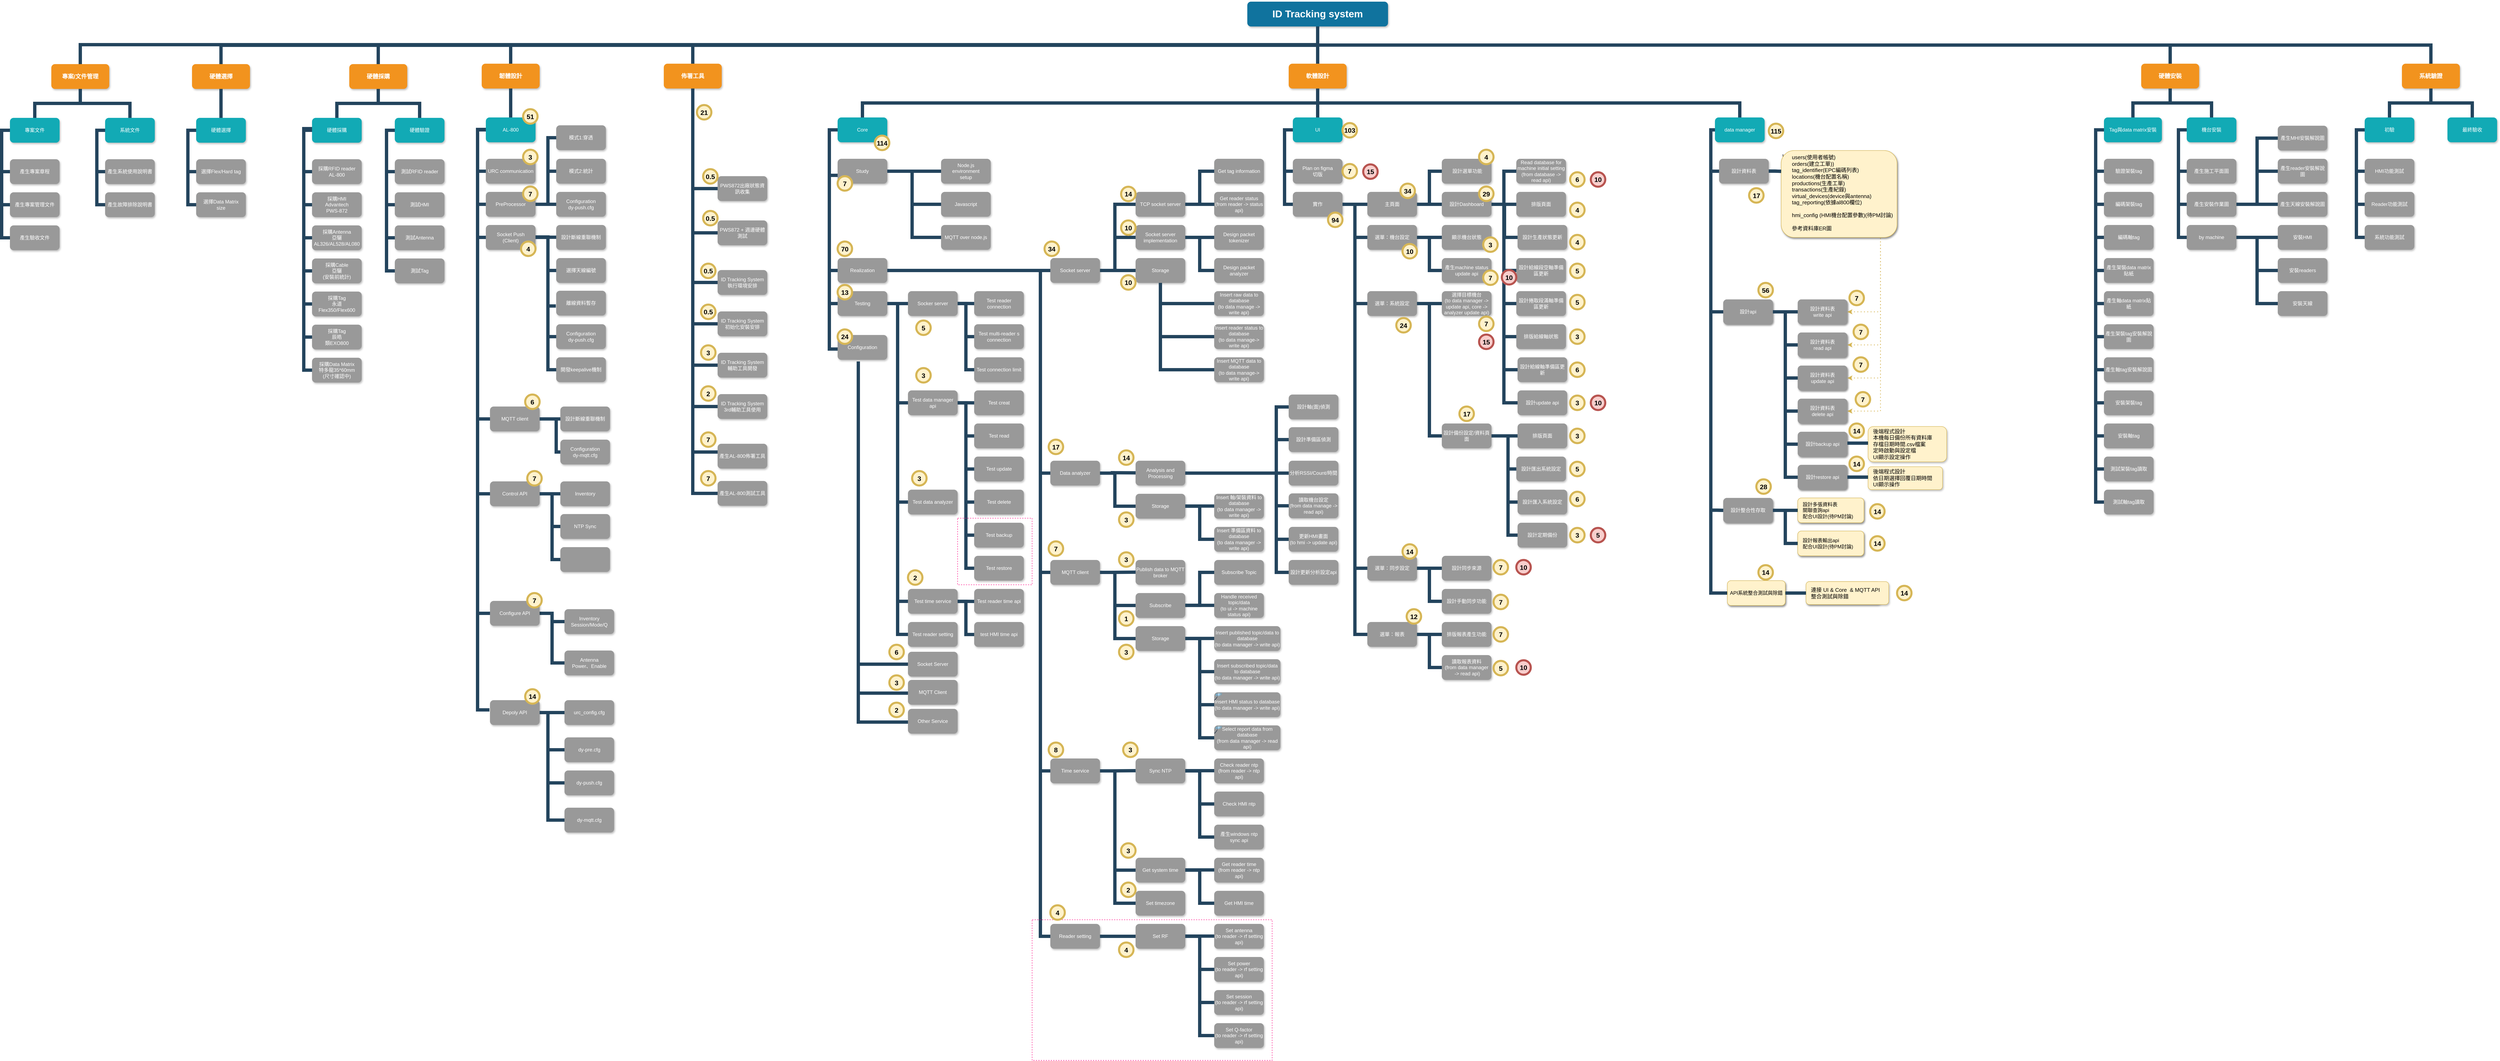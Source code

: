 <mxfile version="21.6.8" type="device">
  <diagram name="Page-1" id="64c3da0e-402f-94eb-ee01-a36477274f13">
    <mxGraphModel dx="2283" dy="821" grid="1" gridSize="10" guides="1" tooltips="1" connect="1" arrows="1" fold="1" page="1" pageScale="1" pageWidth="1169" pageHeight="826" background="none" math="0" shadow="0">
      <root>
        <mxCell id="0" />
        <mxCell id="1" parent="0" />
        <mxCell id="2" value="ID Tracking system" style="whiteSpace=wrap;rounded=1;shadow=1;fillColor=#10739E;strokeColor=none;fontColor=#FFFFFF;fontStyle=1;fontSize=24" parent="1" vertex="1">
          <mxGeometry x="2170" y="20" width="340" height="60" as="geometry" />
        </mxCell>
        <mxCell id="4" value="硬體採購" style="whiteSpace=wrap;rounded=1;fillColor=#F2931E;strokeColor=none;shadow=1;fontColor=#FFFFFF;fontStyle=1;fontSize=14" parent="1" vertex="1">
          <mxGeometry y="171.0" width="140" height="60" as="geometry" />
        </mxCell>
        <mxCell id="5" value="系統驗證" style="whiteSpace=wrap;rounded=1;fillColor=#F2931E;strokeColor=none;shadow=1;fontColor=#FFFFFF;fontStyle=1;fontSize=14" parent="1" vertex="1">
          <mxGeometry x="4960" y="170.0" width="140" height="60" as="geometry" />
        </mxCell>
        <mxCell id="7" value="軟體設計" style="whiteSpace=wrap;rounded=1;fillColor=#F2931E;strokeColor=none;shadow=1;fontColor=#FFFFFF;fontStyle=1;fontSize=14" parent="1" vertex="1">
          <mxGeometry x="2270" y="170.0" width="140" height="60" as="geometry" />
        </mxCell>
        <mxCell id="8" value="硬體安裝" style="whiteSpace=wrap;rounded=1;fillColor=#F2931E;strokeColor=none;shadow=1;fontColor=#FFFFFF;fontStyle=1;fontSize=14" parent="1" vertex="1">
          <mxGeometry x="4330" y="170.0" width="140" height="60" as="geometry" />
        </mxCell>
        <mxCell id="43" value="硬體採購" style="whiteSpace=wrap;rounded=1;fillColor=#12AAB5;strokeColor=none;shadow=1;fontColor=#FFFFFF;" parent="1" vertex="1">
          <mxGeometry x="-90.0" y="301.0" width="120" height="60" as="geometry" />
        </mxCell>
        <mxCell id="44" value="硬體驗證" style="whiteSpace=wrap;rounded=1;fillColor=#12AAB5;strokeColor=none;shadow=1;fontColor=#FFFFFF;" parent="1" vertex="1">
          <mxGeometry x="110.0" y="301.0" width="120" height="60" as="geometry" />
        </mxCell>
        <mxCell id="45" value="採購RFID reader&#xa;AL-800" style="whiteSpace=wrap;rounded=1;fillColor=#999999;strokeColor=none;shadow=1;fontColor=#FFFFFF;fontStyle=0" parent="1" vertex="1">
          <mxGeometry x="-90.0" y="401.0" width="120" height="60" as="geometry" />
        </mxCell>
        <mxCell id="46" value="採購HMI&#xa;Advantech&#xa;PWS-872" style="whiteSpace=wrap;rounded=1;fillColor=#999999;strokeColor=none;shadow=1;fontColor=#FFFFFF;fontStyle=0" parent="1" vertex="1">
          <mxGeometry x="-90.0" y="481.0" width="120" height="60" as="geometry" />
        </mxCell>
        <mxCell id="47" value="採購Antenna&#xa;亞驪&#xa;AL326/AL528/AL080" style="whiteSpace=wrap;rounded=1;fillColor=#999999;strokeColor=none;shadow=1;fontColor=#FFFFFF;fontStyle=0" parent="1" vertex="1">
          <mxGeometry x="-90.0" y="561.0" width="120" height="60" as="geometry" />
        </mxCell>
        <mxCell id="48" value="採購Cable&#xa;亞驪&#xa;(安裝前統計)" style="whiteSpace=wrap;rounded=1;fillColor=#999999;strokeColor=none;shadow=1;fontColor=#FFFFFF;fontStyle=0" parent="1" vertex="1">
          <mxGeometry x="-90" y="641.0" width="120" height="60" as="geometry" />
        </mxCell>
        <mxCell id="49" value="採購Tag&#xa;永道&#xa;Flex350/Flex600" style="whiteSpace=wrap;rounded=1;fillColor=#999999;strokeColor=none;shadow=1;fontColor=#FFFFFF;fontStyle=0" parent="1" vertex="1">
          <mxGeometry x="-90.0" y="721.0" width="120" height="60" as="geometry" />
        </mxCell>
        <mxCell id="50" value="測試RFID reader" style="whiteSpace=wrap;rounded=1;fillColor=#999999;strokeColor=none;shadow=1;fontColor=#FFFFFF;fontStyle=0" parent="1" vertex="1">
          <mxGeometry x="110.0" y="401.0" width="120" height="60" as="geometry" />
        </mxCell>
        <mxCell id="51" value="測試HMI" style="whiteSpace=wrap;rounded=1;fillColor=#999999;strokeColor=none;shadow=1;fontColor=#FFFFFF;fontStyle=0" parent="1" vertex="1">
          <mxGeometry x="110.0" y="481.0" width="120" height="60" as="geometry" />
        </mxCell>
        <mxCell id="52" value="測試Antenna" style="whiteSpace=wrap;rounded=1;fillColor=#999999;strokeColor=none;shadow=1;fontColor=#FFFFFF;fontStyle=0" parent="1" vertex="1">
          <mxGeometry x="110.0" y="561.0" width="120" height="60" as="geometry" />
        </mxCell>
        <mxCell id="53" value="測試Tag" style="whiteSpace=wrap;rounded=1;fillColor=#999999;strokeColor=none;shadow=1;fontColor=#FFFFFF;fontStyle=0" parent="1" vertex="1">
          <mxGeometry x="110.0" y="641.0" width="120" height="60" as="geometry" />
        </mxCell>
        <mxCell id="116" value="" style="edgeStyle=elbowEdgeStyle;elbow=vertical;rounded=0;fontColor=#000000;endArrow=none;endFill=0;strokeWidth=8;strokeColor=#23445D;" parent="1" source="4" target="43" edge="1">
          <mxGeometry width="100" height="100" relative="1" as="geometry">
            <mxPoint x="-290" y="241.0" as="sourcePoint" />
            <mxPoint x="-390" y="311" as="targetPoint" />
          </mxGeometry>
        </mxCell>
        <mxCell id="117" value="" style="edgeStyle=elbowEdgeStyle;elbow=vertical;rounded=0;fontColor=#000000;endArrow=none;endFill=0;strokeWidth=8;strokeColor=#23445D;" parent="1" source="4" target="44" edge="1">
          <mxGeometry width="100" height="100" relative="1" as="geometry">
            <mxPoint x="-290" y="241.0" as="sourcePoint" />
            <mxPoint x="-190" y="311" as="targetPoint" />
          </mxGeometry>
        </mxCell>
        <mxCell id="118" value="" style="edgeStyle=elbowEdgeStyle;elbow=horizontal;rounded=0;fontColor=#000000;endArrow=none;endFill=0;strokeWidth=8;strokeColor=#23445D;" parent="1" source="43" target="45" edge="1">
          <mxGeometry width="100" height="100" relative="1" as="geometry">
            <mxPoint x="-110" y="331.0" as="sourcePoint" />
            <mxPoint x="-100.0" y="431" as="targetPoint" />
            <Array as="points">
              <mxPoint x="-110" y="381" />
            </Array>
          </mxGeometry>
        </mxCell>
        <mxCell id="119" value="" style="edgeStyle=elbowEdgeStyle;elbow=horizontal;rounded=0;fontColor=#000000;endArrow=none;endFill=0;strokeWidth=8;strokeColor=#23445D;" parent="1" source="43" target="46" edge="1">
          <mxGeometry width="100" height="100" relative="1" as="geometry">
            <mxPoint x="-100" y="331" as="sourcePoint" />
            <mxPoint x="-100.0" y="511" as="targetPoint" />
            <Array as="points">
              <mxPoint x="-110" y="421" />
            </Array>
          </mxGeometry>
        </mxCell>
        <mxCell id="120" value="" style="edgeStyle=elbowEdgeStyle;elbow=horizontal;rounded=0;fontColor=#000000;endArrow=none;endFill=0;strokeWidth=8;strokeColor=#23445D;" parent="1" source="43" target="49" edge="1">
          <mxGeometry width="100" height="100" relative="1" as="geometry">
            <mxPoint x="-100" y="331" as="sourcePoint" />
            <mxPoint x="-100" y="751" as="targetPoint" />
            <Array as="points">
              <mxPoint x="-110" y="551" />
            </Array>
          </mxGeometry>
        </mxCell>
        <mxCell id="121" value="" style="edgeStyle=elbowEdgeStyle;elbow=horizontal;rounded=0;fontColor=#000000;endArrow=none;endFill=0;strokeWidth=8;strokeColor=#23445D;" parent="1" source="43" target="48" edge="1">
          <mxGeometry width="100" height="100" relative="1" as="geometry">
            <mxPoint x="-100" y="331" as="sourcePoint" />
            <mxPoint x="-100" y="671" as="targetPoint" />
            <Array as="points">
              <mxPoint x="-110" y="501" />
            </Array>
          </mxGeometry>
        </mxCell>
        <mxCell id="122" value="" style="edgeStyle=elbowEdgeStyle;elbow=horizontal;rounded=0;fontColor=#000000;endArrow=none;endFill=0;strokeWidth=8;strokeColor=#23445D;" parent="1" source="43" target="47" edge="1">
          <mxGeometry width="100" height="100" relative="1" as="geometry">
            <mxPoint x="-100" y="331" as="sourcePoint" />
            <mxPoint x="-100.0" y="591" as="targetPoint" />
            <Array as="points">
              <mxPoint x="-110" y="471" />
            </Array>
          </mxGeometry>
        </mxCell>
        <mxCell id="123" value="" style="edgeStyle=elbowEdgeStyle;elbow=horizontal;rounded=0;fontColor=#000000;endArrow=none;endFill=0;strokeWidth=8;strokeColor=#23445D;" parent="1" source="44" target="50" edge="1">
          <mxGeometry width="100" height="100" relative="1" as="geometry">
            <mxPoint x="80" y="331.0" as="sourcePoint" />
            <mxPoint x="90.0" y="431" as="targetPoint" />
            <Array as="points">
              <mxPoint x="90" y="381" />
            </Array>
          </mxGeometry>
        </mxCell>
        <mxCell id="124" value="" style="edgeStyle=elbowEdgeStyle;elbow=horizontal;rounded=0;fontColor=#000000;endArrow=none;endFill=0;strokeWidth=8;strokeColor=#23445D;" parent="1" source="44" target="51" edge="1">
          <mxGeometry width="100" height="100" relative="1" as="geometry">
            <mxPoint x="90" y="331" as="sourcePoint" />
            <mxPoint x="90.0" y="511" as="targetPoint" />
            <Array as="points">
              <mxPoint x="90" y="421" />
            </Array>
          </mxGeometry>
        </mxCell>
        <mxCell id="126" value="" style="edgeStyle=elbowEdgeStyle;elbow=horizontal;rounded=0;fontColor=#000000;endArrow=none;endFill=0;strokeWidth=8;strokeColor=#23445D;" parent="1" source="44" target="53" edge="1">
          <mxGeometry width="100" height="100" relative="1" as="geometry">
            <mxPoint x="90" y="331" as="sourcePoint" />
            <mxPoint x="90" y="671" as="targetPoint" />
            <Array as="points">
              <mxPoint x="90" y="501" />
            </Array>
          </mxGeometry>
        </mxCell>
        <mxCell id="127" value="" style="edgeStyle=elbowEdgeStyle;elbow=horizontal;rounded=0;fontColor=#000000;endArrow=none;endFill=0;strokeWidth=8;strokeColor=#23445D;" parent="1" source="44" target="52" edge="1">
          <mxGeometry width="100" height="100" relative="1" as="geometry">
            <mxPoint x="90" y="331" as="sourcePoint" />
            <mxPoint x="90.0" y="591" as="targetPoint" />
            <Array as="points">
              <mxPoint x="90" y="471" />
            </Array>
          </mxGeometry>
        </mxCell>
        <mxCell id="177" value="Tag與data matrix安裝" style="whiteSpace=wrap;rounded=1;fillColor=#12AAB5;strokeColor=none;shadow=1;fontColor=#FFFFFF;" parent="1" vertex="1">
          <mxGeometry x="4240" y="300" width="140" height="60" as="geometry" />
        </mxCell>
        <mxCell id="178" value="機台安裝" style="whiteSpace=wrap;rounded=1;fillColor=#12AAB5;strokeColor=none;shadow=1;fontColor=#FFFFFF;" parent="1" vertex="1">
          <mxGeometry x="4440" y="300.0" width="120" height="60" as="geometry" />
        </mxCell>
        <mxCell id="179" value="驗證架裝tag" style="whiteSpace=wrap;rounded=1;fillColor=#999999;strokeColor=none;shadow=1;fontColor=#FFFFFF;fontStyle=0" parent="1" vertex="1">
          <mxGeometry x="4240" y="400.0" width="120" height="60" as="geometry" />
        </mxCell>
        <mxCell id="180" value="編碼架裝tag" style="whiteSpace=wrap;rounded=1;fillColor=#999999;strokeColor=none;shadow=1;fontColor=#FFFFFF;fontStyle=0" parent="1" vertex="1">
          <mxGeometry x="4240" y="480.0" width="120" height="60" as="geometry" />
        </mxCell>
        <mxCell id="181" value="編碼軸tag" style="whiteSpace=wrap;rounded=1;fillColor=#999999;strokeColor=none;shadow=1;fontColor=#FFFFFF;fontStyle=0" parent="1" vertex="1">
          <mxGeometry x="4240" y="560.0" width="120" height="60" as="geometry" />
        </mxCell>
        <mxCell id="182" value="產生架裝data matrix貼紙" style="whiteSpace=wrap;rounded=1;fillColor=#999999;strokeColor=none;shadow=1;fontColor=#FFFFFF;fontStyle=0" parent="1" vertex="1">
          <mxGeometry x="4240" y="640.0" width="120" height="60" as="geometry" />
        </mxCell>
        <mxCell id="183" value="產生軸data matrix貼紙" style="whiteSpace=wrap;rounded=1;fillColor=#999999;strokeColor=none;shadow=1;fontColor=#FFFFFF;fontStyle=0" parent="1" vertex="1">
          <mxGeometry x="4240" y="720.0" width="120" height="60" as="geometry" />
        </mxCell>
        <mxCell id="184" value="by machine" style="whiteSpace=wrap;rounded=1;fillColor=#999999;strokeColor=none;shadow=1;fontColor=#FFFFFF;fontStyle=0" parent="1" vertex="1">
          <mxGeometry x="4440.0" y="560.0" width="120" height="60" as="geometry" />
        </mxCell>
        <mxCell id="185" value="安裝HMI" style="whiteSpace=wrap;rounded=1;fillColor=#999999;strokeColor=none;shadow=1;fontColor=#FFFFFF;fontStyle=0" parent="1" vertex="1">
          <mxGeometry x="4660" y="560.0" width="120" height="60" as="geometry" />
        </mxCell>
        <mxCell id="189" value="" style="edgeStyle=elbowEdgeStyle;elbow=horizontal;rounded=0;fontColor=#000000;endArrow=none;endFill=0;strokeWidth=8;strokeColor=#23445D;" parent="1" source="177" target="179" edge="1">
          <mxGeometry width="100" height="100" relative="1" as="geometry">
            <mxPoint x="4220" y="330.0" as="sourcePoint" />
            <mxPoint x="4230" y="430.0" as="targetPoint" />
            <Array as="points">
              <mxPoint x="4220" y="380.0" />
            </Array>
          </mxGeometry>
        </mxCell>
        <mxCell id="190" value="" style="edgeStyle=elbowEdgeStyle;elbow=horizontal;rounded=0;fontColor=#000000;endArrow=none;endFill=0;strokeWidth=8;strokeColor=#23445D;" parent="1" source="177" target="180" edge="1">
          <mxGeometry width="100" height="100" relative="1" as="geometry">
            <mxPoint x="4230" y="330.0" as="sourcePoint" />
            <mxPoint x="4230" y="510.0" as="targetPoint" />
            <Array as="points">
              <mxPoint x="4220" y="420.0" />
            </Array>
          </mxGeometry>
        </mxCell>
        <mxCell id="191" value="" style="edgeStyle=elbowEdgeStyle;elbow=horizontal;rounded=0;fontColor=#000000;endArrow=none;endFill=0;strokeWidth=8;strokeColor=#23445D;" parent="1" source="177" target="183" edge="1">
          <mxGeometry width="100" height="100" relative="1" as="geometry">
            <mxPoint x="4230" y="330.0" as="sourcePoint" />
            <mxPoint x="4230" y="750.0" as="targetPoint" />
            <Array as="points">
              <mxPoint x="4220" y="550.0" />
            </Array>
          </mxGeometry>
        </mxCell>
        <mxCell id="192" value="" style="edgeStyle=elbowEdgeStyle;elbow=horizontal;rounded=0;fontColor=#000000;endArrow=none;endFill=0;strokeWidth=8;strokeColor=#23445D;" parent="1" source="177" target="182" edge="1">
          <mxGeometry width="100" height="100" relative="1" as="geometry">
            <mxPoint x="4230" y="330.0" as="sourcePoint" />
            <mxPoint x="4230" y="670.0" as="targetPoint" />
            <Array as="points">
              <mxPoint x="4220" y="500.0" />
            </Array>
          </mxGeometry>
        </mxCell>
        <mxCell id="193" value="" style="edgeStyle=elbowEdgeStyle;elbow=horizontal;rounded=0;fontColor=#000000;endArrow=none;endFill=0;strokeWidth=8;strokeColor=#23445D;" parent="1" source="177" target="181" edge="1">
          <mxGeometry width="100" height="100" relative="1" as="geometry">
            <mxPoint x="4230" y="330.0" as="sourcePoint" />
            <mxPoint x="4230" y="590.0" as="targetPoint" />
            <Array as="points">
              <mxPoint x="4220" y="470.0" />
            </Array>
          </mxGeometry>
        </mxCell>
        <mxCell id="194" value="" style="edgeStyle=elbowEdgeStyle;elbow=horizontal;rounded=0;fontColor=#000000;endArrow=none;endFill=0;strokeWidth=8;strokeColor=#23445D;" parent="1" source="178" target="184" edge="1">
          <mxGeometry width="100" height="100" relative="1" as="geometry">
            <mxPoint x="4410" y="330.0" as="sourcePoint" />
            <mxPoint x="4420" y="430.0" as="targetPoint" />
            <Array as="points">
              <mxPoint x="4420" y="380.0" />
            </Array>
          </mxGeometry>
        </mxCell>
        <mxCell id="195" value="" style="edgeStyle=elbowEdgeStyle;elbow=horizontal;rounded=0;fontColor=#000000;endArrow=none;endFill=0;strokeWidth=8;strokeColor=#23445D;exitX=1;exitY=0.5;exitDx=0;exitDy=0;" parent="1" source="184" target="185" edge="1">
          <mxGeometry width="100" height="100" relative="1" as="geometry">
            <mxPoint x="4410" y="490.0" as="sourcePoint" />
            <mxPoint x="4410" y="670.0" as="targetPoint" />
            <Array as="points">
              <mxPoint x="4600" y="590" />
            </Array>
          </mxGeometry>
        </mxCell>
        <mxCell id="199" value="初驗" style="whiteSpace=wrap;rounded=1;fillColor=#12AAB5;strokeColor=none;shadow=1;fontColor=#FFFFFF;" parent="1" vertex="1">
          <mxGeometry x="4870" y="300.0" width="120" height="60" as="geometry" />
        </mxCell>
        <mxCell id="200" value="最終驗收" style="whiteSpace=wrap;rounded=1;fillColor=#12AAB5;strokeColor=none;shadow=1;fontColor=#FFFFFF;" parent="1" vertex="1">
          <mxGeometry x="5070" y="300.0" width="120" height="60" as="geometry" />
        </mxCell>
        <mxCell id="201" value="HMI功能測試" style="whiteSpace=wrap;rounded=1;fillColor=#999999;strokeColor=none;shadow=1;fontColor=#FFFFFF;fontStyle=0" parent="1" vertex="1">
          <mxGeometry x="4870" y="400.0" width="120" height="60" as="geometry" />
        </mxCell>
        <mxCell id="202" value="Reader功能測試" style="whiteSpace=wrap;rounded=1;fillColor=#999999;strokeColor=none;shadow=1;fontColor=#FFFFFF;fontStyle=0" parent="1" vertex="1">
          <mxGeometry x="4870" y="480.0" width="120" height="60" as="geometry" />
        </mxCell>
        <mxCell id="203" value="系統功能測試" style="whiteSpace=wrap;rounded=1;fillColor=#999999;strokeColor=none;shadow=1;fontColor=#FFFFFF;fontStyle=0" parent="1" vertex="1">
          <mxGeometry x="4870" y="560.0" width="120" height="60" as="geometry" />
        </mxCell>
        <mxCell id="211" value="" style="edgeStyle=elbowEdgeStyle;elbow=horizontal;rounded=0;fontColor=#000000;endArrow=none;endFill=0;strokeWidth=8;strokeColor=#23445D;" parent="1" source="199" target="201" edge="1">
          <mxGeometry width="100" height="100" relative="1" as="geometry">
            <mxPoint x="4850" y="330.0" as="sourcePoint" />
            <mxPoint x="4860" y="430.0" as="targetPoint" />
            <Array as="points">
              <mxPoint x="4850" y="380.0" />
            </Array>
          </mxGeometry>
        </mxCell>
        <mxCell id="212" value="" style="edgeStyle=elbowEdgeStyle;elbow=horizontal;rounded=0;fontColor=#000000;endArrow=none;endFill=0;strokeWidth=8;strokeColor=#23445D;" parent="1" source="199" target="202" edge="1">
          <mxGeometry width="100" height="100" relative="1" as="geometry">
            <mxPoint x="4860" y="330.0" as="sourcePoint" />
            <mxPoint x="4860" y="510.0" as="targetPoint" />
            <Array as="points">
              <mxPoint x="4850" y="420.0" />
            </Array>
          </mxGeometry>
        </mxCell>
        <mxCell id="215" value="" style="edgeStyle=elbowEdgeStyle;elbow=horizontal;rounded=0;fontColor=#000000;endArrow=none;endFill=0;strokeWidth=8;strokeColor=#23445D;" parent="1" source="199" target="203" edge="1">
          <mxGeometry width="100" height="100" relative="1" as="geometry">
            <mxPoint x="4860" y="330.0" as="sourcePoint" />
            <mxPoint x="4860" y="590.0" as="targetPoint" />
            <Array as="points">
              <mxPoint x="4850" y="470.0" />
            </Array>
          </mxGeometry>
        </mxCell>
        <mxCell id="223" value="" style="edgeStyle=elbowEdgeStyle;elbow=vertical;rounded=0;fontColor=#000000;endArrow=none;endFill=0;strokeWidth=8;strokeColor=#23445D;" parent="1" source="7" edge="1">
          <mxGeometry width="100" height="100" relative="1" as="geometry">
            <mxPoint x="1340" y="300" as="sourcePoint" />
            <mxPoint x="1240" y="300.0" as="targetPoint" />
          </mxGeometry>
        </mxCell>
        <mxCell id="224" value="" style="edgeStyle=elbowEdgeStyle;elbow=vertical;rounded=0;fontColor=#000000;endArrow=none;endFill=0;strokeWidth=8;strokeColor=#23445D;" parent="1" source="7" edge="1">
          <mxGeometry width="100" height="100" relative="1" as="geometry">
            <mxPoint x="1430" y="290" as="sourcePoint" />
            <mxPoint x="2340" y="300.0" as="targetPoint" />
          </mxGeometry>
        </mxCell>
        <mxCell id="225" value="" style="edgeStyle=elbowEdgeStyle;elbow=vertical;rounded=0;fontColor=#000000;endArrow=none;endFill=0;strokeWidth=8;strokeColor=#23445D;" parent="1" target="177" edge="1">
          <mxGeometry width="100" height="100" relative="1" as="geometry">
            <mxPoint x="4400" y="230" as="sourcePoint" />
            <mxPoint x="4340" y="190" as="targetPoint" />
          </mxGeometry>
        </mxCell>
        <mxCell id="226" value="" style="edgeStyle=elbowEdgeStyle;elbow=vertical;rounded=0;fontColor=#000000;endArrow=none;endFill=0;strokeWidth=8;strokeColor=#23445D;" parent="1" source="8" target="178" edge="1">
          <mxGeometry width="100" height="100" relative="1" as="geometry">
            <mxPoint x="4470" y="290" as="sourcePoint" />
            <mxPoint x="4570" y="190" as="targetPoint" />
          </mxGeometry>
        </mxCell>
        <mxCell id="227" value="" style="edgeStyle=elbowEdgeStyle;elbow=vertical;rounded=0;fontColor=#000000;endArrow=none;endFill=0;strokeWidth=8;strokeColor=#23445D;" parent="1" source="5" target="199" edge="1">
          <mxGeometry width="100" height="100" relative="1" as="geometry">
            <mxPoint x="4850" y="290" as="sourcePoint" />
            <mxPoint x="4950" y="190" as="targetPoint" />
          </mxGeometry>
        </mxCell>
        <mxCell id="228" value="" style="edgeStyle=elbowEdgeStyle;elbow=vertical;rounded=0;fontColor=#000000;endArrow=none;endFill=0;strokeWidth=8;strokeColor=#23445D;" parent="1" source="5" target="200" edge="1">
          <mxGeometry width="100" height="100" relative="1" as="geometry">
            <mxPoint x="5110" y="290" as="sourcePoint" />
            <mxPoint x="5210" y="190" as="targetPoint" />
          </mxGeometry>
        </mxCell>
        <mxCell id="229" value="" style="edgeStyle=elbowEdgeStyle;elbow=vertical;rounded=0;fontColor=#000000;endArrow=none;endFill=0;strokeWidth=8;strokeColor=#23445D;entryX=0.5;entryY=0;entryDx=0;entryDy=0;" parent="1" source="2" target="4" edge="1">
          <mxGeometry width="100" height="100" relative="1" as="geometry">
            <mxPoint x="540" y="140" as="sourcePoint" />
            <mxPoint x="230" y="170.0" as="targetPoint" />
          </mxGeometry>
        </mxCell>
        <mxCell id="231" value="" style="edgeStyle=elbowEdgeStyle;elbow=vertical;rounded=0;fontColor=#000000;endArrow=none;endFill=0;strokeWidth=8;strokeColor=#23445D;entryX=0.5;entryY=0;entryDx=0;entryDy=0;" parent="1" source="2" target="4-kL-flBQEbZm54Sy3d4-326" edge="1">
          <mxGeometry width="100" height="100" relative="1" as="geometry">
            <mxPoint x="560" y="160" as="sourcePoint" />
            <mxPoint x="680" y="171.0" as="targetPoint" />
          </mxGeometry>
        </mxCell>
        <mxCell id="232" value="" style="edgeStyle=elbowEdgeStyle;elbow=vertical;rounded=0;fontColor=#000000;endArrow=none;endFill=0;strokeWidth=8;strokeColor=#23445D;" parent="1" source="2" target="7" edge="1">
          <mxGeometry width="100" height="100" relative="1" as="geometry">
            <mxPoint x="570" y="170" as="sourcePoint" />
            <mxPoint x="670" y="70" as="targetPoint" />
          </mxGeometry>
        </mxCell>
        <mxCell id="233" value="" style="edgeStyle=elbowEdgeStyle;elbow=vertical;rounded=0;fontColor=#000000;endArrow=none;endFill=0;strokeWidth=8;strokeColor=#23445D;" parent="1" source="2" target="8" edge="1">
          <mxGeometry width="100" height="100" relative="1" as="geometry">
            <mxPoint x="580" y="180" as="sourcePoint" />
            <mxPoint x="680" y="80" as="targetPoint" />
          </mxGeometry>
        </mxCell>
        <mxCell id="234" value="" style="edgeStyle=elbowEdgeStyle;elbow=vertical;rounded=0;fontColor=#000000;endArrow=none;endFill=0;strokeWidth=8;strokeColor=#23445D;" parent="1" source="2" target="5" edge="1">
          <mxGeometry width="100" height="100" relative="1" as="geometry">
            <mxPoint x="590" y="190" as="sourcePoint" />
            <mxPoint x="690" y="90" as="targetPoint" />
          </mxGeometry>
        </mxCell>
        <mxCell id="myqi20wE7shxtgtQEC9K-235" value="採購Tag&#xa;辰皓&#xa;類EXO800" style="whiteSpace=wrap;rounded=1;fillColor=#999999;strokeColor=none;shadow=1;fontColor=#FFFFFF;fontStyle=0" parent="1" vertex="1">
          <mxGeometry x="-90.0" y="801.0" width="120" height="60" as="geometry" />
        </mxCell>
        <mxCell id="myqi20wE7shxtgtQEC9K-236" value="" style="edgeStyle=elbowEdgeStyle;elbow=horizontal;rounded=0;fontColor=#000000;endArrow=none;endFill=0;strokeWidth=8;strokeColor=#23445D;entryX=0;entryY=0.5;entryDx=0;entryDy=0;" parent="1" target="myqi20wE7shxtgtQEC9K-235" edge="1">
          <mxGeometry width="100" height="100" relative="1" as="geometry">
            <mxPoint x="-90" y="331" as="sourcePoint" />
            <mxPoint x="-90" y="751" as="targetPoint" />
            <Array as="points">
              <mxPoint x="-110" y="551" />
            </Array>
          </mxGeometry>
        </mxCell>
        <mxCell id="myqi20wE7shxtgtQEC9K-237" value="採購Data Matrix&#xa;特多龍35*60mm&#xa;(尺寸確認中)" style="whiteSpace=wrap;rounded=1;fillColor=#999999;strokeColor=none;shadow=1;fontColor=#FFFFFF;fontStyle=0" parent="1" vertex="1">
          <mxGeometry x="-90.0" y="881.0" width="120" height="60" as="geometry" />
        </mxCell>
        <mxCell id="myqi20wE7shxtgtQEC9K-238" value="" style="edgeStyle=elbowEdgeStyle;elbow=horizontal;rounded=0;fontColor=#000000;endArrow=none;endFill=0;strokeWidth=8;strokeColor=#23445D;entryX=0;entryY=0.5;entryDx=0;entryDy=0;" parent="1" target="myqi20wE7shxtgtQEC9K-237" edge="1">
          <mxGeometry width="100" height="100" relative="1" as="geometry">
            <mxPoint x="-90" y="327" as="sourcePoint" />
            <mxPoint x="-90" y="827" as="targetPoint" />
            <Array as="points">
              <mxPoint x="-110" y="547" />
            </Array>
          </mxGeometry>
        </mxCell>
        <mxCell id="myqi20wE7shxtgtQEC9K-239" value="硬體選擇" style="whiteSpace=wrap;rounded=1;fillColor=#F2931E;strokeColor=none;shadow=1;fontColor=#FFFFFF;fontStyle=1;fontSize=14" parent="1" vertex="1">
          <mxGeometry x="-380" y="171.0" width="140" height="60" as="geometry" />
        </mxCell>
        <mxCell id="myqi20wE7shxtgtQEC9K-240" value="硬體選擇" style="whiteSpace=wrap;rounded=1;fillColor=#12AAB5;strokeColor=none;shadow=1;fontColor=#FFFFFF;" parent="1" vertex="1">
          <mxGeometry x="-370.0" y="301.0" width="120" height="60" as="geometry" />
        </mxCell>
        <mxCell id="myqi20wE7shxtgtQEC9K-241" value="選擇Flex/Hard tag" style="whiteSpace=wrap;rounded=1;fillColor=#999999;strokeColor=none;shadow=1;fontColor=#FFFFFF;fontStyle=0" parent="1" vertex="1">
          <mxGeometry x="-370.0" y="401.0" width="120" height="60" as="geometry" />
        </mxCell>
        <mxCell id="myqi20wE7shxtgtQEC9K-242" value="選擇Data Matrix&#xa;size" style="whiteSpace=wrap;rounded=1;fillColor=#999999;strokeColor=none;shadow=1;fontColor=#FFFFFF;fontStyle=0" parent="1" vertex="1">
          <mxGeometry x="-370.0" y="481.0" width="120" height="60" as="geometry" />
        </mxCell>
        <mxCell id="myqi20wE7shxtgtQEC9K-246" value="" style="edgeStyle=elbowEdgeStyle;elbow=horizontal;rounded=0;fontColor=#000000;endArrow=none;endFill=0;strokeWidth=8;strokeColor=#23445D;" parent="1" source="myqi20wE7shxtgtQEC9K-240" target="myqi20wE7shxtgtQEC9K-241" edge="1">
          <mxGeometry width="100" height="100" relative="1" as="geometry">
            <mxPoint x="-390" y="331.0" as="sourcePoint" />
            <mxPoint x="-380.0" y="431" as="targetPoint" />
            <Array as="points">
              <mxPoint x="-390" y="381" />
            </Array>
          </mxGeometry>
        </mxCell>
        <mxCell id="myqi20wE7shxtgtQEC9K-247" value="" style="edgeStyle=elbowEdgeStyle;elbow=horizontal;rounded=0;fontColor=#000000;endArrow=none;endFill=0;strokeWidth=8;strokeColor=#23445D;" parent="1" source="myqi20wE7shxtgtQEC9K-240" target="myqi20wE7shxtgtQEC9K-242" edge="1">
          <mxGeometry width="100" height="100" relative="1" as="geometry">
            <mxPoint x="-380" y="331" as="sourcePoint" />
            <mxPoint x="-380.0" y="511" as="targetPoint" />
            <Array as="points">
              <mxPoint x="-390" y="421" />
            </Array>
          </mxGeometry>
        </mxCell>
        <mxCell id="myqi20wE7shxtgtQEC9K-255" value="" style="edgeStyle=elbowEdgeStyle;elbow=vertical;rounded=0;fontColor=#000000;endArrow=none;endFill=0;strokeWidth=8;strokeColor=#23445D;exitX=0.5;exitY=1;exitDx=0;exitDy=0;entryX=0.5;entryY=0;entryDx=0;entryDy=0;" parent="1" source="myqi20wE7shxtgtQEC9K-239" target="myqi20wE7shxtgtQEC9K-240" edge="1">
          <mxGeometry width="100" height="100" relative="1" as="geometry">
            <mxPoint x="-320" y="231" as="sourcePoint" />
            <mxPoint x="-420" y="301" as="targetPoint" />
          </mxGeometry>
        </mxCell>
        <mxCell id="myqi20wE7shxtgtQEC9K-256" value="" style="edgeStyle=elbowEdgeStyle;elbow=vertical;rounded=0;fontColor=#000000;endArrow=none;endFill=0;strokeWidth=8;strokeColor=#23445D;entryX=0.5;entryY=0;entryDx=0;entryDy=0;exitX=0.5;exitY=1;exitDx=0;exitDy=0;" parent="1" source="2" target="myqi20wE7shxtgtQEC9K-239" edge="1">
          <mxGeometry width="100" height="100" relative="1" as="geometry">
            <mxPoint x="970" y="110" as="sourcePoint" />
            <mxPoint x="230" y="170" as="targetPoint" />
          </mxGeometry>
        </mxCell>
        <mxCell id="14J2bq57vGtZK2Nbp2-c-341" value="" style="edgeStyle=elbowEdgeStyle;elbow=vertical;rounded=0;fontColor=#000000;endArrow=none;endFill=0;strokeWidth=8;strokeColor=#23445D;entryX=0.5;entryY=0;entryDx=0;entryDy=0;" parent="1" source="7" target="4-kL-flBQEbZm54Sy3d4-263" edge="1">
          <mxGeometry width="100" height="100" relative="1" as="geometry">
            <mxPoint x="1350" y="240" as="sourcePoint" />
            <mxPoint x="3070" y="300.0" as="targetPoint" />
          </mxGeometry>
        </mxCell>
        <mxCell id="14J2bq57vGtZK2Nbp2-c-374" value="產生架裝tag安裝解說圖" style="whiteSpace=wrap;rounded=1;fillColor=#999999;strokeColor=none;shadow=1;fontColor=#FFFFFF;fontStyle=0" parent="1" vertex="1">
          <mxGeometry x="4240" y="800.0" width="120" height="60" as="geometry" />
        </mxCell>
        <mxCell id="14J2bq57vGtZK2Nbp2-c-375" value="產生軸tag安裝解說圖" style="whiteSpace=wrap;rounded=1;fillColor=#999999;strokeColor=none;shadow=1;fontColor=#FFFFFF;fontStyle=0" parent="1" vertex="1">
          <mxGeometry x="4240" y="880.0" width="120" height="60" as="geometry" />
        </mxCell>
        <mxCell id="14J2bq57vGtZK2Nbp2-c-376" value="" style="edgeStyle=elbowEdgeStyle;elbow=horizontal;rounded=0;fontColor=#000000;endArrow=none;endFill=0;strokeWidth=8;strokeColor=#23445D;" parent="1" source="177" target="14J2bq57vGtZK2Nbp2-c-374" edge="1">
          <mxGeometry width="100" height="100" relative="1" as="geometry">
            <mxPoint x="4250" y="340" as="sourcePoint" />
            <mxPoint x="4250" y="760" as="targetPoint" />
            <Array as="points">
              <mxPoint x="4220" y="590" />
            </Array>
          </mxGeometry>
        </mxCell>
        <mxCell id="14J2bq57vGtZK2Nbp2-c-377" value="" style="edgeStyle=elbowEdgeStyle;elbow=horizontal;rounded=0;fontColor=#000000;endArrow=none;endFill=0;strokeWidth=8;strokeColor=#23445D;" parent="1" source="177" target="14J2bq57vGtZK2Nbp2-c-375" edge="1">
          <mxGeometry width="100" height="100" relative="1" as="geometry">
            <mxPoint x="4250" y="340" as="sourcePoint" />
            <mxPoint x="4250" y="840" as="targetPoint" />
            <Array as="points">
              <mxPoint x="4220" y="630" />
            </Array>
          </mxGeometry>
        </mxCell>
        <mxCell id="14J2bq57vGtZK2Nbp2-c-379" value="安裝readers" style="whiteSpace=wrap;rounded=1;fillColor=#999999;strokeColor=none;shadow=1;fontColor=#FFFFFF;fontStyle=0" parent="1" vertex="1">
          <mxGeometry x="4660" y="640.0" width="120" height="60" as="geometry" />
        </mxCell>
        <mxCell id="14J2bq57vGtZK2Nbp2-c-380" value="產生施工平面圖" style="whiteSpace=wrap;rounded=1;fillColor=#999999;strokeColor=none;shadow=1;fontColor=#FFFFFF;fontStyle=0" parent="1" vertex="1">
          <mxGeometry x="4440.0" y="400.0" width="120" height="60" as="geometry" />
        </mxCell>
        <mxCell id="14J2bq57vGtZK2Nbp2-c-381" value="" style="edgeStyle=elbowEdgeStyle;elbow=horizontal;rounded=0;fontColor=#000000;endArrow=none;endFill=0;strokeWidth=8;strokeColor=#23445D;" parent="1" source="178" target="14J2bq57vGtZK2Nbp2-c-380" edge="1">
          <mxGeometry width="100" height="100" relative="1" as="geometry">
            <mxPoint x="4450" y="340" as="sourcePoint" />
            <mxPoint x="4450" y="520" as="targetPoint" />
            <Array as="points">
              <mxPoint x="4420" y="390" />
            </Array>
          </mxGeometry>
        </mxCell>
        <mxCell id="14J2bq57vGtZK2Nbp2-c-382" value="產生安裝作業圖" style="whiteSpace=wrap;rounded=1;fillColor=#999999;strokeColor=none;shadow=1;fontColor=#FFFFFF;fontStyle=0" parent="1" vertex="1">
          <mxGeometry x="4440.0" y="480.0" width="120" height="60" as="geometry" />
        </mxCell>
        <mxCell id="14J2bq57vGtZK2Nbp2-c-383" value="" style="edgeStyle=elbowEdgeStyle;elbow=horizontal;rounded=0;fontColor=#000000;endArrow=none;endFill=0;strokeWidth=8;strokeColor=#23445D;" parent="1" source="178" target="14J2bq57vGtZK2Nbp2-c-382" edge="1">
          <mxGeometry width="100" height="100" relative="1" as="geometry">
            <mxPoint x="4450" y="340" as="sourcePoint" />
            <mxPoint x="4450" y="440" as="targetPoint" />
            <Array as="points">
              <mxPoint x="4420" y="420" />
            </Array>
          </mxGeometry>
        </mxCell>
        <mxCell id="14J2bq57vGtZK2Nbp2-c-384" value="" style="edgeStyle=elbowEdgeStyle;elbow=horizontal;rounded=0;fontColor=#000000;endArrow=none;endFill=0;strokeWidth=8;strokeColor=#23445D;exitX=1;exitY=0.5;exitDx=0;exitDy=0;" parent="1" source="184" target="14J2bq57vGtZK2Nbp2-c-379" edge="1">
          <mxGeometry width="100" height="100" relative="1" as="geometry">
            <mxPoint x="4570" y="600" as="sourcePoint" />
            <mxPoint x="4670" y="600" as="targetPoint" />
            <Array as="points">
              <mxPoint x="4610" y="600" />
            </Array>
          </mxGeometry>
        </mxCell>
        <mxCell id="14J2bq57vGtZK2Nbp2-c-386" value="安裝天線" style="whiteSpace=wrap;rounded=1;fillColor=#999999;strokeColor=none;shadow=1;fontColor=#FFFFFF;fontStyle=0" parent="1" vertex="1">
          <mxGeometry x="4660" y="720.0" width="120" height="60" as="geometry" />
        </mxCell>
        <mxCell id="14J2bq57vGtZK2Nbp2-c-387" value="" style="edgeStyle=elbowEdgeStyle;elbow=horizontal;rounded=0;fontColor=#000000;endArrow=none;endFill=0;strokeWidth=8;strokeColor=#23445D;exitX=1;exitY=0.5;exitDx=0;exitDy=0;entryX=0;entryY=0.5;entryDx=0;entryDy=0;" parent="1" source="184" target="14J2bq57vGtZK2Nbp2-c-386" edge="1">
          <mxGeometry width="100" height="100" relative="1" as="geometry">
            <mxPoint x="4570" y="600" as="sourcePoint" />
            <mxPoint x="4670" y="680" as="targetPoint" />
            <Array as="points">
              <mxPoint x="4610" y="680" />
            </Array>
          </mxGeometry>
        </mxCell>
        <mxCell id="14J2bq57vGtZK2Nbp2-c-388" value="產生MHI安裝解說圖" style="whiteSpace=wrap;rounded=1;fillColor=#999999;strokeColor=none;shadow=1;fontColor=#FFFFFF;fontStyle=0" parent="1" vertex="1">
          <mxGeometry x="4660" y="320.0" width="120" height="60" as="geometry" />
        </mxCell>
        <mxCell id="14J2bq57vGtZK2Nbp2-c-389" value="" style="edgeStyle=elbowEdgeStyle;elbow=horizontal;rounded=0;fontColor=#000000;endArrow=none;endFill=0;strokeWidth=8;strokeColor=#23445D;exitX=1;exitY=0.5;exitDx=0;exitDy=0;" parent="1" source="14J2bq57vGtZK2Nbp2-c-382" target="14J2bq57vGtZK2Nbp2-c-388" edge="1">
          <mxGeometry width="100" height="100" relative="1" as="geometry">
            <mxPoint x="4560" y="350" as="sourcePoint" />
            <mxPoint x="4410" y="430.0" as="targetPoint" />
            <Array as="points">
              <mxPoint x="4610" y="420" />
            </Array>
          </mxGeometry>
        </mxCell>
        <mxCell id="14J2bq57vGtZK2Nbp2-c-390" value="產生reader安裝解說圖" style="whiteSpace=wrap;rounded=1;fillColor=#999999;strokeColor=none;shadow=1;fontColor=#FFFFFF;fontStyle=0" parent="1" vertex="1">
          <mxGeometry x="4660" y="400.0" width="120" height="60" as="geometry" />
        </mxCell>
        <mxCell id="14J2bq57vGtZK2Nbp2-c-391" value="" style="edgeStyle=elbowEdgeStyle;elbow=horizontal;rounded=0;fontColor=#000000;endArrow=none;endFill=0;strokeWidth=8;strokeColor=#23445D;exitX=1;exitY=0.5;exitDx=0;exitDy=0;" parent="1" source="14J2bq57vGtZK2Nbp2-c-382" target="14J2bq57vGtZK2Nbp2-c-390" edge="1">
          <mxGeometry width="100" height="100" relative="1" as="geometry">
            <mxPoint x="4560" y="350" as="sourcePoint" />
            <mxPoint x="4670" y="360" as="targetPoint" />
            <Array as="points">
              <mxPoint x="4610" y="500" />
            </Array>
          </mxGeometry>
        </mxCell>
        <mxCell id="14J2bq57vGtZK2Nbp2-c-392" value="產生天線安裝解說圖" style="whiteSpace=wrap;rounded=1;fillColor=#999999;strokeColor=none;shadow=1;fontColor=#FFFFFF;fontStyle=0" parent="1" vertex="1">
          <mxGeometry x="4660" y="480.0" width="120" height="60" as="geometry" />
        </mxCell>
        <mxCell id="14J2bq57vGtZK2Nbp2-c-393" value="" style="edgeStyle=elbowEdgeStyle;elbow=horizontal;rounded=0;fontColor=#000000;endArrow=none;endFill=0;strokeWidth=8;strokeColor=#23445D;exitX=1;exitY=0.5;exitDx=0;exitDy=0;entryX=0;entryY=0.5;entryDx=0;entryDy=0;" parent="1" source="14J2bq57vGtZK2Nbp2-c-382" target="14J2bq57vGtZK2Nbp2-c-392" edge="1">
          <mxGeometry width="100" height="100" relative="1" as="geometry">
            <mxPoint x="4560" y="350" as="sourcePoint" />
            <mxPoint x="4670" y="440" as="targetPoint" />
            <Array as="points">
              <mxPoint x="4610" y="510" />
            </Array>
          </mxGeometry>
        </mxCell>
        <mxCell id="14J2bq57vGtZK2Nbp2-c-394" value="安裝架裝tag" style="whiteSpace=wrap;rounded=1;fillColor=#999999;strokeColor=none;shadow=1;fontColor=#FFFFFF;fontStyle=0" parent="1" vertex="1">
          <mxGeometry x="4240" y="960.0" width="120" height="60" as="geometry" />
        </mxCell>
        <mxCell id="14J2bq57vGtZK2Nbp2-c-395" value="安裝軸tag" style="whiteSpace=wrap;rounded=1;fillColor=#999999;strokeColor=none;shadow=1;fontColor=#FFFFFF;fontStyle=0" parent="1" vertex="1">
          <mxGeometry x="4240" y="1040" width="120" height="60" as="geometry" />
        </mxCell>
        <mxCell id="14J2bq57vGtZK2Nbp2-c-396" value="" style="edgeStyle=elbowEdgeStyle;elbow=horizontal;rounded=0;fontColor=#000000;endArrow=none;endFill=0;strokeWidth=8;strokeColor=#23445D;" parent="1" source="177" target="14J2bq57vGtZK2Nbp2-c-394" edge="1">
          <mxGeometry width="100" height="100" relative="1" as="geometry">
            <mxPoint x="4250" y="340" as="sourcePoint" />
            <mxPoint x="4250" y="920" as="targetPoint" />
            <Array as="points">
              <mxPoint x="4220" y="630" />
            </Array>
          </mxGeometry>
        </mxCell>
        <mxCell id="14J2bq57vGtZK2Nbp2-c-397" value="" style="edgeStyle=elbowEdgeStyle;elbow=horizontal;rounded=0;fontColor=#000000;endArrow=none;endFill=0;strokeWidth=8;strokeColor=#23445D;entryX=0;entryY=0.5;entryDx=0;entryDy=0;" parent="1" source="177" target="14J2bq57vGtZK2Nbp2-c-395" edge="1">
          <mxGeometry width="100" height="100" relative="1" as="geometry">
            <mxPoint x="4250" y="340" as="sourcePoint" />
            <mxPoint x="4250" y="1000" as="targetPoint" />
            <Array as="points">
              <mxPoint x="4220" y="660" />
            </Array>
          </mxGeometry>
        </mxCell>
        <mxCell id="14J2bq57vGtZK2Nbp2-c-398" value="測試架裝tag讀取" style="whiteSpace=wrap;rounded=1;fillColor=#999999;strokeColor=none;shadow=1;fontColor=#FFFFFF;fontStyle=0" parent="1" vertex="1">
          <mxGeometry x="4240" y="1120" width="120" height="60" as="geometry" />
        </mxCell>
        <mxCell id="14J2bq57vGtZK2Nbp2-c-399" value="測試軸tag讀取" style="whiteSpace=wrap;rounded=1;fillColor=#999999;strokeColor=none;shadow=1;fontColor=#FFFFFF;fontStyle=0" parent="1" vertex="1">
          <mxGeometry x="4240" y="1200" width="120" height="60" as="geometry" />
        </mxCell>
        <mxCell id="14J2bq57vGtZK2Nbp2-c-400" value="" style="edgeStyle=elbowEdgeStyle;elbow=horizontal;rounded=0;fontColor=#000000;endArrow=none;endFill=0;strokeWidth=8;strokeColor=#23445D;entryX=0;entryY=0.5;entryDx=0;entryDy=0;" parent="1" source="177" target="14J2bq57vGtZK2Nbp2-c-398" edge="1">
          <mxGeometry width="100" height="100" relative="1" as="geometry">
            <mxPoint x="4250" y="340" as="sourcePoint" />
            <mxPoint x="4250" y="1080" as="targetPoint" />
            <Array as="points">
              <mxPoint x="4220" y="710" />
            </Array>
          </mxGeometry>
        </mxCell>
        <mxCell id="14J2bq57vGtZK2Nbp2-c-401" value="" style="edgeStyle=elbowEdgeStyle;elbow=horizontal;rounded=0;fontColor=#000000;endArrow=none;endFill=0;strokeWidth=8;strokeColor=#23445D;entryX=0;entryY=0.5;entryDx=0;entryDy=0;" parent="1" source="177" target="14J2bq57vGtZK2Nbp2-c-399" edge="1">
          <mxGeometry width="100" height="100" relative="1" as="geometry">
            <mxPoint x="4250" y="330" as="sourcePoint" />
            <mxPoint x="4250" y="1160" as="targetPoint" />
            <Array as="points">
              <mxPoint x="4220" y="750" />
            </Array>
          </mxGeometry>
        </mxCell>
        <mxCell id="14J2bq57vGtZK2Nbp2-c-402" value="專案/文件管理" style="whiteSpace=wrap;rounded=1;fillColor=#F2931E;strokeColor=none;shadow=1;fontColor=#FFFFFF;fontStyle=1;fontSize=14" parent="1" vertex="1">
          <mxGeometry x="-720" y="171.0" width="140" height="60" as="geometry" />
        </mxCell>
        <mxCell id="14J2bq57vGtZK2Nbp2-c-403" value="專案文件" style="whiteSpace=wrap;rounded=1;fillColor=#12AAB5;strokeColor=none;shadow=1;fontColor=#FFFFFF;" parent="1" vertex="1">
          <mxGeometry x="-820.0" y="301.0" width="120" height="60" as="geometry" />
        </mxCell>
        <mxCell id="14J2bq57vGtZK2Nbp2-c-404" value="產生專案章程" style="whiteSpace=wrap;rounded=1;fillColor=#999999;strokeColor=none;shadow=1;fontColor=#FFFFFF;fontStyle=0" parent="1" vertex="1">
          <mxGeometry x="-820.0" y="401.0" width="120" height="60" as="geometry" />
        </mxCell>
        <mxCell id="14J2bq57vGtZK2Nbp2-c-405" value="產生專案管理文件" style="whiteSpace=wrap;rounded=1;fillColor=#999999;strokeColor=none;shadow=1;fontColor=#FFFFFF;fontStyle=0" parent="1" vertex="1">
          <mxGeometry x="-820.0" y="481.0" width="120" height="60" as="geometry" />
        </mxCell>
        <mxCell id="14J2bq57vGtZK2Nbp2-c-406" value="" style="edgeStyle=elbowEdgeStyle;elbow=horizontal;rounded=0;fontColor=#000000;endArrow=none;endFill=0;strokeWidth=8;strokeColor=#23445D;" parent="1" source="14J2bq57vGtZK2Nbp2-c-403" target="14J2bq57vGtZK2Nbp2-c-404" edge="1">
          <mxGeometry width="100" height="100" relative="1" as="geometry">
            <mxPoint x="-840" y="331.0" as="sourcePoint" />
            <mxPoint x="-830.0" y="431" as="targetPoint" />
            <Array as="points">
              <mxPoint x="-840" y="381" />
            </Array>
          </mxGeometry>
        </mxCell>
        <mxCell id="14J2bq57vGtZK2Nbp2-c-407" value="" style="edgeStyle=elbowEdgeStyle;elbow=horizontal;rounded=0;fontColor=#000000;endArrow=none;endFill=0;strokeWidth=8;strokeColor=#23445D;" parent="1" source="14J2bq57vGtZK2Nbp2-c-403" target="14J2bq57vGtZK2Nbp2-c-405" edge="1">
          <mxGeometry width="100" height="100" relative="1" as="geometry">
            <mxPoint x="-830" y="331" as="sourcePoint" />
            <mxPoint x="-830.0" y="511" as="targetPoint" />
            <Array as="points">
              <mxPoint x="-840" y="421" />
            </Array>
          </mxGeometry>
        </mxCell>
        <mxCell id="14J2bq57vGtZK2Nbp2-c-408" value="" style="edgeStyle=elbowEdgeStyle;elbow=vertical;rounded=0;fontColor=#000000;endArrow=none;endFill=0;strokeWidth=8;strokeColor=#23445D;exitX=0.5;exitY=1;exitDx=0;exitDy=0;entryX=0.5;entryY=0;entryDx=0;entryDy=0;" parent="1" source="14J2bq57vGtZK2Nbp2-c-402" target="14J2bq57vGtZK2Nbp2-c-403" edge="1">
          <mxGeometry width="100" height="100" relative="1" as="geometry">
            <mxPoint x="-660" y="231" as="sourcePoint" />
            <mxPoint x="-760" y="301" as="targetPoint" />
          </mxGeometry>
        </mxCell>
        <mxCell id="14J2bq57vGtZK2Nbp2-c-409" value="" style="edgeStyle=elbowEdgeStyle;elbow=vertical;rounded=0;fontColor=#000000;endArrow=none;endFill=0;strokeWidth=8;strokeColor=#23445D;" parent="1" source="2" target="14J2bq57vGtZK2Nbp2-c-402" edge="1">
          <mxGeometry width="100" height="100" relative="1" as="geometry">
            <mxPoint x="2350" y="90" as="sourcePoint" />
            <mxPoint x="230" y="180" as="targetPoint" />
            <Array as="points">
              <mxPoint x="2154" y="124" />
              <mxPoint x="2020" y="90" />
              <mxPoint x="630" y="120" />
            </Array>
          </mxGeometry>
        </mxCell>
        <mxCell id="14J2bq57vGtZK2Nbp2-c-410" value="系統文件" style="whiteSpace=wrap;rounded=1;fillColor=#12AAB5;strokeColor=none;shadow=1;fontColor=#FFFFFF;" parent="1" vertex="1">
          <mxGeometry x="-590.0" y="301.0" width="120" height="60" as="geometry" />
        </mxCell>
        <mxCell id="14J2bq57vGtZK2Nbp2-c-411" value="" style="edgeStyle=elbowEdgeStyle;elbow=vertical;rounded=0;fontColor=#000000;endArrow=none;endFill=0;strokeWidth=8;strokeColor=#23445D;" parent="1" source="14J2bq57vGtZK2Nbp2-c-402" target="14J2bq57vGtZK2Nbp2-c-410" edge="1">
          <mxGeometry width="100" height="100" relative="1" as="geometry">
            <mxPoint x="-640" y="241" as="sourcePoint" />
            <mxPoint x="-810" y="311" as="targetPoint" />
          </mxGeometry>
        </mxCell>
        <mxCell id="14J2bq57vGtZK2Nbp2-c-412" value="產生系統使用說明書" style="whiteSpace=wrap;rounded=1;fillColor=#999999;strokeColor=none;shadow=1;fontColor=#FFFFFF;fontStyle=0" parent="1" vertex="1">
          <mxGeometry x="-590.0" y="401.0" width="120" height="60" as="geometry" />
        </mxCell>
        <mxCell id="14J2bq57vGtZK2Nbp2-c-413" value="" style="edgeStyle=elbowEdgeStyle;elbow=horizontal;rounded=0;fontColor=#000000;endArrow=none;endFill=0;strokeWidth=8;strokeColor=#23445D;" parent="1" source="14J2bq57vGtZK2Nbp2-c-410" edge="1">
          <mxGeometry width="100" height="100" relative="1" as="geometry">
            <mxPoint x="-590" y="331" as="sourcePoint" />
            <mxPoint x="-590" y="431" as="targetPoint" />
            <Array as="points">
              <mxPoint x="-610" y="381" />
            </Array>
          </mxGeometry>
        </mxCell>
        <mxCell id="14J2bq57vGtZK2Nbp2-c-414" value="" style="edgeStyle=elbowEdgeStyle;elbow=horizontal;rounded=0;fontColor=#000000;endArrow=none;endFill=0;strokeWidth=8;strokeColor=#23445D;" parent="1" source="14J2bq57vGtZK2Nbp2-c-410" edge="1">
          <mxGeometry width="100" height="100" relative="1" as="geometry">
            <mxPoint x="-590" y="331" as="sourcePoint" />
            <mxPoint x="-590" y="511" as="targetPoint" />
            <Array as="points">
              <mxPoint x="-610" y="421" />
            </Array>
          </mxGeometry>
        </mxCell>
        <mxCell id="14J2bq57vGtZK2Nbp2-c-415" value="產生驗收文件" style="whiteSpace=wrap;rounded=1;fillColor=#999999;strokeColor=none;shadow=1;fontColor=#FFFFFF;fontStyle=0" parent="1" vertex="1">
          <mxGeometry x="-820.0" y="561.0" width="120" height="60" as="geometry" />
        </mxCell>
        <mxCell id="14J2bq57vGtZK2Nbp2-c-416" value="" style="edgeStyle=elbowEdgeStyle;elbow=horizontal;rounded=0;fontColor=#000000;endArrow=none;endFill=0;strokeWidth=8;strokeColor=#23445D;" parent="1" source="14J2bq57vGtZK2Nbp2-c-403" target="14J2bq57vGtZK2Nbp2-c-415" edge="1">
          <mxGeometry width="100" height="100" relative="1" as="geometry">
            <mxPoint x="-810" y="341" as="sourcePoint" />
            <mxPoint x="-810" y="521" as="targetPoint" />
            <Array as="points">
              <mxPoint x="-840" y="431" />
            </Array>
          </mxGeometry>
        </mxCell>
        <mxCell id="14J2bq57vGtZK2Nbp2-c-417" value="產生故障排除說明書" style="whiteSpace=wrap;rounded=1;fillColor=#999999;strokeColor=none;shadow=1;fontColor=#FFFFFF;fontStyle=0" parent="1" vertex="1">
          <mxGeometry x="-590.0" y="481.0" width="120" height="60" as="geometry" />
        </mxCell>
        <mxCell id="4-kL-flBQEbZm54Sy3d4-263" value="data manager" style="whiteSpace=wrap;rounded=1;fillColor=#12AAB5;strokeColor=none;shadow=1;fontColor=#FFFFFF;" parent="1" vertex="1">
          <mxGeometry x="3300" y="300.0" width="120" height="60" as="geometry" />
        </mxCell>
        <mxCell id="4-kL-flBQEbZm54Sy3d4-264" value="設計資料表" style="whiteSpace=wrap;rounded=1;fillColor=#999999;strokeColor=none;shadow=1;fontColor=#FFFFFF;fontStyle=0" parent="1" vertex="1">
          <mxGeometry x="3310.0" y="400.0" width="120" height="60" as="geometry" />
        </mxCell>
        <mxCell id="4-kL-flBQEbZm54Sy3d4-265" value="設計api" style="whiteSpace=wrap;rounded=1;fillColor=#999999;strokeColor=none;shadow=1;fontColor=#FFFFFF;fontStyle=0" parent="1" vertex="1">
          <mxGeometry x="3320.0" y="740.0" width="120" height="60" as="geometry" />
        </mxCell>
        <mxCell id="4-kL-flBQEbZm54Sy3d4-266" value="" style="edgeStyle=elbowEdgeStyle;elbow=horizontal;rounded=0;fontColor=#000000;endArrow=none;endFill=0;strokeWidth=8;strokeColor=#23445D;" parent="1" source="4-kL-flBQEbZm54Sy3d4-263" target="4-kL-flBQEbZm54Sy3d4-264" edge="1">
          <mxGeometry width="100" height="100" relative="1" as="geometry">
            <mxPoint x="3310" y="330" as="sourcePoint" />
            <mxPoint x="3290.0" y="430.0" as="targetPoint" />
            <Array as="points">
              <mxPoint x="3290" y="380.0" />
            </Array>
          </mxGeometry>
        </mxCell>
        <mxCell id="4-kL-flBQEbZm54Sy3d4-267" value="" style="edgeStyle=elbowEdgeStyle;elbow=horizontal;rounded=0;fontColor=#000000;endArrow=none;endFill=0;strokeWidth=8;strokeColor=#23445D;" parent="1" source="4-kL-flBQEbZm54Sy3d4-263" target="4-kL-flBQEbZm54Sy3d4-265" edge="1">
          <mxGeometry width="100" height="100" relative="1" as="geometry">
            <mxPoint x="3310" y="330" as="sourcePoint" />
            <mxPoint x="3290" y="510.0" as="targetPoint" />
            <Array as="points">
              <mxPoint x="3290" y="420.0" />
            </Array>
          </mxGeometry>
        </mxCell>
        <mxCell id="4-kL-flBQEbZm54Sy3d4-268" value="設計資料表&#xa;write api" style="whiteSpace=wrap;rounded=1;fillColor=#999999;strokeColor=none;shadow=1;fontColor=#FFFFFF;fontStyle=0" parent="1" vertex="1">
          <mxGeometry x="3500.0" y="740.0" width="120" height="60" as="geometry" />
        </mxCell>
        <mxCell id="4-kL-flBQEbZm54Sy3d4-269" value="" style="edgeStyle=elbowEdgeStyle;elbow=horizontal;rounded=0;fontColor=#000000;endArrow=none;endFill=0;strokeWidth=8;strokeColor=#23445D;" parent="1" source="4-kL-flBQEbZm54Sy3d4-265" target="4-kL-flBQEbZm54Sy3d4-268" edge="1">
          <mxGeometry width="100" height="100" relative="1" as="geometry">
            <mxPoint x="3440" y="769.57" as="sourcePoint" />
            <mxPoint x="3500" y="769.57" as="targetPoint" />
            <Array as="points" />
          </mxGeometry>
        </mxCell>
        <mxCell id="4-kL-flBQEbZm54Sy3d4-270" value="設計資料表&#xa;read api" style="whiteSpace=wrap;rounded=1;fillColor=#999999;strokeColor=none;shadow=1;fontColor=#FFFFFF;fontStyle=0" parent="1" vertex="1">
          <mxGeometry x="3500.0" y="820.0" width="120" height="60" as="geometry" />
        </mxCell>
        <mxCell id="4-kL-flBQEbZm54Sy3d4-271" value="設計資料表&#xa;update api" style="whiteSpace=wrap;rounded=1;fillColor=#999999;strokeColor=none;shadow=1;fontColor=#FFFFFF;fontStyle=0" parent="1" vertex="1">
          <mxGeometry x="3500.0" y="900.0" width="120" height="60" as="geometry" />
        </mxCell>
        <mxCell id="4-kL-flBQEbZm54Sy3d4-272" value="設計資料表&#xa;delete api" style="whiteSpace=wrap;rounded=1;fillColor=#999999;strokeColor=none;shadow=1;fontColor=#FFFFFF;fontStyle=0" parent="1" vertex="1">
          <mxGeometry x="3500.0" y="980.0" width="120" height="60" as="geometry" />
        </mxCell>
        <mxCell id="4-kL-flBQEbZm54Sy3d4-273" value="設計backup api" style="whiteSpace=wrap;rounded=1;fillColor=#999999;strokeColor=none;shadow=1;fontColor=#FFFFFF;fontStyle=0" parent="1" vertex="1">
          <mxGeometry x="3500.0" y="1060.0" width="120" height="60" as="geometry" />
        </mxCell>
        <mxCell id="4-kL-flBQEbZm54Sy3d4-274" value="設計restore api" style="whiteSpace=wrap;rounded=1;fillColor=#999999;strokeColor=none;shadow=1;fontColor=#FFFFFF;fontStyle=0" parent="1" vertex="1">
          <mxGeometry x="3500.0" y="1140.0" width="120" height="60" as="geometry" />
        </mxCell>
        <mxCell id="4-kL-flBQEbZm54Sy3d4-275" value="" style="edgeStyle=elbowEdgeStyle;elbow=horizontal;rounded=0;fontColor=#000000;endArrow=none;endFill=0;strokeWidth=8;strokeColor=#23445D;" parent="1" source="4-kL-flBQEbZm54Sy3d4-265" target="4-kL-flBQEbZm54Sy3d4-270" edge="1">
          <mxGeometry width="100" height="100" relative="1" as="geometry">
            <mxPoint x="3450" y="780" as="sourcePoint" />
            <mxPoint x="3510" y="780" as="targetPoint" />
            <Array as="points" />
          </mxGeometry>
        </mxCell>
        <mxCell id="4-kL-flBQEbZm54Sy3d4-276" value="" style="edgeStyle=elbowEdgeStyle;elbow=horizontal;rounded=0;fontColor=#000000;endArrow=none;endFill=0;strokeWidth=8;strokeColor=#23445D;" parent="1" source="4-kL-flBQEbZm54Sy3d4-265" target="4-kL-flBQEbZm54Sy3d4-271" edge="1">
          <mxGeometry width="100" height="100" relative="1" as="geometry">
            <mxPoint x="3450" y="780" as="sourcePoint" />
            <mxPoint x="3510" y="860" as="targetPoint" />
            <Array as="points" />
          </mxGeometry>
        </mxCell>
        <mxCell id="4-kL-flBQEbZm54Sy3d4-277" value="" style="edgeStyle=elbowEdgeStyle;elbow=horizontal;rounded=0;fontColor=#000000;endArrow=none;endFill=0;strokeWidth=8;strokeColor=#23445D;" parent="1" source="4-kL-flBQEbZm54Sy3d4-265" target="4-kL-flBQEbZm54Sy3d4-272" edge="1">
          <mxGeometry width="100" height="100" relative="1" as="geometry">
            <mxPoint x="3460" y="790" as="sourcePoint" />
            <mxPoint x="3520" y="870" as="targetPoint" />
            <Array as="points" />
          </mxGeometry>
        </mxCell>
        <mxCell id="4-kL-flBQEbZm54Sy3d4-278" value="" style="edgeStyle=elbowEdgeStyle;elbow=horizontal;rounded=0;fontColor=#000000;endArrow=none;endFill=0;strokeWidth=8;strokeColor=#23445D;" parent="1" source="4-kL-flBQEbZm54Sy3d4-265" target="4-kL-flBQEbZm54Sy3d4-273" edge="1">
          <mxGeometry width="100" height="100" relative="1" as="geometry">
            <mxPoint x="3470" y="800" as="sourcePoint" />
            <mxPoint x="3530" y="880" as="targetPoint" />
            <Array as="points" />
          </mxGeometry>
        </mxCell>
        <mxCell id="4-kL-flBQEbZm54Sy3d4-279" value="" style="edgeStyle=elbowEdgeStyle;elbow=horizontal;rounded=0;fontColor=#000000;endArrow=none;endFill=0;strokeWidth=8;strokeColor=#23445D;" parent="1" source="4-kL-flBQEbZm54Sy3d4-265" target="4-kL-flBQEbZm54Sy3d4-274" edge="1">
          <mxGeometry width="100" height="100" relative="1" as="geometry">
            <mxPoint x="3480" y="810" as="sourcePoint" />
            <mxPoint x="3540" y="890" as="targetPoint" />
            <Array as="points" />
          </mxGeometry>
        </mxCell>
        <mxCell id="4-kL-flBQEbZm54Sy3d4-280" value="設計整合性存取" style="whiteSpace=wrap;rounded=1;fillColor=#999999;strokeColor=none;shadow=1;fontColor=#FFFFFF;fontStyle=0" parent="1" vertex="1">
          <mxGeometry x="3320.0" y="1220.0" width="120" height="60" as="geometry" />
        </mxCell>
        <mxCell id="4-kL-flBQEbZm54Sy3d4-281" value="設計多張資料表&#xa;關聯查詢api&#xa;配合UI設計(待PM討論)" style="whiteSpace=wrap;rounded=1;fillColor=#fff2cc;strokeColor=#d6b656;shadow=1;fontStyle=0;align=left;" parent="1" vertex="1">
          <mxGeometry x="3500" y="1220" width="160" height="60" as="geometry" />
        </mxCell>
        <mxCell id="4-kL-flBQEbZm54Sy3d4-282" value="" style="edgeStyle=elbowEdgeStyle;elbow=horizontal;rounded=0;fontColor=#000000;endArrow=none;endFill=0;strokeWidth=8;strokeColor=#23445D;entryX=0;entryY=0.5;entryDx=0;entryDy=0;" parent="1" source="4-kL-flBQEbZm54Sy3d4-263" target="4-kL-flBQEbZm54Sy3d4-296" edge="1">
          <mxGeometry width="100" height="100" relative="1" as="geometry">
            <mxPoint x="3320" y="340" as="sourcePoint" />
            <mxPoint x="3320" y="520" as="targetPoint" />
            <Array as="points">
              <mxPoint x="3290" y="660" />
            </Array>
          </mxGeometry>
        </mxCell>
        <mxCell id="4-kL-flBQEbZm54Sy3d4-283" value="" style="edgeStyle=elbowEdgeStyle;elbow=horizontal;rounded=0;fontColor=#000000;endArrow=none;endFill=0;strokeWidth=8;strokeColor=#23445D;" parent="1" source="4-kL-flBQEbZm54Sy3d4-280" target="4-kL-flBQEbZm54Sy3d4-281" edge="1">
          <mxGeometry width="100" height="100" relative="1" as="geometry">
            <mxPoint x="3440" y="1249.57" as="sourcePoint" />
            <mxPoint x="3500" y="1249.57" as="targetPoint" />
            <Array as="points" />
          </mxGeometry>
        </mxCell>
        <mxCell id="4-kL-flBQEbZm54Sy3d4-284" value="設計報表輸出api&#xa;配合UI設計(待PM討論)" style="whiteSpace=wrap;rounded=1;fillColor=#fff2cc;strokeColor=#d6b656;shadow=1;fontStyle=0;align=left;" parent="1" vertex="1">
          <mxGeometry x="3500" y="1300" width="160" height="60" as="geometry" />
        </mxCell>
        <mxCell id="4-kL-flBQEbZm54Sy3d4-285" value="" style="edgeStyle=elbowEdgeStyle;elbow=horizontal;rounded=0;fontColor=#000000;endArrow=none;endFill=0;strokeWidth=8;strokeColor=#23445D;" parent="1" source="4-kL-flBQEbZm54Sy3d4-280" target="4-kL-flBQEbZm54Sy3d4-284" edge="1">
          <mxGeometry width="100" height="100" relative="1" as="geometry">
            <mxPoint x="3450" y="1260" as="sourcePoint" />
            <mxPoint x="3510" y="1260" as="targetPoint" />
            <Array as="points" />
          </mxGeometry>
        </mxCell>
        <mxCell id="4-kL-flBQEbZm54Sy3d4-286" value="users(使用者帳號)&#xa;orders(建立工單))&#xa;tag_identifier(EPC編碼列表)&#xa;locations(機台配置名稱)&#xa;productions(生產工單)&#xa;transactions(生產紀錄)&#xa;virtual_devices(device與antenna)&#xa;tag_reporting(依據al800欄位)&#xa;&#xa;hmi_config (HMI機台配置參數)(待PM討論)&#xa;&#xa;參考資料庫ER圖&#xa;" style="whiteSpace=wrap;rounded=1;fillColor=#fff2cc;strokeColor=#d6b656;shadow=1;fontStyle=0;labelBorderColor=none;align=left;fontSize=13;spacing=3;" parent="1" vertex="1">
          <mxGeometry x="3460" y="380" width="280" height="210" as="geometry" />
        </mxCell>
        <mxCell id="4-kL-flBQEbZm54Sy3d4-287" value="" style="edgeStyle=elbowEdgeStyle;elbow=horizontal;rounded=0;fontColor=#000000;endArrow=none;endFill=0;strokeWidth=8;strokeColor=#23445D;" parent="1" edge="1">
          <mxGeometry width="100" height="100" relative="1" as="geometry">
            <mxPoint x="3430" y="429.75" as="sourcePoint" />
            <mxPoint x="3460" y="430.25" as="targetPoint" />
            <Array as="points" />
          </mxGeometry>
        </mxCell>
        <mxCell id="4-kL-flBQEbZm54Sy3d4-288" value="後端程式設計&#xa;本機每日備份所有資料庫&#xa;存檔日期時間.csv檔案&#xa;定時啟動與設定檔&#xa;UI顯示設定操作" style="whiteSpace=wrap;rounded=1;fillColor=#fff2cc;strokeColor=#d6b656;shadow=1;fontStyle=0;labelBorderColor=none;align=left;fontSize=13;spacingLeft=10;" parent="1" vertex="1">
          <mxGeometry x="3670" y="1047.25" width="190" height="85.5" as="geometry" />
        </mxCell>
        <mxCell id="4-kL-flBQEbZm54Sy3d4-289" value="後端程式設計&#xa;依日期選擇回覆日期時間&#xa;UI顯示操作" style="whiteSpace=wrap;rounded=1;fillColor=#fff2cc;strokeColor=#d6b656;shadow=1;fontStyle=0;labelBorderColor=none;align=left;fontSize=13;spacingLeft=10;" parent="1" vertex="1">
          <mxGeometry x="3670" y="1144.5" width="180" height="55.5" as="geometry" />
        </mxCell>
        <mxCell id="4-kL-flBQEbZm54Sy3d4-290" value="" style="edgeStyle=elbowEdgeStyle;elbow=horizontal;rounded=0;fontColor=#000000;endArrow=none;endFill=0;strokeWidth=8;strokeColor=#23445D;" parent="1" edge="1">
          <mxGeometry width="100" height="100" relative="1" as="geometry">
            <mxPoint x="3620" y="1087.5" as="sourcePoint" />
            <mxPoint x="3670" y="1088" as="targetPoint" />
            <Array as="points">
              <mxPoint x="3670" y="1167.5" />
              <mxPoint x="3670" y="1087.5" />
            </Array>
          </mxGeometry>
        </mxCell>
        <mxCell id="4-kL-flBQEbZm54Sy3d4-291" value="" style="edgeStyle=elbowEdgeStyle;elbow=horizontal;rounded=0;fontColor=#000000;endArrow=none;endFill=0;strokeWidth=8;strokeColor=#23445D;" parent="1" edge="1">
          <mxGeometry width="100" height="100" relative="1" as="geometry">
            <mxPoint x="3620" y="1169.75" as="sourcePoint" />
            <mxPoint x="3670" y="1170.25" as="targetPoint" />
            <Array as="points">
              <mxPoint x="3670" y="1249.75" />
              <mxPoint x="3670" y="1169.75" />
            </Array>
          </mxGeometry>
        </mxCell>
        <mxCell id="4-kL-flBQEbZm54Sy3d4-292" value="" style="endArrow=none;dashed=1;html=1;dashPattern=1 3;strokeWidth=2;rounded=0;exitX=1;exitY=0.5;exitDx=0;exitDy=0;endFill=0;startArrow=classic;startFill=1;fillColor=#fff2cc;strokeColor=#d6b656;" parent="1" source="4-kL-flBQEbZm54Sy3d4-272" edge="1">
          <mxGeometry width="50" height="50" relative="1" as="geometry">
            <mxPoint x="3410" y="750" as="sourcePoint" />
            <mxPoint x="3700" y="600" as="targetPoint" />
            <Array as="points">
              <mxPoint x="3700" y="1010" />
            </Array>
          </mxGeometry>
        </mxCell>
        <mxCell id="4-kL-flBQEbZm54Sy3d4-293" value="" style="endArrow=none;dashed=1;html=1;dashPattern=1 3;strokeWidth=2;rounded=0;exitX=1;exitY=0.5;exitDx=0;exitDy=0;endFill=0;startArrow=classic;startFill=1;fillColor=#fff2cc;strokeColor=#d6b656;" parent="1" source="4-kL-flBQEbZm54Sy3d4-271" edge="1">
          <mxGeometry width="50" height="50" relative="1" as="geometry">
            <mxPoint x="3630" y="1020.0" as="sourcePoint" />
            <mxPoint x="3700" y="600" as="targetPoint" />
            <Array as="points">
              <mxPoint x="3700" y="930" />
            </Array>
          </mxGeometry>
        </mxCell>
        <mxCell id="4-kL-flBQEbZm54Sy3d4-294" value="" style="endArrow=none;dashed=1;html=1;dashPattern=1 3;strokeWidth=2;rounded=0;exitX=1;exitY=0.5;exitDx=0;exitDy=0;endFill=0;startArrow=classic;startFill=1;fillColor=#fff2cc;strokeColor=#d6b656;" parent="1" edge="1">
          <mxGeometry width="50" height="50" relative="1" as="geometry">
            <mxPoint x="3620" y="850" as="sourcePoint" />
            <mxPoint x="3700" y="590" as="targetPoint" />
            <Array as="points">
              <mxPoint x="3700" y="850" />
            </Array>
          </mxGeometry>
        </mxCell>
        <mxCell id="4-kL-flBQEbZm54Sy3d4-295" value="" style="endArrow=none;dashed=1;html=1;dashPattern=1 3;strokeWidth=2;rounded=0;exitX=1;exitY=0.5;exitDx=0;exitDy=0;endFill=0;startArrow=classic;startFill=1;fillColor=#fff2cc;strokeColor=#d6b656;" parent="1" edge="1">
          <mxGeometry width="50" height="50" relative="1" as="geometry">
            <mxPoint x="3620" y="770" as="sourcePoint" />
            <mxPoint x="3700" y="610" as="targetPoint" />
            <Array as="points">
              <mxPoint x="3700" y="770" />
            </Array>
          </mxGeometry>
        </mxCell>
        <mxCell id="4-kL-flBQEbZm54Sy3d4-296" value="API系統整合測試與除錯" style="whiteSpace=wrap;rounded=1;fillColor=#fff2cc;strokeColor=#d6b656;shadow=1;fontStyle=0" parent="1" vertex="1">
          <mxGeometry x="3330" y="1420" width="140" height="60" as="geometry" />
        </mxCell>
        <mxCell id="4-kL-flBQEbZm54Sy3d4-297" value="" style="edgeStyle=elbowEdgeStyle;elbow=horizontal;rounded=0;fontColor=#000000;endArrow=none;endFill=0;strokeWidth=8;strokeColor=#23445D;" parent="1" edge="1">
          <mxGeometry width="100" height="100" relative="1" as="geometry">
            <mxPoint x="3290" y="1249.58" as="sourcePoint" />
            <mxPoint x="3320" y="1250" as="targetPoint" />
            <Array as="points" />
          </mxGeometry>
        </mxCell>
        <mxCell id="4-kL-flBQEbZm54Sy3d4-298" value="連接 UI &amp; Core  &amp; MQTT API&#xa;整合測試與除錯" style="whiteSpace=wrap;rounded=1;fillColor=#fff2cc;strokeColor=#d6b656;shadow=1;fontStyle=0;labelBorderColor=none;align=left;fontSize=13;" parent="1" vertex="1">
          <mxGeometry x="3520" y="1422.25" width="180" height="55.5" as="geometry" />
        </mxCell>
        <mxCell id="4-kL-flBQEbZm54Sy3d4-299" value="" style="edgeStyle=elbowEdgeStyle;elbow=horizontal;rounded=0;fontColor=#000000;endArrow=none;endFill=0;strokeWidth=8;strokeColor=#23445D;" parent="1" edge="1">
          <mxGeometry width="100" height="100" relative="1" as="geometry">
            <mxPoint x="3470" y="1450" as="sourcePoint" />
            <mxPoint x="3520" y="1450.5" as="targetPoint" />
            <Array as="points">
              <mxPoint x="3520" y="1530" />
              <mxPoint x="3520" y="1450" />
            </Array>
          </mxGeometry>
        </mxCell>
        <mxCell id="4-kL-flBQEbZm54Sy3d4-300" value="設計api" style="whiteSpace=wrap;rounded=1;fillColor=#999999;strokeColor=none;shadow=1;fontColor=#FFFFFF;fontStyle=0" parent="1" vertex="1">
          <mxGeometry x="3320.0" y="740.0" width="120" height="60" as="geometry" />
        </mxCell>
        <mxCell id="4-kL-flBQEbZm54Sy3d4-301" value="設計資料表&#xa;write api" style="whiteSpace=wrap;rounded=1;fillColor=#999999;strokeColor=none;shadow=1;fontColor=#FFFFFF;fontStyle=0" parent="1" vertex="1">
          <mxGeometry x="3500.0" y="740.0" width="120" height="60" as="geometry" />
        </mxCell>
        <mxCell id="4-kL-flBQEbZm54Sy3d4-302" value="" style="edgeStyle=elbowEdgeStyle;elbow=horizontal;rounded=0;fontColor=#000000;endArrow=none;endFill=0;strokeWidth=8;strokeColor=#23445D;" parent="1" source="4-kL-flBQEbZm54Sy3d4-300" target="4-kL-flBQEbZm54Sy3d4-301" edge="1">
          <mxGeometry width="100" height="100" relative="1" as="geometry">
            <mxPoint x="3440" y="769.57" as="sourcePoint" />
            <mxPoint x="3500" y="769.57" as="targetPoint" />
            <Array as="points" />
          </mxGeometry>
        </mxCell>
        <mxCell id="4-kL-flBQEbZm54Sy3d4-303" value="設計資料表&#xa;read api" style="whiteSpace=wrap;rounded=1;fillColor=#999999;strokeColor=none;shadow=1;fontColor=#FFFFFF;fontStyle=0" parent="1" vertex="1">
          <mxGeometry x="3500.0" y="820.0" width="120" height="60" as="geometry" />
        </mxCell>
        <mxCell id="4-kL-flBQEbZm54Sy3d4-304" value="設計資料表&#xa;update api" style="whiteSpace=wrap;rounded=1;fillColor=#999999;strokeColor=none;shadow=1;fontColor=#FFFFFF;fontStyle=0" parent="1" vertex="1">
          <mxGeometry x="3500.0" y="900.0" width="120" height="60" as="geometry" />
        </mxCell>
        <mxCell id="4-kL-flBQEbZm54Sy3d4-305" value="設計資料表&#xa;delete api" style="whiteSpace=wrap;rounded=1;fillColor=#999999;strokeColor=none;shadow=1;fontColor=#FFFFFF;fontStyle=0" parent="1" vertex="1">
          <mxGeometry x="3500.0" y="980.0" width="120" height="60" as="geometry" />
        </mxCell>
        <mxCell id="4-kL-flBQEbZm54Sy3d4-306" value="設計backup api" style="whiteSpace=wrap;rounded=1;fillColor=#999999;strokeColor=none;shadow=1;fontColor=#FFFFFF;fontStyle=0" parent="1" vertex="1">
          <mxGeometry x="3500.0" y="1060.0" width="120" height="60" as="geometry" />
        </mxCell>
        <mxCell id="4-kL-flBQEbZm54Sy3d4-307" value="設計restore api" style="whiteSpace=wrap;rounded=1;fillColor=#999999;strokeColor=none;shadow=1;fontColor=#FFFFFF;fontStyle=0" parent="1" vertex="1">
          <mxGeometry x="3500.0" y="1140.0" width="120" height="60" as="geometry" />
        </mxCell>
        <mxCell id="4-kL-flBQEbZm54Sy3d4-308" value="" style="edgeStyle=elbowEdgeStyle;elbow=horizontal;rounded=0;fontColor=#000000;endArrow=none;endFill=0;strokeWidth=8;strokeColor=#23445D;" parent="1" source="4-kL-flBQEbZm54Sy3d4-300" target="4-kL-flBQEbZm54Sy3d4-303" edge="1">
          <mxGeometry width="100" height="100" relative="1" as="geometry">
            <mxPoint x="3450" y="780" as="sourcePoint" />
            <mxPoint x="3510" y="780" as="targetPoint" />
            <Array as="points" />
          </mxGeometry>
        </mxCell>
        <mxCell id="4-kL-flBQEbZm54Sy3d4-309" value="" style="edgeStyle=elbowEdgeStyle;elbow=horizontal;rounded=0;fontColor=#000000;endArrow=none;endFill=0;strokeWidth=8;strokeColor=#23445D;" parent="1" source="4-kL-flBQEbZm54Sy3d4-300" target="4-kL-flBQEbZm54Sy3d4-304" edge="1">
          <mxGeometry width="100" height="100" relative="1" as="geometry">
            <mxPoint x="3450" y="780" as="sourcePoint" />
            <mxPoint x="3510" y="860" as="targetPoint" />
            <Array as="points" />
          </mxGeometry>
        </mxCell>
        <mxCell id="4-kL-flBQEbZm54Sy3d4-310" value="" style="edgeStyle=elbowEdgeStyle;elbow=horizontal;rounded=0;fontColor=#000000;endArrow=none;endFill=0;strokeWidth=8;strokeColor=#23445D;" parent="1" source="4-kL-flBQEbZm54Sy3d4-300" target="4-kL-flBQEbZm54Sy3d4-305" edge="1">
          <mxGeometry width="100" height="100" relative="1" as="geometry">
            <mxPoint x="3460" y="790" as="sourcePoint" />
            <mxPoint x="3520" y="870" as="targetPoint" />
            <Array as="points" />
          </mxGeometry>
        </mxCell>
        <mxCell id="4-kL-flBQEbZm54Sy3d4-311" value="" style="edgeStyle=elbowEdgeStyle;elbow=horizontal;rounded=0;fontColor=#000000;endArrow=none;endFill=0;strokeWidth=8;strokeColor=#23445D;" parent="1" source="4-kL-flBQEbZm54Sy3d4-300" target="4-kL-flBQEbZm54Sy3d4-306" edge="1">
          <mxGeometry width="100" height="100" relative="1" as="geometry">
            <mxPoint x="3470" y="800" as="sourcePoint" />
            <mxPoint x="3530" y="880" as="targetPoint" />
            <Array as="points" />
          </mxGeometry>
        </mxCell>
        <mxCell id="4-kL-flBQEbZm54Sy3d4-312" value="" style="edgeStyle=elbowEdgeStyle;elbow=horizontal;rounded=0;fontColor=#000000;endArrow=none;endFill=0;strokeWidth=8;strokeColor=#23445D;" parent="1" source="4-kL-flBQEbZm54Sy3d4-300" target="4-kL-flBQEbZm54Sy3d4-307" edge="1">
          <mxGeometry width="100" height="100" relative="1" as="geometry">
            <mxPoint x="3480" y="810" as="sourcePoint" />
            <mxPoint x="3540" y="890" as="targetPoint" />
            <Array as="points" />
          </mxGeometry>
        </mxCell>
        <mxCell id="4-kL-flBQEbZm54Sy3d4-313" value="設計整合性存取" style="whiteSpace=wrap;rounded=1;fillColor=#999999;strokeColor=none;shadow=1;fontColor=#FFFFFF;fontStyle=0" parent="1" vertex="1">
          <mxGeometry x="3320.0" y="1220.0" width="120" height="60" as="geometry" />
        </mxCell>
        <mxCell id="4-kL-flBQEbZm54Sy3d4-314" value="設計多張資料表&#xa;關聯查詢api&#xa;配合UI設計(待PM討論)" style="whiteSpace=wrap;rounded=1;fillColor=#fff2cc;strokeColor=#d6b656;shadow=1;fontStyle=0;align=left;spacingLeft=10;" parent="1" vertex="1">
          <mxGeometry x="3500" y="1220" width="160" height="60" as="geometry" />
        </mxCell>
        <mxCell id="4-kL-flBQEbZm54Sy3d4-315" value="" style="edgeStyle=elbowEdgeStyle;elbow=horizontal;rounded=0;fontColor=#000000;endArrow=none;endFill=0;strokeWidth=8;strokeColor=#23445D;" parent="1" source="4-kL-flBQEbZm54Sy3d4-313" target="4-kL-flBQEbZm54Sy3d4-314" edge="1">
          <mxGeometry width="100" height="100" relative="1" as="geometry">
            <mxPoint x="3440" y="1249.57" as="sourcePoint" />
            <mxPoint x="3500" y="1249.57" as="targetPoint" />
            <Array as="points" />
          </mxGeometry>
        </mxCell>
        <mxCell id="4-kL-flBQEbZm54Sy3d4-316" value="設計報表輸出api&#xa;配合UI設計(待PM討論)" style="whiteSpace=wrap;rounded=1;fillColor=#fff2cc;strokeColor=#d6b656;shadow=1;fontStyle=0;align=left;spacingLeft=10;" parent="1" vertex="1">
          <mxGeometry x="3500" y="1300" width="160" height="60" as="geometry" />
        </mxCell>
        <mxCell id="4-kL-flBQEbZm54Sy3d4-317" value="" style="edgeStyle=elbowEdgeStyle;elbow=horizontal;rounded=0;fontColor=#000000;endArrow=none;endFill=0;strokeWidth=8;strokeColor=#23445D;" parent="1" source="4-kL-flBQEbZm54Sy3d4-313" target="4-kL-flBQEbZm54Sy3d4-316" edge="1">
          <mxGeometry width="100" height="100" relative="1" as="geometry">
            <mxPoint x="3450" y="1260" as="sourcePoint" />
            <mxPoint x="3510" y="1260" as="targetPoint" />
            <Array as="points" />
          </mxGeometry>
        </mxCell>
        <mxCell id="4-kL-flBQEbZm54Sy3d4-318" value="" style="edgeStyle=elbowEdgeStyle;elbow=horizontal;rounded=0;fontColor=#000000;endArrow=none;endFill=0;strokeWidth=8;strokeColor=#23445D;" parent="1" edge="1">
          <mxGeometry width="100" height="100" relative="1" as="geometry">
            <mxPoint x="3620" y="1087.5" as="sourcePoint" />
            <mxPoint x="3670" y="1088" as="targetPoint" />
            <Array as="points">
              <mxPoint x="3670" y="1167.5" />
              <mxPoint x="3670" y="1087.5" />
            </Array>
          </mxGeometry>
        </mxCell>
        <mxCell id="4-kL-flBQEbZm54Sy3d4-319" value="" style="edgeStyle=elbowEdgeStyle;elbow=horizontal;rounded=0;fontColor=#000000;endArrow=none;endFill=0;strokeWidth=8;strokeColor=#23445D;" parent="1" edge="1">
          <mxGeometry width="100" height="100" relative="1" as="geometry">
            <mxPoint x="3620" y="1169.75" as="sourcePoint" />
            <mxPoint x="3670" y="1170.25" as="targetPoint" />
            <Array as="points">
              <mxPoint x="3670" y="1249.75" />
              <mxPoint x="3670" y="1169.75" />
            </Array>
          </mxGeometry>
        </mxCell>
        <mxCell id="4-kL-flBQEbZm54Sy3d4-320" value="API系統整合測試與除錯" style="whiteSpace=wrap;rounded=1;fillColor=#fff2cc;strokeColor=#d6b656;shadow=1;fontStyle=0" parent="1" vertex="1">
          <mxGeometry x="3330" y="1420" width="140" height="60" as="geometry" />
        </mxCell>
        <mxCell id="4-kL-flBQEbZm54Sy3d4-321" value="" style="edgeStyle=elbowEdgeStyle;elbow=horizontal;rounded=0;fontColor=#000000;endArrow=none;endFill=0;strokeWidth=8;strokeColor=#23445D;" parent="1" edge="1">
          <mxGeometry width="100" height="100" relative="1" as="geometry">
            <mxPoint x="3290" y="1249.58" as="sourcePoint" />
            <mxPoint x="3320" y="1250" as="targetPoint" />
            <Array as="points" />
          </mxGeometry>
        </mxCell>
        <mxCell id="4-kL-flBQEbZm54Sy3d4-322" value="連接 UI &amp; Core  &amp; MQTT API&#xa;整合測試與除錯" style="whiteSpace=wrap;rounded=1;fillColor=#fff2cc;strokeColor=#d6b656;shadow=1;fontStyle=0;labelBorderColor=none;align=left;fontSize=13;spacingLeft=10;" parent="1" vertex="1">
          <mxGeometry x="3520" y="1422.25" width="200" height="55.5" as="geometry" />
        </mxCell>
        <mxCell id="4-kL-flBQEbZm54Sy3d4-323" value="" style="edgeStyle=elbowEdgeStyle;elbow=horizontal;rounded=0;fontColor=#000000;endArrow=none;endFill=0;strokeWidth=8;strokeColor=#23445D;" parent="1" edge="1">
          <mxGeometry width="100" height="100" relative="1" as="geometry">
            <mxPoint x="3470" y="1450" as="sourcePoint" />
            <mxPoint x="3520" y="1450.5" as="targetPoint" />
            <Array as="points">
              <mxPoint x="3520" y="1530" />
              <mxPoint x="3520" y="1450" />
            </Array>
          </mxGeometry>
        </mxCell>
        <mxCell id="4-kL-flBQEbZm54Sy3d4-324" value="users(使用者帳號)&#xa;orders(建立工單))&#xa;tag_identifier(EPC編碼列表)&#xa;locations(機台配置名稱)&#xa;productions(生產工單)&#xa;transactions(生產紀錄)&#xa;virtual_devices(device與antenna)&#xa;tag_reporting(依據al800欄位)&#xa;&#xa;hmi_config (HMI機台配置參數)(待PM討論)&#xa;&#xa;參考資料庫ER圖&#xa;" style="whiteSpace=wrap;rounded=1;fillColor=#fff2cc;strokeColor=#d6b656;shadow=1;fontStyle=0;labelBorderColor=none;align=left;fontSize=13;spacing=3;spacingTop=10;spacingLeft=23;" parent="1" vertex="1">
          <mxGeometry x="3460" y="380" width="280" height="210" as="geometry" />
        </mxCell>
        <mxCell id="4-kL-flBQEbZm54Sy3d4-325" value="" style="edgeStyle=elbowEdgeStyle;elbow=horizontal;rounded=0;fontColor=#000000;endArrow=none;endFill=0;strokeWidth=8;strokeColor=#23445D;" parent="1" edge="1">
          <mxGeometry width="100" height="100" relative="1" as="geometry">
            <mxPoint x="3430" y="429.75" as="sourcePoint" />
            <mxPoint x="3460" y="430.25" as="targetPoint" />
            <Array as="points" />
          </mxGeometry>
        </mxCell>
        <mxCell id="4-kL-flBQEbZm54Sy3d4-326" value="韌體設計" style="whiteSpace=wrap;rounded=1;fillColor=#F2931E;strokeColor=none;shadow=1;fontColor=#FFFFFF;fontStyle=1;fontSize=14" parent="1" vertex="1">
          <mxGeometry x="320" y="170.0" width="140" height="60" as="geometry" />
        </mxCell>
        <mxCell id="4-kL-flBQEbZm54Sy3d4-327" value="AL-800" style="whiteSpace=wrap;rounded=1;fillColor=#12AAB5;strokeColor=none;shadow=1;fontColor=#FFFFFF;" parent="1" vertex="1">
          <mxGeometry x="330.0" y="300.0" width="120" height="60" as="geometry" />
        </mxCell>
        <mxCell id="4-kL-flBQEbZm54Sy3d4-328" value="URC communication" style="whiteSpace=wrap;rounded=1;fillColor=#999999;strokeColor=none;shadow=1;fontColor=#FFFFFF;fontStyle=0" parent="1" vertex="1">
          <mxGeometry x="330.0" y="400.0" width="120" height="60" as="geometry" />
        </mxCell>
        <mxCell id="4-kL-flBQEbZm54Sy3d4-329" value="PreProcessor" style="whiteSpace=wrap;rounded=1;fillColor=#999999;strokeColor=none;shadow=1;fontColor=#FFFFFF;fontStyle=0" parent="1" vertex="1">
          <mxGeometry x="330.0" y="480.0" width="120" height="60" as="geometry" />
        </mxCell>
        <mxCell id="4-kL-flBQEbZm54Sy3d4-330" value="Socket Push&#xa;(Client)" style="whiteSpace=wrap;rounded=1;fillColor=#999999;strokeColor=none;shadow=1;fontColor=#FFFFFF;fontStyle=0" parent="1" vertex="1">
          <mxGeometry x="330.0" y="560.0" width="120" height="60" as="geometry" />
        </mxCell>
        <mxCell id="4-kL-flBQEbZm54Sy3d4-331" value="MQTT client" style="whiteSpace=wrap;rounded=1;fillColor=#999999;strokeColor=none;shadow=1;fontColor=#FFFFFF;fontStyle=0" parent="1" vertex="1">
          <mxGeometry x="340" y="999.0" width="120" height="60" as="geometry" />
        </mxCell>
        <mxCell id="4-kL-flBQEbZm54Sy3d4-332" value="" style="edgeStyle=elbowEdgeStyle;elbow=horizontal;rounded=0;fontColor=#000000;endArrow=none;endFill=0;strokeWidth=8;strokeColor=#23445D;" parent="1" source="4-kL-flBQEbZm54Sy3d4-327" target="4-kL-flBQEbZm54Sy3d4-328" edge="1">
          <mxGeometry width="100" height="100" relative="1" as="geometry">
            <mxPoint x="310" y="330.0" as="sourcePoint" />
            <mxPoint x="320.0" y="430" as="targetPoint" />
            <Array as="points">
              <mxPoint x="310" y="380" />
            </Array>
          </mxGeometry>
        </mxCell>
        <mxCell id="4-kL-flBQEbZm54Sy3d4-333" value="" style="edgeStyle=elbowEdgeStyle;elbow=horizontal;rounded=0;fontColor=#000000;endArrow=none;endFill=0;strokeWidth=8;strokeColor=#23445D;" parent="1" source="4-kL-flBQEbZm54Sy3d4-327" target="4-kL-flBQEbZm54Sy3d4-329" edge="1">
          <mxGeometry width="100" height="100" relative="1" as="geometry">
            <mxPoint x="320" y="330" as="sourcePoint" />
            <mxPoint x="320.0" y="510" as="targetPoint" />
            <Array as="points">
              <mxPoint x="310" y="420" />
            </Array>
          </mxGeometry>
        </mxCell>
        <mxCell id="4-kL-flBQEbZm54Sy3d4-334" value="" style="edgeStyle=elbowEdgeStyle;elbow=horizontal;rounded=0;fontColor=#000000;endArrow=none;endFill=0;strokeWidth=8;strokeColor=#23445D;" parent="1" source="4-kL-flBQEbZm54Sy3d4-327" target="4-kL-flBQEbZm54Sy3d4-331" edge="1">
          <mxGeometry width="100" height="100" relative="1" as="geometry">
            <mxPoint x="320" y="330" as="sourcePoint" />
            <mxPoint x="320" y="670" as="targetPoint" />
            <Array as="points">
              <mxPoint x="310" y="500" />
            </Array>
          </mxGeometry>
        </mxCell>
        <mxCell id="4-kL-flBQEbZm54Sy3d4-335" value="" style="edgeStyle=elbowEdgeStyle;elbow=horizontal;rounded=0;fontColor=#000000;endArrow=none;endFill=0;strokeWidth=8;strokeColor=#23445D;" parent="1" source="4-kL-flBQEbZm54Sy3d4-327" target="4-kL-flBQEbZm54Sy3d4-330" edge="1">
          <mxGeometry width="100" height="100" relative="1" as="geometry">
            <mxPoint x="320" y="330" as="sourcePoint" />
            <mxPoint x="320.0" y="590" as="targetPoint" />
            <Array as="points">
              <mxPoint x="310" y="470" />
            </Array>
          </mxGeometry>
        </mxCell>
        <mxCell id="4-kL-flBQEbZm54Sy3d4-336" value="" style="edgeStyle=elbowEdgeStyle;elbow=vertical;rounded=0;fontColor=#000000;endArrow=none;endFill=0;strokeWidth=8;strokeColor=#23445D;" parent="1" source="4-kL-flBQEbZm54Sy3d4-326" target="4-kL-flBQEbZm54Sy3d4-327" edge="1">
          <mxGeometry width="100" height="100" relative="1" as="geometry">
            <mxPoint x="200" y="270" as="sourcePoint" />
            <mxPoint x="300" y="170" as="targetPoint" />
          </mxGeometry>
        </mxCell>
        <mxCell id="4-kL-flBQEbZm54Sy3d4-337" value="模式2:統計" style="whiteSpace=wrap;rounded=1;fillColor=#999999;strokeColor=none;shadow=1;fontColor=#FFFFFF;fontStyle=0" parent="1" vertex="1">
          <mxGeometry x="500.0" y="400.0" width="120" height="60" as="geometry" />
        </mxCell>
        <mxCell id="4-kL-flBQEbZm54Sy3d4-338" value="" style="edgeStyle=elbowEdgeStyle;elbow=horizontal;rounded=0;fontColor=#000000;endArrow=none;endFill=0;strokeWidth=8;strokeColor=#23445D;" parent="1" source="4-kL-flBQEbZm54Sy3d4-329" target="4-kL-flBQEbZm54Sy3d4-337" edge="1">
          <mxGeometry width="100" height="100" relative="1" as="geometry">
            <mxPoint x="500" y="330" as="sourcePoint" />
            <mxPoint x="500" y="430" as="targetPoint" />
            <Array as="points">
              <mxPoint x="480" y="510" />
            </Array>
          </mxGeometry>
        </mxCell>
        <mxCell id="4-kL-flBQEbZm54Sy3d4-339" value="設計斷線重聯機制" style="whiteSpace=wrap;rounded=1;fillColor=#999999;strokeColor=none;shadow=1;fontColor=#FFFFFF;fontStyle=0" parent="1" vertex="1">
          <mxGeometry x="500" y="560.0" width="120" height="60" as="geometry" />
        </mxCell>
        <mxCell id="4-kL-flBQEbZm54Sy3d4-340" value="選擇天線編號" style="whiteSpace=wrap;rounded=1;fillColor=#999999;strokeColor=none;shadow=1;fontColor=#FFFFFF;fontStyle=0" parent="1" vertex="1">
          <mxGeometry x="500" y="640.0" width="120" height="60" as="geometry" />
        </mxCell>
        <mxCell id="4-kL-flBQEbZm54Sy3d4-341" value="" style="edgeStyle=elbowEdgeStyle;elbow=horizontal;rounded=0;fontColor=#000000;endArrow=none;endFill=0;strokeWidth=8;strokeColor=#23445D;" parent="1" source="4-kL-flBQEbZm54Sy3d4-330" target="4-kL-flBQEbZm54Sy3d4-339" edge="1">
          <mxGeometry width="100" height="100" relative="1" as="geometry">
            <mxPoint x="450" y="589.66" as="sourcePoint" />
            <mxPoint x="500" y="589.66" as="targetPoint" />
            <Array as="points">
              <mxPoint x="490" y="589.66" />
            </Array>
          </mxGeometry>
        </mxCell>
        <mxCell id="4-kL-flBQEbZm54Sy3d4-342" value="" style="edgeStyle=elbowEdgeStyle;elbow=horizontal;rounded=0;fontColor=#000000;endArrow=none;endFill=0;strokeWidth=8;strokeColor=#23445D;entryX=0;entryY=0.5;entryDx=0;entryDy=0;" parent="1" source="4-kL-flBQEbZm54Sy3d4-330" target="4-kL-flBQEbZm54Sy3d4-340" edge="1">
          <mxGeometry width="100" height="100" relative="1" as="geometry">
            <mxPoint x="460" y="600" as="sourcePoint" />
            <mxPoint x="510" y="600" as="targetPoint" />
            <Array as="points">
              <mxPoint x="480" y="630" />
            </Array>
          </mxGeometry>
        </mxCell>
        <mxCell id="4-kL-flBQEbZm54Sy3d4-343" value="Control API" style="whiteSpace=wrap;rounded=1;fillColor=#999999;strokeColor=none;shadow=1;fontColor=#FFFFFF;fontStyle=0" parent="1" vertex="1">
          <mxGeometry x="340.0" y="1180" width="120" height="60" as="geometry" />
        </mxCell>
        <mxCell id="4-kL-flBQEbZm54Sy3d4-344" value="" style="edgeStyle=elbowEdgeStyle;elbow=horizontal;rounded=0;fontColor=#000000;endArrow=none;endFill=0;strokeWidth=8;strokeColor=#23445D;" parent="1" source="4-kL-flBQEbZm54Sy3d4-327" target="4-kL-flBQEbZm54Sy3d4-343" edge="1">
          <mxGeometry width="100" height="100" relative="1" as="geometry">
            <mxPoint x="340" y="340" as="sourcePoint" />
            <mxPoint x="340" y="760" as="targetPoint" />
            <Array as="points">
              <mxPoint x="310" y="550" />
            </Array>
          </mxGeometry>
        </mxCell>
        <mxCell id="4-kL-flBQEbZm54Sy3d4-345" value="Inventory" style="whiteSpace=wrap;rounded=1;fillColor=#999999;strokeColor=none;shadow=1;fontColor=#FFFFFF;fontStyle=0" parent="1" vertex="1">
          <mxGeometry x="510.0" y="1180" width="120" height="60" as="geometry" />
        </mxCell>
        <mxCell id="4-kL-flBQEbZm54Sy3d4-346" value="" style="edgeStyle=elbowEdgeStyle;elbow=horizontal;rounded=0;fontColor=#000000;endArrow=none;endFill=0;strokeWidth=8;strokeColor=#23445D;exitX=1;exitY=0.5;exitDx=0;exitDy=0;entryX=0;entryY=0.5;entryDx=0;entryDy=0;" parent="1" source="4-kL-flBQEbZm54Sy3d4-343" target="4-kL-flBQEbZm54Sy3d4-345" edge="1">
          <mxGeometry width="100" height="100" relative="1" as="geometry">
            <mxPoint x="460" y="1206" as="sourcePoint" />
            <mxPoint x="510" y="1206" as="targetPoint" />
            <Array as="points">
              <mxPoint x="500" y="1200" />
            </Array>
          </mxGeometry>
        </mxCell>
        <mxCell id="4-kL-flBQEbZm54Sy3d4-347" value="" style="edgeStyle=elbowEdgeStyle;elbow=horizontal;rounded=0;fontColor=#000000;endArrow=none;endFill=0;strokeWidth=8;strokeColor=#23445D;entryX=0;entryY=0.5;entryDx=0;entryDy=0;exitX=1;exitY=0.5;exitDx=0;exitDy=0;" parent="1" source="4-kL-flBQEbZm54Sy3d4-368" target="4-kL-flBQEbZm54Sy3d4-370" edge="1">
          <mxGeometry width="100" height="100" relative="1" as="geometry">
            <mxPoint x="460" y="956" as="sourcePoint" />
            <mxPoint x="510.0" y="1040" as="targetPoint" />
            <Array as="points">
              <mxPoint x="490" y="1519" />
              <mxPoint x="470" y="1509" />
            </Array>
          </mxGeometry>
        </mxCell>
        <mxCell id="4-kL-flBQEbZm54Sy3d4-348" value="NTP Sync" style="whiteSpace=wrap;rounded=1;fillColor=#999999;strokeColor=none;shadow=1;fontColor=#FFFFFF;fontStyle=0" parent="1" vertex="1">
          <mxGeometry x="510" y="1259" width="120" height="60" as="geometry" />
        </mxCell>
        <mxCell id="4-kL-flBQEbZm54Sy3d4-349" value="" style="edgeStyle=elbowEdgeStyle;elbow=horizontal;rounded=0;fontColor=#000000;endArrow=none;endFill=0;strokeWidth=8;strokeColor=#23445D;entryX=0;entryY=0.5;entryDx=0;entryDy=0;exitX=1;exitY=0.5;exitDx=0;exitDy=0;" parent="1" source="4-kL-flBQEbZm54Sy3d4-343" target="4-kL-flBQEbZm54Sy3d4-348" edge="1">
          <mxGeometry width="100" height="100" relative="1" as="geometry">
            <mxPoint x="470" y="1220" as="sourcePoint" />
            <mxPoint x="520" y="1300" as="targetPoint" />
            <Array as="points">
              <mxPoint x="490" y="1290" />
            </Array>
          </mxGeometry>
        </mxCell>
        <mxCell id="4-kL-flBQEbZm54Sy3d4-350" value="Antenna&#xa;Power、Enable" style="whiteSpace=wrap;rounded=1;fillColor=#999999;strokeColor=none;shadow=1;fontColor=#FFFFFF;fontStyle=0" parent="1" vertex="1">
          <mxGeometry x="520" y="1589" width="120" height="60" as="geometry" />
        </mxCell>
        <mxCell id="4-kL-flBQEbZm54Sy3d4-351" value="" style="edgeStyle=elbowEdgeStyle;elbow=horizontal;rounded=0;fontColor=#000000;endArrow=none;endFill=0;strokeWidth=8;strokeColor=#23445D;entryX=0;entryY=0.5;entryDx=0;entryDy=0;exitX=1;exitY=0.5;exitDx=0;exitDy=0;" parent="1" source="4-kL-flBQEbZm54Sy3d4-368" target="4-kL-flBQEbZm54Sy3d4-350" edge="1">
          <mxGeometry width="100" height="100" relative="1" as="geometry">
            <mxPoint x="430" y="1259" as="sourcePoint" />
            <mxPoint x="520" y="1130" as="targetPoint" />
            <Array as="points">
              <mxPoint x="490" y="1509" />
              <mxPoint x="470" y="1479" />
              <mxPoint x="480" y="1329" />
            </Array>
          </mxGeometry>
        </mxCell>
        <mxCell id="4-kL-flBQEbZm54Sy3d4-352" value="" style="whiteSpace=wrap;rounded=1;fillColor=#999999;strokeColor=none;shadow=1;fontColor=#FFFFFF;fontStyle=0" parent="1" vertex="1">
          <mxGeometry x="510" y="1339" width="120" height="60" as="geometry" />
        </mxCell>
        <mxCell id="4-kL-flBQEbZm54Sy3d4-353" value="" style="edgeStyle=elbowEdgeStyle;elbow=horizontal;rounded=0;fontColor=#000000;endArrow=none;endFill=0;strokeWidth=8;strokeColor=#23445D;exitX=1;exitY=0.5;exitDx=0;exitDy=0;" parent="1" target="4-kL-flBQEbZm54Sy3d4-352" edge="1">
          <mxGeometry width="100" height="100" relative="1" as="geometry">
            <mxPoint x="460" y="1210" as="sourcePoint" />
            <mxPoint x="510" y="1450" as="targetPoint" />
            <Array as="points">
              <mxPoint x="490" y="1330" />
            </Array>
          </mxGeometry>
        </mxCell>
        <mxCell id="4-kL-flBQEbZm54Sy3d4-354" value="模式1:穿透" style="whiteSpace=wrap;rounded=1;fillColor=#999999;strokeColor=none;shadow=1;fontColor=#FFFFFF;fontStyle=0" parent="1" vertex="1">
          <mxGeometry x="500.0" y="319.0" width="120" height="60" as="geometry" />
        </mxCell>
        <mxCell id="4-kL-flBQEbZm54Sy3d4-355" value="" style="edgeStyle=elbowEdgeStyle;elbow=horizontal;rounded=0;fontColor=#000000;endArrow=none;endFill=0;strokeWidth=8;strokeColor=#23445D;entryX=0;entryY=0.5;entryDx=0;entryDy=0;exitX=1;exitY=0.5;exitDx=0;exitDy=0;" parent="1" source="4-kL-flBQEbZm54Sy3d4-329" target="4-kL-flBQEbZm54Sy3d4-354" edge="1">
          <mxGeometry width="100" height="100" relative="1" as="geometry">
            <mxPoint x="460.0" y="520" as="sourcePoint" />
            <mxPoint x="510.0" y="440" as="targetPoint" />
            <Array as="points">
              <mxPoint x="480" y="409" />
              <mxPoint x="490" y="520" />
            </Array>
          </mxGeometry>
        </mxCell>
        <mxCell id="4-kL-flBQEbZm54Sy3d4-356" value="離線資料暫存" style="whiteSpace=wrap;rounded=1;fillColor=#999999;strokeColor=none;shadow=1;fontColor=#FFFFFF;fontStyle=0" parent="1" vertex="1">
          <mxGeometry x="500" y="719.0" width="120" height="60" as="geometry" />
        </mxCell>
        <mxCell id="4-kL-flBQEbZm54Sy3d4-357" value="" style="edgeStyle=elbowEdgeStyle;elbow=horizontal;rounded=0;fontColor=#000000;endArrow=none;endFill=0;strokeWidth=8;strokeColor=#23445D;entryX=-0.007;entryY=0.615;entryDx=0;entryDy=0;entryPerimeter=0;" parent="1" source="4-kL-flBQEbZm54Sy3d4-330" target="4-kL-flBQEbZm54Sy3d4-356" edge="1">
          <mxGeometry width="100" height="100" relative="1" as="geometry">
            <mxPoint x="460.0" y="600" as="sourcePoint" />
            <mxPoint x="510.0" y="680" as="targetPoint" />
            <Array as="points">
              <mxPoint x="480" y="679" />
            </Array>
          </mxGeometry>
        </mxCell>
        <mxCell id="4-kL-flBQEbZm54Sy3d4-358" value="設計斷線重聯機制" style="whiteSpace=wrap;rounded=1;fillColor=#999999;strokeColor=none;shadow=1;fontColor=#FFFFFF;fontStyle=0" parent="1" vertex="1">
          <mxGeometry x="510" y="999.0" width="120" height="60" as="geometry" />
        </mxCell>
        <mxCell id="4-kL-flBQEbZm54Sy3d4-359" value="" style="edgeStyle=elbowEdgeStyle;elbow=horizontal;rounded=0;fontColor=#000000;endArrow=none;endFill=0;strokeWidth=8;strokeColor=#23445D;entryX=0;entryY=0.5;entryDx=0;entryDy=0;exitX=1;exitY=0.5;exitDx=0;exitDy=0;" parent="1" source="4-kL-flBQEbZm54Sy3d4-331" target="4-kL-flBQEbZm54Sy3d4-358" edge="1">
          <mxGeometry width="100" height="100" relative="1" as="geometry">
            <mxPoint x="470.0" y="790" as="sourcePoint" />
            <mxPoint x="519.16" y="955.9" as="targetPoint" />
            <Array as="points">
              <mxPoint x="490" y="1019" />
              <mxPoint x="500" y="879" />
            </Array>
          </mxGeometry>
        </mxCell>
        <mxCell id="4-kL-flBQEbZm54Sy3d4-360" value="Configuration&#xa;dy-push.cfg" style="whiteSpace=wrap;rounded=1;fillColor=#999999;strokeColor=none;shadow=1;fontColor=#FFFFFF;fontStyle=0" parent="1" vertex="1">
          <mxGeometry x="500.0" y="800" width="120" height="60" as="geometry" />
        </mxCell>
        <mxCell id="4-kL-flBQEbZm54Sy3d4-361" value="" style="edgeStyle=elbowEdgeStyle;elbow=horizontal;rounded=0;fontColor=#000000;endArrow=none;endFill=0;strokeWidth=8;strokeColor=#23445D;entryX=0;entryY=0.5;entryDx=0;entryDy=0;exitX=1;exitY=0.5;exitDx=0;exitDy=0;" parent="1" source="4-kL-flBQEbZm54Sy3d4-330" target="4-kL-flBQEbZm54Sy3d4-360" edge="1">
          <mxGeometry width="100" height="100" relative="1" as="geometry">
            <mxPoint x="460.0" y="600" as="sourcePoint" />
            <mxPoint x="509.16" y="765.9" as="targetPoint" />
            <Array as="points">
              <mxPoint x="480" y="709" />
            </Array>
          </mxGeometry>
        </mxCell>
        <mxCell id="4-kL-flBQEbZm54Sy3d4-362" value="開發keepalive機制" style="whiteSpace=wrap;rounded=1;fillColor=#999999;strokeColor=none;shadow=1;fontColor=#FFFFFF;fontStyle=0" parent="1" vertex="1">
          <mxGeometry x="500.0" y="880" width="120" height="60" as="geometry" />
        </mxCell>
        <mxCell id="4-kL-flBQEbZm54Sy3d4-363" value="" style="edgeStyle=elbowEdgeStyle;elbow=horizontal;rounded=0;fontColor=#000000;endArrow=none;endFill=0;strokeWidth=8;strokeColor=#23445D;entryX=0;entryY=0.5;entryDx=0;entryDy=0;" parent="1" target="4-kL-flBQEbZm54Sy3d4-362" edge="1">
          <mxGeometry width="100" height="100" relative="1" as="geometry">
            <mxPoint x="450" y="589" as="sourcePoint" />
            <mxPoint x="510.0" y="840" as="targetPoint" />
            <Array as="points">
              <mxPoint x="480" y="609" />
              <mxPoint x="480" y="749" />
            </Array>
          </mxGeometry>
        </mxCell>
        <mxCell id="4-kL-flBQEbZm54Sy3d4-364" value="Configuration&#xa;dy-push.cfg" style="whiteSpace=wrap;rounded=1;fillColor=#999999;strokeColor=none;shadow=1;fontColor=#FFFFFF;fontStyle=0" parent="1" vertex="1">
          <mxGeometry x="500.0" y="480" width="120" height="60" as="geometry" />
        </mxCell>
        <mxCell id="4-kL-flBQEbZm54Sy3d4-365" value="" style="edgeStyle=elbowEdgeStyle;elbow=horizontal;rounded=0;fontColor=#000000;endArrow=none;endFill=0;strokeWidth=8;strokeColor=#23445D;entryX=0;entryY=0.5;entryDx=0;entryDy=0;exitX=1;exitY=0.5;exitDx=0;exitDy=0;" parent="1" source="4-kL-flBQEbZm54Sy3d4-329" target="4-kL-flBQEbZm54Sy3d4-364" edge="1">
          <mxGeometry width="100" height="100" relative="1" as="geometry">
            <mxPoint x="460" y="520" as="sourcePoint" />
            <mxPoint x="510" y="359.0" as="targetPoint" />
            <Array as="points">
              <mxPoint x="480" y="499" />
              <mxPoint x="500" y="530" />
            </Array>
          </mxGeometry>
        </mxCell>
        <mxCell id="4-kL-flBQEbZm54Sy3d4-366" value="Configuration&#xa;dy-mqtt.cfg" style="whiteSpace=wrap;rounded=1;fillColor=#999999;strokeColor=none;shadow=1;fontColor=#FFFFFF;fontStyle=0" parent="1" vertex="1">
          <mxGeometry x="510" y="1079" width="120" height="60" as="geometry" />
        </mxCell>
        <mxCell id="4-kL-flBQEbZm54Sy3d4-367" value="" style="edgeStyle=elbowEdgeStyle;elbow=horizontal;rounded=0;fontColor=#000000;endArrow=none;endFill=0;strokeWidth=8;strokeColor=#23445D;entryX=0;entryY=0.5;entryDx=0;entryDy=0;exitX=1;exitY=0.5;exitDx=0;exitDy=0;" parent="1" source="4-kL-flBQEbZm54Sy3d4-331" target="4-kL-flBQEbZm54Sy3d4-366" edge="1">
          <mxGeometry width="100" height="100" relative="1" as="geometry">
            <mxPoint x="470.0" y="1039.0" as="sourcePoint" />
            <mxPoint x="520.0" y="1039.0" as="targetPoint" />
            <Array as="points">
              <mxPoint x="500" y="1029" />
              <mxPoint x="510" y="889" />
            </Array>
          </mxGeometry>
        </mxCell>
        <mxCell id="4-kL-flBQEbZm54Sy3d4-368" value="Configure API" style="whiteSpace=wrap;rounded=1;fillColor=#999999;strokeColor=none;shadow=1;fontColor=#FFFFFF;fontStyle=0" parent="1" vertex="1">
          <mxGeometry x="340.0" y="1469" width="120" height="60" as="geometry" />
        </mxCell>
        <mxCell id="4-kL-flBQEbZm54Sy3d4-369" value="" style="edgeStyle=elbowEdgeStyle;elbow=horizontal;rounded=0;fontColor=#000000;endArrow=none;endFill=0;strokeWidth=8;strokeColor=#23445D;exitX=0;exitY=0.5;exitDx=0;exitDy=0;" parent="1" source="4-kL-flBQEbZm54Sy3d4-327" target="4-kL-flBQEbZm54Sy3d4-368" edge="1">
          <mxGeometry width="100" height="100" relative="1" as="geometry">
            <mxPoint x="340" y="340.0" as="sourcePoint" />
            <mxPoint x="350" y="1220" as="targetPoint" />
            <Array as="points">
              <mxPoint x="310" y="779" />
            </Array>
          </mxGeometry>
        </mxCell>
        <mxCell id="4-kL-flBQEbZm54Sy3d4-370" value="Inventory&#xa;Session/Mode/Q" style="whiteSpace=wrap;rounded=1;fillColor=#999999;strokeColor=none;shadow=1;fontColor=#FFFFFF;fontStyle=0" parent="1" vertex="1">
          <mxGeometry x="520" y="1489" width="120" height="60" as="geometry" />
        </mxCell>
        <mxCell id="4-kL-flBQEbZm54Sy3d4-371" value="Depoly API" style="whiteSpace=wrap;rounded=1;fillColor=#999999;strokeColor=none;shadow=1;fontColor=#FFFFFF;fontStyle=0" parent="1" vertex="1">
          <mxGeometry x="340.0" y="1709" width="120" height="60" as="geometry" />
        </mxCell>
        <mxCell id="4-kL-flBQEbZm54Sy3d4-372" value="" style="edgeStyle=elbowEdgeStyle;elbow=horizontal;rounded=0;fontColor=#000000;endArrow=none;endFill=0;strokeWidth=8;strokeColor=#23445D;entryX=-0.011;entryY=0.392;entryDx=0;entryDy=0;entryPerimeter=0;" parent="1" target="4-kL-flBQEbZm54Sy3d4-371" edge="1">
          <mxGeometry width="100" height="100" relative="1" as="geometry">
            <mxPoint x="330" y="329" as="sourcePoint" />
            <mxPoint x="350" y="1509" as="targetPoint" />
            <Array as="points">
              <mxPoint x="310" y="1469" />
              <mxPoint x="320" y="789" />
            </Array>
          </mxGeometry>
        </mxCell>
        <mxCell id="4-kL-flBQEbZm54Sy3d4-373" value="urc_config.cfg" style="whiteSpace=wrap;rounded=1;fillColor=#999999;strokeColor=none;shadow=1;fontColor=#FFFFFF;fontStyle=0" parent="1" vertex="1">
          <mxGeometry x="520" y="1709" width="120" height="60" as="geometry" />
        </mxCell>
        <mxCell id="4-kL-flBQEbZm54Sy3d4-374" value="dy-pre.cfg" style="whiteSpace=wrap;rounded=1;fillColor=#999999;strokeColor=none;shadow=1;fontColor=#FFFFFF;fontStyle=0" parent="1" vertex="1">
          <mxGeometry x="520" y="1799" width="120" height="60" as="geometry" />
        </mxCell>
        <mxCell id="4-kL-flBQEbZm54Sy3d4-375" value="dy-push.cfg" style="whiteSpace=wrap;rounded=1;fillColor=#999999;strokeColor=none;shadow=1;fontColor=#FFFFFF;fontStyle=0" parent="1" vertex="1">
          <mxGeometry x="520" y="1879" width="120" height="60" as="geometry" />
        </mxCell>
        <mxCell id="4-kL-flBQEbZm54Sy3d4-376" value="dy-mqtt.cfg" style="whiteSpace=wrap;rounded=1;fillColor=#999999;strokeColor=none;shadow=1;fontColor=#FFFFFF;fontStyle=0" parent="1" vertex="1">
          <mxGeometry x="520" y="1969" width="120" height="60" as="geometry" />
        </mxCell>
        <mxCell id="4-kL-flBQEbZm54Sy3d4-377" value="" style="edgeStyle=elbowEdgeStyle;elbow=horizontal;rounded=0;fontColor=#000000;endArrow=none;endFill=0;strokeWidth=8;strokeColor=#23445D;entryX=0;entryY=0.5;entryDx=0;entryDy=0;exitX=1;exitY=0.5;exitDx=0;exitDy=0;" parent="1" source="4-kL-flBQEbZm54Sy3d4-371" target="4-kL-flBQEbZm54Sy3d4-373" edge="1">
          <mxGeometry width="100" height="100" relative="1" as="geometry">
            <mxPoint x="470.0" y="1739" as="sourcePoint" />
            <mxPoint x="530.0" y="1859" as="targetPoint" />
            <Array as="points">
              <mxPoint x="500" y="1749" />
              <mxPoint x="480" y="1719" />
              <mxPoint x="490" y="1569" />
            </Array>
          </mxGeometry>
        </mxCell>
        <mxCell id="4-kL-flBQEbZm54Sy3d4-378" value="" style="edgeStyle=elbowEdgeStyle;elbow=horizontal;rounded=0;fontColor=#000000;endArrow=none;endFill=0;strokeWidth=8;strokeColor=#23445D;entryX=0;entryY=0.5;entryDx=0;entryDy=0;exitX=1;exitY=0.5;exitDx=0;exitDy=0;" parent="1" source="4-kL-flBQEbZm54Sy3d4-371" target="4-kL-flBQEbZm54Sy3d4-374" edge="1">
          <mxGeometry width="100" height="100" relative="1" as="geometry">
            <mxPoint x="440.0" y="1839" as="sourcePoint" />
            <mxPoint x="500.0" y="1839" as="targetPoint" />
            <Array as="points">
              <mxPoint x="480" y="1849" />
              <mxPoint x="460" y="1819" />
              <mxPoint x="470" y="1669" />
            </Array>
          </mxGeometry>
        </mxCell>
        <mxCell id="4-kL-flBQEbZm54Sy3d4-379" value="" style="edgeStyle=elbowEdgeStyle;elbow=horizontal;rounded=0;fontColor=#000000;endArrow=none;endFill=0;strokeWidth=8;strokeColor=#23445D;entryX=0;entryY=0.5;entryDx=0;entryDy=0;" parent="1" target="4-kL-flBQEbZm54Sy3d4-375" edge="1">
          <mxGeometry width="100" height="100" relative="1" as="geometry">
            <mxPoint x="460" y="1739" as="sourcePoint" />
            <mxPoint x="530.0" y="1839" as="targetPoint" />
            <Array as="points">
              <mxPoint x="480" y="1819" />
              <mxPoint x="470" y="1829" />
              <mxPoint x="480" y="1679" />
            </Array>
          </mxGeometry>
        </mxCell>
        <mxCell id="4-kL-flBQEbZm54Sy3d4-380" value="" style="edgeStyle=elbowEdgeStyle;elbow=horizontal;rounded=0;fontColor=#000000;endArrow=none;endFill=0;strokeWidth=8;strokeColor=#23445D;entryX=0;entryY=0.5;entryDx=0;entryDy=0;" parent="1" target="4-kL-flBQEbZm54Sy3d4-376" edge="1">
          <mxGeometry width="100" height="100" relative="1" as="geometry">
            <mxPoint x="460" y="1739" as="sourcePoint" />
            <mxPoint x="540.0" y="1849" as="targetPoint" />
            <Array as="points">
              <mxPoint x="480" y="1839" />
              <mxPoint x="490" y="1689" />
            </Array>
          </mxGeometry>
        </mxCell>
        <mxCell id="4-kL-flBQEbZm54Sy3d4-382" value="PWS872出廠狀態資訊收集" style="whiteSpace=wrap;rounded=1;fillColor=#999999;strokeColor=none;shadow=1;fontColor=#FFFFFF;fontStyle=0" parent="1" vertex="1">
          <mxGeometry x="890.0" y="442.0" width="120" height="60" as="geometry" />
        </mxCell>
        <mxCell id="4-kL-flBQEbZm54Sy3d4-383" value="ID Tracking System&#xa;執行環境安排" style="whiteSpace=wrap;rounded=1;fillColor=#999999;strokeColor=none;shadow=1;fontColor=#FFFFFF;fontStyle=0" parent="1" vertex="1">
          <mxGeometry x="890.0" y="669.0" width="120" height="60" as="geometry" />
        </mxCell>
        <mxCell id="4-kL-flBQEbZm54Sy3d4-384" value="ID Tracking System&#xa;初始化安裝安排" style="whiteSpace=wrap;rounded=1;fillColor=#999999;strokeColor=none;shadow=1;fontColor=#FFFFFF;fontStyle=0" parent="1" vertex="1">
          <mxGeometry x="890.0" y="769.0" width="120" height="60" as="geometry" />
        </mxCell>
        <mxCell id="4-kL-flBQEbZm54Sy3d4-385" value="" style="edgeStyle=elbowEdgeStyle;elbow=horizontal;rounded=0;fontColor=#000000;endArrow=none;endFill=0;strokeWidth=8;strokeColor=#23445D;exitX=0.5;exitY=1;exitDx=0;exitDy=0;entryX=0;entryY=0.5;entryDx=0;entryDy=0;" parent="1" target="4-kL-flBQEbZm54Sy3d4-382" edge="1">
          <mxGeometry width="100" height="100" relative="1" as="geometry">
            <mxPoint x="830" y="369.0" as="sourcePoint" />
            <mxPoint x="1270.0" y="789.0" as="targetPoint" />
            <Array as="points">
              <mxPoint x="830" y="419" />
              <mxPoint x="910" y="399" />
            </Array>
          </mxGeometry>
        </mxCell>
        <mxCell id="4-kL-flBQEbZm54Sy3d4-386" value="" style="edgeStyle=elbowEdgeStyle;elbow=horizontal;rounded=0;fontColor=#000000;endArrow=none;endFill=0;strokeWidth=8;strokeColor=#23445D;exitX=0.5;exitY=1;exitDx=0;exitDy=0;" parent="1" target="4-kL-flBQEbZm54Sy3d4-383" edge="1">
          <mxGeometry width="100" height="100" relative="1" as="geometry">
            <mxPoint x="830" y="369.0" as="sourcePoint" />
            <mxPoint x="860" y="479.0" as="targetPoint" />
            <Array as="points">
              <mxPoint x="830" y="419" />
              <mxPoint x="840" y="429" />
              <mxPoint x="920" y="409" />
            </Array>
          </mxGeometry>
        </mxCell>
        <mxCell id="4-kL-flBQEbZm54Sy3d4-387" value="" style="edgeStyle=elbowEdgeStyle;elbow=horizontal;rounded=0;fontColor=#000000;endArrow=none;endFill=0;strokeWidth=8;strokeColor=#23445D;exitX=0.5;exitY=1;exitDx=0;exitDy=0;entryX=0;entryY=0.5;entryDx=0;entryDy=0;" parent="1" target="4-kL-flBQEbZm54Sy3d4-384" edge="1">
          <mxGeometry width="100" height="100" relative="1" as="geometry">
            <mxPoint x="830" y="369.0" as="sourcePoint" />
            <mxPoint x="900" y="579.0" as="targetPoint" />
            <Array as="points">
              <mxPoint x="830" y="519" />
              <mxPoint x="850" y="439" />
              <mxPoint x="930" y="419" />
            </Array>
          </mxGeometry>
        </mxCell>
        <mxCell id="4-kL-flBQEbZm54Sy3d4-388" value="ID Tracking System&#xa;輔助工具開發" style="whiteSpace=wrap;rounded=1;fillColor=#999999;strokeColor=none;shadow=1;fontColor=#FFFFFF;fontStyle=0" parent="1" vertex="1">
          <mxGeometry x="890.0" y="869.0" width="120" height="60" as="geometry" />
        </mxCell>
        <mxCell id="4-kL-flBQEbZm54Sy3d4-389" value="ID Tracking System&#xa;3rd輔助工具使用" style="whiteSpace=wrap;rounded=1;fillColor=#999999;strokeColor=none;shadow=1;fontColor=#FFFFFF;fontStyle=0" parent="1" vertex="1">
          <mxGeometry x="890.0" y="969.0" width="120" height="60" as="geometry" />
        </mxCell>
        <mxCell id="4-kL-flBQEbZm54Sy3d4-390" value="" style="edgeStyle=elbowEdgeStyle;elbow=horizontal;rounded=0;fontColor=#000000;endArrow=none;endFill=0;strokeWidth=8;strokeColor=#23445D;exitX=0.5;exitY=1;exitDx=0;exitDy=0;" parent="1" target="4-kL-flBQEbZm54Sy3d4-389" edge="1">
          <mxGeometry width="100" height="100" relative="1" as="geometry">
            <mxPoint x="830" y="369.0" as="sourcePoint" />
            <mxPoint x="900" y="779.0" as="targetPoint" />
            <Array as="points">
              <mxPoint x="830" y="619" />
              <mxPoint x="850" y="539" />
              <mxPoint x="870" y="459" />
              <mxPoint x="950" y="439" />
            </Array>
          </mxGeometry>
        </mxCell>
        <mxCell id="4-kL-flBQEbZm54Sy3d4-391" value="PWS872 + 週邊硬體測試" style="whiteSpace=wrap;rounded=1;fillColor=#999999;strokeColor=none;shadow=1;fontColor=#FFFFFF;fontStyle=0" parent="1" vertex="1">
          <mxGeometry x="890.0" y="549.0" width="120" height="60" as="geometry" />
        </mxCell>
        <mxCell id="4-kL-flBQEbZm54Sy3d4-392" value="" style="edgeStyle=elbowEdgeStyle;elbow=horizontal;rounded=0;fontColor=#000000;endArrow=none;endFill=0;strokeWidth=8;strokeColor=#23445D;exitX=0.5;exitY=1;exitDx=0;exitDy=0;entryX=0;entryY=0.5;entryDx=0;entryDy=0;" parent="1" target="4-kL-flBQEbZm54Sy3d4-391" edge="1">
          <mxGeometry width="100" height="100" relative="1" as="geometry">
            <mxPoint x="830" y="369.0" as="sourcePoint" />
            <mxPoint x="900" y="482.0" as="targetPoint" />
            <Array as="points">
              <mxPoint x="830" y="479" />
              <mxPoint x="920" y="409" />
            </Array>
          </mxGeometry>
        </mxCell>
        <mxCell id="4-kL-flBQEbZm54Sy3d4-393" value="產生AL-800佈署工具" style="whiteSpace=wrap;rounded=1;fillColor=#999999;strokeColor=none;shadow=1;fontColor=#FFFFFF;fontStyle=0" parent="1" vertex="1">
          <mxGeometry x="890.0" y="1089.0" width="120" height="60" as="geometry" />
        </mxCell>
        <mxCell id="4-kL-flBQEbZm54Sy3d4-394" value="" style="edgeStyle=elbowEdgeStyle;elbow=horizontal;rounded=0;fontColor=#000000;endArrow=none;endFill=0;strokeWidth=8;strokeColor=#23445D;exitX=0.5;exitY=1;exitDx=0;exitDy=0;" parent="1" target="4-kL-flBQEbZm54Sy3d4-393" edge="1">
          <mxGeometry width="100" height="100" relative="1" as="geometry">
            <mxPoint x="830" y="369.0" as="sourcePoint" />
            <mxPoint x="830.0" y="1139" as="targetPoint" />
            <Array as="points">
              <mxPoint x="830" y="1109" />
              <mxPoint x="830" y="1089" />
            </Array>
          </mxGeometry>
        </mxCell>
        <mxCell id="4-kL-flBQEbZm54Sy3d4-397" value="產生AL-800測試工具" style="whiteSpace=wrap;rounded=1;fillColor=#999999;strokeColor=none;shadow=1;fontColor=#FFFFFF;fontStyle=0" parent="1" vertex="1">
          <mxGeometry x="890.0" y="1179.0" width="120" height="60" as="geometry" />
        </mxCell>
        <mxCell id="4-kL-flBQEbZm54Sy3d4-398" value="" style="edgeStyle=elbowEdgeStyle;elbow=horizontal;rounded=0;fontColor=#000000;endArrow=none;endFill=0;strokeWidth=8;strokeColor=#23445D;exitX=0.5;exitY=1;exitDx=0;exitDy=0;entryX=0;entryY=0.5;entryDx=0;entryDy=0;" parent="1" source="4-kL-flBQEbZm54Sy3d4-399" target="4-kL-flBQEbZm54Sy3d4-397" edge="1">
          <mxGeometry width="100" height="100" relative="1" as="geometry">
            <mxPoint x="830" y="369.0" as="sourcePoint" />
            <mxPoint x="830.0" y="1299" as="targetPoint" />
            <Array as="points">
              <mxPoint x="830" y="1209" />
            </Array>
          </mxGeometry>
        </mxCell>
        <mxCell id="4-kL-flBQEbZm54Sy3d4-399" value="佈署工具" style="whiteSpace=wrap;rounded=1;fillColor=#F2931E;strokeColor=none;shadow=1;fontColor=#FFFFFF;fontStyle=1;fontSize=14" parent="1" vertex="1">
          <mxGeometry x="760" y="170.0" width="140" height="60" as="geometry" />
        </mxCell>
        <mxCell id="4-kL-flBQEbZm54Sy3d4-402" value="" style="edgeStyle=elbowEdgeStyle;elbow=vertical;rounded=0;fontColor=#000000;endArrow=none;endFill=0;strokeWidth=8;strokeColor=#23445D;entryX=0.5;entryY=0;entryDx=0;entryDy=0;" parent="1" source="2" target="4-kL-flBQEbZm54Sy3d4-399" edge="1">
          <mxGeometry width="100" height="100" relative="1" as="geometry">
            <mxPoint x="2350" y="90" as="sourcePoint" />
            <mxPoint x="400" y="180.0" as="targetPoint" />
            <Array as="points">
              <mxPoint x="2151" y="125" />
              <mxPoint x="2160" y="150" />
              <mxPoint x="2040" y="120" />
              <mxPoint x="2020" y="150" />
              <mxPoint x="1580" y="120" />
              <mxPoint x="2230" y="120" />
              <mxPoint x="1580" y="120" />
            </Array>
          </mxGeometry>
        </mxCell>
        <mxCell id="OGec-YMjxBYPh5rcnH5--234" value="Core" style="whiteSpace=wrap;rounded=1;fillColor=#12AAB5;strokeColor=none;shadow=1;fontColor=#FFFFFF;" parent="1" vertex="1">
          <mxGeometry x="1180.0" y="300.0" width="120" height="60" as="geometry" />
        </mxCell>
        <mxCell id="OGec-YMjxBYPh5rcnH5--235" value="UI" style="whiteSpace=wrap;rounded=1;fillColor=#12AAB5;strokeColor=none;shadow=1;fontColor=#FFFFFF;" parent="1" vertex="1">
          <mxGeometry x="2280" y="300.0" width="120" height="60" as="geometry" />
        </mxCell>
        <mxCell id="OGec-YMjxBYPh5rcnH5--236" value="Study" style="whiteSpace=wrap;rounded=1;fillColor=#999999;strokeColor=none;shadow=1;fontColor=#FFFFFF;fontStyle=0" parent="1" vertex="1">
          <mxGeometry x="1180.0" y="400.0" width="120" height="60" as="geometry" />
        </mxCell>
        <mxCell id="OGec-YMjxBYPh5rcnH5--237" value="Realization" style="whiteSpace=wrap;rounded=1;fillColor=#999999;strokeColor=none;shadow=1;fontColor=#FFFFFF;fontStyle=0" parent="1" vertex="1">
          <mxGeometry x="1180" y="640.0" width="120" height="60" as="geometry" />
        </mxCell>
        <mxCell id="OGec-YMjxBYPh5rcnH5--238" value="Testing" style="whiteSpace=wrap;rounded=1;fillColor=#999999;strokeColor=none;shadow=1;fontColor=#FFFFFF;fontStyle=0" parent="1" vertex="1">
          <mxGeometry x="1180.0" y="720.0" width="120" height="60" as="geometry" />
        </mxCell>
        <mxCell id="OGec-YMjxBYPh5rcnH5--239" value="Plan on figma&#xa;切版" style="whiteSpace=wrap;rounded=1;fillColor=#999999;strokeColor=none;shadow=1;fontColor=#FFFFFF;fontStyle=0" parent="1" vertex="1">
          <mxGeometry x="2280.0" y="400.0" width="120" height="60" as="geometry" />
        </mxCell>
        <mxCell id="OGec-YMjxBYPh5rcnH5--240" value="實作" style="whiteSpace=wrap;rounded=1;fillColor=#999999;strokeColor=none;shadow=1;fontColor=#FFFFFF;fontStyle=0" parent="1" vertex="1">
          <mxGeometry x="2280.0" y="480.0" width="120" height="60" as="geometry" />
        </mxCell>
        <mxCell id="OGec-YMjxBYPh5rcnH5--242" value="" style="edgeStyle=elbowEdgeStyle;elbow=horizontal;rounded=0;fontColor=#000000;endArrow=none;endFill=0;strokeWidth=8;strokeColor=#23445D;" parent="1" source="OGec-YMjxBYPh5rcnH5--234" target="OGec-YMjxBYPh5rcnH5--237" edge="1">
          <mxGeometry width="100" height="100" relative="1" as="geometry">
            <mxPoint x="1170" y="330.0" as="sourcePoint" />
            <mxPoint x="1170.0" y="510.0" as="targetPoint" />
            <Array as="points">
              <mxPoint x="1160" y="420.0" />
            </Array>
          </mxGeometry>
        </mxCell>
        <mxCell id="OGec-YMjxBYPh5rcnH5--243" value="" style="edgeStyle=elbowEdgeStyle;elbow=horizontal;rounded=0;fontColor=#000000;endArrow=none;endFill=0;strokeWidth=8;strokeColor=#23445D;" parent="1" source="OGec-YMjxBYPh5rcnH5--234" target="OGec-YMjxBYPh5rcnH5--238" edge="1">
          <mxGeometry width="100" height="100" relative="1" as="geometry">
            <mxPoint x="1170" y="330.0" as="sourcePoint" />
            <mxPoint x="1170.0" y="590.0" as="targetPoint" />
            <Array as="points">
              <mxPoint x="1160" y="470.0" />
            </Array>
          </mxGeometry>
        </mxCell>
        <mxCell id="OGec-YMjxBYPh5rcnH5--244" value="" style="edgeStyle=elbowEdgeStyle;elbow=horizontal;rounded=0;fontColor=#000000;endArrow=none;endFill=0;strokeWidth=8;strokeColor=#23445D;" parent="1" source="OGec-YMjxBYPh5rcnH5--235" target="OGec-YMjxBYPh5rcnH5--239" edge="1">
          <mxGeometry width="100" height="100" relative="1" as="geometry">
            <mxPoint x="2250" y="330.0" as="sourcePoint" />
            <mxPoint x="2260.0" y="430.0" as="targetPoint" />
            <Array as="points">
              <mxPoint x="2260" y="380.0" />
            </Array>
          </mxGeometry>
        </mxCell>
        <mxCell id="OGec-YMjxBYPh5rcnH5--245" value="" style="edgeStyle=elbowEdgeStyle;elbow=horizontal;rounded=0;fontColor=#000000;endArrow=none;endFill=0;strokeWidth=8;strokeColor=#23445D;" parent="1" source="OGec-YMjxBYPh5rcnH5--235" target="OGec-YMjxBYPh5rcnH5--240" edge="1">
          <mxGeometry width="100" height="100" relative="1" as="geometry">
            <mxPoint x="2260" y="330.0" as="sourcePoint" />
            <mxPoint x="2260" y="510.0" as="targetPoint" />
            <Array as="points">
              <mxPoint x="2260" y="420.0" />
            </Array>
          </mxGeometry>
        </mxCell>
        <mxCell id="OGec-YMjxBYPh5rcnH5--246" value="" style="edgeStyle=elbowEdgeStyle;elbow=vertical;rounded=0;fontColor=#000000;endArrow=none;endFill=0;strokeWidth=8;strokeColor=#23445D;" parent="1" target="OGec-YMjxBYPh5rcnH5--234" edge="1">
          <mxGeometry width="100" height="100" relative="1" as="geometry">
            <mxPoint x="2340" y="230.0" as="sourcePoint" />
            <mxPoint x="1240" y="190" as="targetPoint" />
          </mxGeometry>
        </mxCell>
        <mxCell id="OGec-YMjxBYPh5rcnH5--247" value="" style="edgeStyle=elbowEdgeStyle;elbow=vertical;rounded=0;fontColor=#000000;endArrow=none;endFill=0;strokeWidth=8;strokeColor=#23445D;" parent="1" target="OGec-YMjxBYPh5rcnH5--235" edge="1">
          <mxGeometry width="100" height="100" relative="1" as="geometry">
            <mxPoint x="2340" y="230.0" as="sourcePoint" />
            <mxPoint x="1530" y="190" as="targetPoint" />
          </mxGeometry>
        </mxCell>
        <mxCell id="OGec-YMjxBYPh5rcnH5--248" value="Node.js&lt;br&gt;environment&lt;br&gt;setup" style="whiteSpace=wrap;html=1;fillColor=#999999;strokeColor=none;fontColor=#FFFFFF;rounded=1;shadow=1;fontStyle=0;" parent="1" vertex="1">
          <mxGeometry x="1430.0" y="400.0" width="120" height="60" as="geometry" />
        </mxCell>
        <mxCell id="OGec-YMjxBYPh5rcnH5--249" value="" style="edgeStyle=elbowEdgeStyle;elbow=horizontal;rounded=0;fontColor=#000000;endArrow=none;endFill=0;strokeWidth=8;strokeColor=#23445D;entryX=0;entryY=0.5;entryDx=0;entryDy=0;" parent="1" source="OGec-YMjxBYPh5rcnH5--236" target="OGec-YMjxBYPh5rcnH5--248" edge="1">
          <mxGeometry width="100" height="100" relative="1" as="geometry">
            <mxPoint x="1270" y="510" as="sourcePoint" />
            <mxPoint x="890" y="600" as="targetPoint" />
            <Array as="points">
              <mxPoint x="1260" y="430" />
            </Array>
          </mxGeometry>
        </mxCell>
        <mxCell id="OGec-YMjxBYPh5rcnH5--250" value="Javascript" style="whiteSpace=wrap;html=1;fillColor=#999999;strokeColor=none;fontColor=#FFFFFF;rounded=1;shadow=1;fontStyle=0;" parent="1" vertex="1">
          <mxGeometry x="1430.0" y="480.0" width="120" height="60" as="geometry" />
        </mxCell>
        <mxCell id="OGec-YMjxBYPh5rcnH5--251" value="MQTT over node.js" style="whiteSpace=wrap;html=1;fillColor=#999999;strokeColor=none;fontColor=#FFFFFF;rounded=1;shadow=1;fontStyle=0;" parent="1" vertex="1">
          <mxGeometry x="1430.0" y="560.0" width="120" height="60" as="geometry" />
        </mxCell>
        <mxCell id="OGec-YMjxBYPh5rcnH5--252" value="Socket server" style="whiteSpace=wrap;html=1;fillColor=#999999;strokeColor=none;fontColor=#FFFFFF;rounded=1;shadow=1;fontStyle=0;" parent="1" vertex="1">
          <mxGeometry x="1694.0" y="640.0" width="120" height="60" as="geometry" />
        </mxCell>
        <mxCell id="OGec-YMjxBYPh5rcnH5--253" value="Data analyzer" style="whiteSpace=wrap;html=1;fillColor=#999999;strokeColor=none;fontColor=#FFFFFF;rounded=1;shadow=1;fontStyle=0;" parent="1" vertex="1">
          <mxGeometry x="1694.0" y="1130.0" width="120" height="60" as="geometry" />
        </mxCell>
        <mxCell id="OGec-YMjxBYPh5rcnH5--254" value="MQTT client" style="whiteSpace=wrap;html=1;fillColor=#999999;strokeColor=none;fontColor=#FFFFFF;rounded=1;shadow=1;fontStyle=0;" parent="1" vertex="1">
          <mxGeometry x="1694.0" y="1370.0" width="120" height="60" as="geometry" />
        </mxCell>
        <mxCell id="OGec-YMjxBYPh5rcnH5--255" value="" style="edgeStyle=elbowEdgeStyle;elbow=horizontal;rounded=0;fontColor=#000000;endArrow=none;endFill=0;strokeWidth=8;strokeColor=#23445D;entryX=0;entryY=0.5;entryDx=0;entryDy=0;" parent="1" source="OGec-YMjxBYPh5rcnH5--236" target="OGec-YMjxBYPh5rcnH5--250" edge="1">
          <mxGeometry width="100" height="100" relative="1" as="geometry">
            <mxPoint x="1220" y="570" as="sourcePoint" />
            <mxPoint x="1380" y="690" as="targetPoint" />
            <Array as="points">
              <mxPoint x="1360" y="480" />
            </Array>
          </mxGeometry>
        </mxCell>
        <mxCell id="OGec-YMjxBYPh5rcnH5--256" value="" style="edgeStyle=elbowEdgeStyle;elbow=horizontal;rounded=0;fontColor=#000000;endArrow=none;endFill=0;strokeWidth=8;strokeColor=#23445D;entryX=0;entryY=0.5;entryDx=0;entryDy=0;" parent="1" source="OGec-YMjxBYPh5rcnH5--236" target="OGec-YMjxBYPh5rcnH5--251" edge="1">
          <mxGeometry width="100" height="100" relative="1" as="geometry">
            <mxPoint x="1210" y="530" as="sourcePoint" />
            <mxPoint x="1420" y="520" as="targetPoint" />
            <Array as="points">
              <mxPoint x="1360" y="520" />
            </Array>
          </mxGeometry>
        </mxCell>
        <mxCell id="OGec-YMjxBYPh5rcnH5--257" value="" style="edgeStyle=elbowEdgeStyle;elbow=horizontal;rounded=0;fontColor=#000000;endArrow=none;endFill=0;strokeWidth=8;strokeColor=#23445D;exitX=1;exitY=0.5;exitDx=0;exitDy=0;entryX=0;entryY=0.5;entryDx=0;entryDy=0;" parent="1" source="OGec-YMjxBYPh5rcnH5--237" target="OGec-YMjxBYPh5rcnH5--252" edge="1">
          <mxGeometry width="100" height="100" relative="1" as="geometry">
            <mxPoint x="1310" y="600" as="sourcePoint" />
            <mxPoint x="1720" y="760" as="targetPoint" />
            <Array as="points" />
          </mxGeometry>
        </mxCell>
        <mxCell id="OGec-YMjxBYPh5rcnH5--258" value="Time service" style="whiteSpace=wrap;html=1;fillColor=#999999;strokeColor=none;fontColor=#FFFFFF;rounded=1;shadow=1;fontStyle=0;" parent="1" vertex="1">
          <mxGeometry x="1694.0" y="1850.0" width="120" height="60" as="geometry" />
        </mxCell>
        <mxCell id="OGec-YMjxBYPh5rcnH5--259" value="Reader setting" style="whiteSpace=wrap;html=1;fillColor=#999999;strokeColor=none;fontColor=#FFFFFF;rounded=1;shadow=1;fontStyle=0;" parent="1" vertex="1">
          <mxGeometry x="1694.0" y="2250" width="120" height="60" as="geometry" />
        </mxCell>
        <mxCell id="OGec-YMjxBYPh5rcnH5--260" value="" style="edgeStyle=elbowEdgeStyle;elbow=horizontal;rounded=0;fontColor=#000000;endArrow=none;endFill=0;strokeWidth=8;strokeColor=#23445D;exitX=1;exitY=0.5;exitDx=0;exitDy=0;entryX=0;entryY=0.5;entryDx=0;entryDy=0;" parent="1" source="OGec-YMjxBYPh5rcnH5--237" target="OGec-YMjxBYPh5rcnH5--253" edge="1">
          <mxGeometry width="100" height="100" relative="1" as="geometry">
            <mxPoint x="1310" y="680" as="sourcePoint" />
            <mxPoint x="1510" y="680" as="targetPoint" />
            <Array as="points">
              <mxPoint x="1670" y="940" />
            </Array>
          </mxGeometry>
        </mxCell>
        <mxCell id="OGec-YMjxBYPh5rcnH5--261" value="" style="edgeStyle=elbowEdgeStyle;elbow=horizontal;rounded=0;fontColor=#000000;endArrow=none;endFill=0;strokeWidth=8;strokeColor=#23445D;exitX=1;exitY=0.5;exitDx=0;exitDy=0;entryX=0;entryY=0.5;entryDx=0;entryDy=0;" parent="1" source="OGec-YMjxBYPh5rcnH5--237" target="OGec-YMjxBYPh5rcnH5--254" edge="1">
          <mxGeometry width="100" height="100" relative="1" as="geometry">
            <mxPoint x="1310" y="680" as="sourcePoint" />
            <mxPoint x="1510" y="760" as="targetPoint" />
            <Array as="points">
              <mxPoint x="1670" y="1040" />
            </Array>
          </mxGeometry>
        </mxCell>
        <mxCell id="OGec-YMjxBYPh5rcnH5--262" value="" style="edgeStyle=elbowEdgeStyle;elbow=horizontal;rounded=0;fontColor=#000000;endArrow=none;endFill=0;strokeWidth=8;strokeColor=#23445D;exitX=1;exitY=0.5;exitDx=0;exitDy=0;entryX=0;entryY=0.5;entryDx=0;entryDy=0;" parent="1" source="OGec-YMjxBYPh5rcnH5--237" target="OGec-YMjxBYPh5rcnH5--258" edge="1">
          <mxGeometry width="100" height="100" relative="1" as="geometry">
            <mxPoint x="1310" y="680" as="sourcePoint" />
            <mxPoint x="1510" y="840" as="targetPoint" />
            <Array as="points">
              <mxPoint x="1670" y="1250" />
            </Array>
          </mxGeometry>
        </mxCell>
        <mxCell id="OGec-YMjxBYPh5rcnH5--263" value="" style="edgeStyle=elbowEdgeStyle;elbow=horizontal;rounded=0;fontColor=#000000;endArrow=none;endFill=0;strokeWidth=8;strokeColor=#23445D;exitX=1;exitY=0.5;exitDx=0;exitDy=0;entryX=0;entryY=0.5;entryDx=0;entryDy=0;" parent="1" source="OGec-YMjxBYPh5rcnH5--237" target="OGec-YMjxBYPh5rcnH5--259" edge="1">
          <mxGeometry width="100" height="100" relative="1" as="geometry">
            <mxPoint x="1490.0" y="670" as="sourcePoint" />
            <mxPoint x="1670" y="2470" as="targetPoint" />
            <Array as="points">
              <mxPoint x="1670" y="830" />
            </Array>
          </mxGeometry>
        </mxCell>
        <mxCell id="OGec-YMjxBYPh5rcnH5--264" value="TCP socket server" style="whiteSpace=wrap;html=1;fillColor=#999999;strokeColor=none;fontColor=#FFFFFF;rounded=1;shadow=1;fontStyle=0;" parent="1" vertex="1">
          <mxGeometry x="1900.0" y="480.0" width="120" height="60" as="geometry" />
        </mxCell>
        <mxCell id="OGec-YMjxBYPh5rcnH5--265" value="" style="edgeStyle=elbowEdgeStyle;elbow=horizontal;rounded=0;fontColor=#000000;endArrow=none;endFill=0;strokeWidth=8;strokeColor=#23445D;entryX=0;entryY=0.5;entryDx=0;entryDy=0;" parent="1" target="OGec-YMjxBYPh5rcnH5--264" edge="1">
          <mxGeometry width="100" height="100" relative="1" as="geometry">
            <mxPoint x="1850" y="670" as="sourcePoint" />
            <mxPoint x="1910" y="670" as="targetPoint" />
            <Array as="points">
              <mxPoint x="1850" y="600" />
            </Array>
          </mxGeometry>
        </mxCell>
        <mxCell id="OGec-YMjxBYPh5rcnH5--266" value="Socket server implementation" style="whiteSpace=wrap;html=1;fillColor=#999999;strokeColor=none;fontColor=#FFFFFF;rounded=1;shadow=1;fontStyle=0;" parent="1" vertex="1">
          <mxGeometry x="1900.0" y="560.0" width="120" height="60" as="geometry" />
        </mxCell>
        <mxCell id="OGec-YMjxBYPh5rcnH5--267" value="Storage" style="whiteSpace=wrap;html=1;fillColor=#999999;strokeColor=none;fontColor=#FFFFFF;rounded=1;shadow=1;fontStyle=0;" parent="1" vertex="1">
          <mxGeometry x="1900.0" y="640.0" width="120" height="60" as="geometry" />
        </mxCell>
        <mxCell id="OGec-YMjxBYPh5rcnH5--268" value="" style="edgeStyle=elbowEdgeStyle;elbow=horizontal;rounded=0;fontColor=#000000;endArrow=none;endFill=0;strokeWidth=8;strokeColor=#23445D;exitX=1;exitY=0.5;exitDx=0;exitDy=0;" parent="1" source="OGec-YMjxBYPh5rcnH5--252" edge="1">
          <mxGeometry width="100" height="100" relative="1" as="geometry">
            <mxPoint x="1660" y="680" as="sourcePoint" />
            <mxPoint x="1900" y="590" as="targetPoint" />
            <Array as="points">
              <mxPoint x="1850" y="630" />
            </Array>
          </mxGeometry>
        </mxCell>
        <mxCell id="OGec-YMjxBYPh5rcnH5--269" value="" style="edgeStyle=elbowEdgeStyle;elbow=horizontal;rounded=0;fontColor=#000000;endArrow=none;endFill=0;strokeWidth=8;strokeColor=#23445D;exitX=1;exitY=0.5;exitDx=0;exitDy=0;" parent="1" source="OGec-YMjxBYPh5rcnH5--252" target="OGec-YMjxBYPh5rcnH5--267" edge="1">
          <mxGeometry width="100" height="100" relative="1" as="geometry">
            <mxPoint x="1660" y="680" as="sourcePoint" />
            <mxPoint x="1720" y="760" as="targetPoint" />
            <Array as="points">
              <mxPoint x="1840" y="670" />
            </Array>
          </mxGeometry>
        </mxCell>
        <mxCell id="OGec-YMjxBYPh5rcnH5--270" value="Get tag information" style="whiteSpace=wrap;html=1;fillColor=#999999;strokeColor=none;fontColor=#FFFFFF;rounded=1;shadow=1;fontStyle=0;" parent="1" vertex="1">
          <mxGeometry x="2090" y="400.0" width="120" height="60" as="geometry" />
        </mxCell>
        <mxCell id="OGec-YMjxBYPh5rcnH5--271" value="Get reader status&lt;br&gt;(from reader -&amp;gt; status api)" style="whiteSpace=wrap;html=1;fillColor=#999999;strokeColor=none;fontColor=#FFFFFF;rounded=1;shadow=1;fontStyle=0;" parent="1" vertex="1">
          <mxGeometry x="2090" y="480.0" width="120" height="60" as="geometry" />
        </mxCell>
        <mxCell id="OGec-YMjxBYPh5rcnH5--272" value="" style="edgeStyle=elbowEdgeStyle;elbow=horizontal;rounded=0;fontColor=#000000;endArrow=none;endFill=0;strokeWidth=8;strokeColor=#23445D;entryX=0;entryY=0.5;entryDx=0;entryDy=0;" parent="1" target="OGec-YMjxBYPh5rcnH5--270" edge="1">
          <mxGeometry width="100" height="100" relative="1" as="geometry">
            <mxPoint x="2020" y="510" as="sourcePoint" />
            <mxPoint x="1920" y="440" as="targetPoint" />
            <Array as="points" />
          </mxGeometry>
        </mxCell>
        <mxCell id="OGec-YMjxBYPh5rcnH5--273" value="" style="edgeStyle=elbowEdgeStyle;elbow=horizontal;rounded=0;fontColor=#000000;endArrow=none;endFill=0;strokeWidth=8;strokeColor=#23445D;entryX=0;entryY=0.5;entryDx=0;entryDy=0;exitX=1;exitY=0.5;exitDx=0;exitDy=0;" parent="1" source="OGec-YMjxBYPh5rcnH5--264" target="OGec-YMjxBYPh5rcnH5--271" edge="1">
          <mxGeometry width="100" height="100" relative="1" as="geometry">
            <mxPoint x="2030" y="430.0" as="sourcePoint" />
            <mxPoint x="2100" y="440" as="targetPoint" />
            <Array as="points" />
          </mxGeometry>
        </mxCell>
        <mxCell id="OGec-YMjxBYPh5rcnH5--274" value="Design packet tokenizer" style="whiteSpace=wrap;html=1;fillColor=#999999;strokeColor=none;fontColor=#FFFFFF;rounded=1;shadow=1;fontStyle=0;" parent="1" vertex="1">
          <mxGeometry x="2090" y="560.0" width="120" height="60" as="geometry" />
        </mxCell>
        <mxCell id="OGec-YMjxBYPh5rcnH5--275" value="Design packet analyzer" style="whiteSpace=wrap;html=1;fillColor=#999999;strokeColor=none;fontColor=#FFFFFF;rounded=1;shadow=1;fontStyle=0;" parent="1" vertex="1">
          <mxGeometry x="2090" y="640.0" width="120" height="60" as="geometry" />
        </mxCell>
        <mxCell id="OGec-YMjxBYPh5rcnH5--276" value="" style="edgeStyle=elbowEdgeStyle;elbow=horizontal;rounded=0;fontColor=#000000;endArrow=none;endFill=0;strokeWidth=8;strokeColor=#23445D;entryX=0;entryY=0.5;entryDx=0;entryDy=0;exitX=1;exitY=0.5;exitDx=0;exitDy=0;" parent="1" source="OGec-YMjxBYPh5rcnH5--266" target="OGec-YMjxBYPh5rcnH5--274" edge="1">
          <mxGeometry width="100" height="100" relative="1" as="geometry">
            <mxPoint x="2030" y="520" as="sourcePoint" />
            <mxPoint x="2100" y="520" as="targetPoint" />
            <Array as="points" />
          </mxGeometry>
        </mxCell>
        <mxCell id="OGec-YMjxBYPh5rcnH5--277" value="" style="edgeStyle=elbowEdgeStyle;elbow=horizontal;rounded=0;fontColor=#000000;endArrow=none;endFill=0;strokeWidth=8;strokeColor=#23445D;entryX=0;entryY=0.5;entryDx=0;entryDy=0;exitX=1;exitY=0.5;exitDx=0;exitDy=0;" parent="1" source="OGec-YMjxBYPh5rcnH5--266" target="OGec-YMjxBYPh5rcnH5--275" edge="1">
          <mxGeometry width="100" height="100" relative="1" as="geometry">
            <mxPoint x="2030" y="600" as="sourcePoint" />
            <mxPoint x="2100" y="600" as="targetPoint" />
            <Array as="points" />
          </mxGeometry>
        </mxCell>
        <mxCell id="OGec-YMjxBYPh5rcnH5--278" value="Insert raw data to database&lt;br&gt;(to data manage -&amp;gt; write api)" style="whiteSpace=wrap;html=1;fillColor=#999999;strokeColor=none;fontColor=#FFFFFF;rounded=1;shadow=1;fontStyle=0;" parent="1" vertex="1">
          <mxGeometry x="2090" y="720.0" width="120" height="60" as="geometry" />
        </mxCell>
        <mxCell id="OGec-YMjxBYPh5rcnH5--279" value="" style="edgeStyle=elbowEdgeStyle;elbow=horizontal;rounded=0;fontColor=#000000;endArrow=none;endFill=0;strokeWidth=8;strokeColor=#23445D;entryX=0;entryY=0.5;entryDx=0;entryDy=0;exitX=0.5;exitY=1;exitDx=0;exitDy=0;" parent="1" source="OGec-YMjxBYPh5rcnH5--267" target="OGec-YMjxBYPh5rcnH5--278" edge="1">
          <mxGeometry width="100" height="100" relative="1" as="geometry">
            <mxPoint x="2030" y="600" as="sourcePoint" />
            <mxPoint x="2100" y="680" as="targetPoint" />
            <Array as="points">
              <mxPoint x="1960" y="720" />
            </Array>
          </mxGeometry>
        </mxCell>
        <mxCell id="OGec-YMjxBYPh5rcnH5--280" value="Insert reader status to database&lt;br&gt;(to data manage-&amp;gt; write api)" style="whiteSpace=wrap;html=1;fillColor=#999999;strokeColor=none;fontColor=#FFFFFF;rounded=1;shadow=1;fontStyle=0;" parent="1" vertex="1">
          <mxGeometry x="2090" y="800.0" width="120" height="60" as="geometry" />
        </mxCell>
        <mxCell id="OGec-YMjxBYPh5rcnH5--281" value="" style="edgeStyle=elbowEdgeStyle;elbow=horizontal;rounded=0;fontColor=#000000;endArrow=none;endFill=0;strokeWidth=8;strokeColor=#23445D;entryX=0;entryY=0.5;entryDx=0;entryDy=0;exitX=0.5;exitY=1;exitDx=0;exitDy=0;" parent="1" source="OGec-YMjxBYPh5rcnH5--267" target="OGec-YMjxBYPh5rcnH5--280" edge="1">
          <mxGeometry width="100" height="100" relative="1" as="geometry">
            <mxPoint x="1970" y="710" as="sourcePoint" />
            <mxPoint x="2100" y="760" as="targetPoint" />
            <Array as="points">
              <mxPoint x="1960" y="730" />
            </Array>
          </mxGeometry>
        </mxCell>
        <mxCell id="OGec-YMjxBYPh5rcnH5--282" value="Insert MQTT data to database&lt;br&gt;(to data manage-&amp;gt; write api)" style="whiteSpace=wrap;html=1;fillColor=#999999;strokeColor=none;fontColor=#FFFFFF;rounded=1;shadow=1;fontStyle=0;" parent="1" vertex="1">
          <mxGeometry x="2090" y="880.0" width="120" height="60" as="geometry" />
        </mxCell>
        <mxCell id="OGec-YMjxBYPh5rcnH5--283" value="" style="edgeStyle=elbowEdgeStyle;elbow=horizontal;rounded=0;fontColor=#000000;endArrow=none;endFill=0;strokeWidth=8;strokeColor=#23445D;entryX=0;entryY=0.5;entryDx=0;entryDy=0;exitX=0.5;exitY=1;exitDx=0;exitDy=0;" parent="1" source="OGec-YMjxBYPh5rcnH5--267" target="OGec-YMjxBYPh5rcnH5--282" edge="1">
          <mxGeometry width="100" height="100" relative="1" as="geometry">
            <mxPoint x="1970" y="710" as="sourcePoint" />
            <mxPoint x="2100" y="840" as="targetPoint" />
            <Array as="points">
              <mxPoint x="1960" y="800" />
            </Array>
          </mxGeometry>
        </mxCell>
        <mxCell id="OGec-YMjxBYPh5rcnH5--284" value="Analysis and Processing" style="whiteSpace=wrap;html=1;fillColor=#999999;strokeColor=none;fontColor=#FFFFFF;rounded=1;shadow=1;fontStyle=0;" parent="1" vertex="1">
          <mxGeometry x="1900.0" y="1130.0" width="120" height="60" as="geometry" />
        </mxCell>
        <mxCell id="OGec-YMjxBYPh5rcnH5--285" value="設計軸(面)偵測" style="whiteSpace=wrap;html=1;fillColor=#999999;strokeColor=none;fontColor=#FFFFFF;rounded=1;shadow=1;fontStyle=0;" parent="1" vertex="1">
          <mxGeometry x="2270" y="970.0" width="120" height="60" as="geometry" />
        </mxCell>
        <mxCell id="OGec-YMjxBYPh5rcnH5--286" value="設計準備區偵測" style="whiteSpace=wrap;html=1;fillColor=#999999;strokeColor=none;fontColor=#FFFFFF;rounded=1;shadow=1;fontStyle=0;" parent="1" vertex="1">
          <mxGeometry x="2270" y="1049.0" width="120" height="60" as="geometry" />
        </mxCell>
        <mxCell id="OGec-YMjxBYPh5rcnH5--287" value="分析RSSI/Count/時間" style="whiteSpace=wrap;html=1;fillColor=#999999;strokeColor=none;fontColor=#FFFFFF;rounded=1;shadow=1;fontStyle=0;" parent="1" vertex="1">
          <mxGeometry x="2270" y="1130.0" width="120" height="60" as="geometry" />
        </mxCell>
        <mxCell id="OGec-YMjxBYPh5rcnH5--288" value="" style="edgeStyle=elbowEdgeStyle;elbow=horizontal;rounded=0;fontColor=#000000;endArrow=none;endFill=0;strokeWidth=8;strokeColor=#23445D;" parent="1" edge="1">
          <mxGeometry width="100" height="100" relative="1" as="geometry">
            <mxPoint x="1850" y="1159" as="sourcePoint" />
            <mxPoint x="1900" y="1159.38" as="targetPoint" />
            <Array as="points">
              <mxPoint x="1840" y="1159.38" />
            </Array>
          </mxGeometry>
        </mxCell>
        <mxCell id="OGec-YMjxBYPh5rcnH5--289" value="" style="edgeStyle=elbowEdgeStyle;elbow=horizontal;rounded=0;fontColor=#000000;endArrow=none;endFill=0;strokeWidth=8;strokeColor=#23445D;" parent="1" source="OGec-YMjxBYPh5rcnH5--284" target="OGec-YMjxBYPh5rcnH5--287" edge="1">
          <mxGeometry width="100" height="100" relative="1" as="geometry">
            <mxPoint x="2020" y="1159.38" as="sourcePoint" />
            <mxPoint x="2090" y="1159.38" as="targetPoint" />
            <Array as="points" />
          </mxGeometry>
        </mxCell>
        <mxCell id="OGec-YMjxBYPh5rcnH5--290" value="" style="edgeStyle=elbowEdgeStyle;elbow=horizontal;rounded=0;fontColor=#000000;endArrow=none;endFill=0;strokeWidth=8;strokeColor=#23445D;entryX=0;entryY=0.5;entryDx=0;entryDy=0;" parent="1" source="OGec-YMjxBYPh5rcnH5--284" target="OGec-YMjxBYPh5rcnH5--286" edge="1">
          <mxGeometry width="100" height="100" relative="1" as="geometry">
            <mxPoint x="2020" y="1160.0" as="sourcePoint" />
            <mxPoint x="2100" y="1169.38" as="targetPoint" />
            <Array as="points">
              <mxPoint x="2240" y="1120" />
            </Array>
          </mxGeometry>
        </mxCell>
        <mxCell id="OGec-YMjxBYPh5rcnH5--291" value="" style="edgeStyle=elbowEdgeStyle;elbow=horizontal;rounded=0;fontColor=#000000;endArrow=none;endFill=0;strokeWidth=8;strokeColor=#23445D;entryX=0;entryY=0.5;entryDx=0;entryDy=0;" parent="1" source="OGec-YMjxBYPh5rcnH5--284" target="OGec-YMjxBYPh5rcnH5--285" edge="1">
          <mxGeometry width="100" height="100" relative="1" as="geometry">
            <mxPoint x="2020" y="1160.0" as="sourcePoint" />
            <mxPoint x="2110" y="1179.38" as="targetPoint" />
            <Array as="points">
              <mxPoint x="2240" y="1090" />
            </Array>
          </mxGeometry>
        </mxCell>
        <mxCell id="OGec-YMjxBYPh5rcnH5--292" value="Storage" style="whiteSpace=wrap;html=1;fillColor=#999999;strokeColor=none;fontColor=#FFFFFF;rounded=1;shadow=1;fontStyle=0;" parent="1" vertex="1">
          <mxGeometry x="1900" y="1210.0" width="120" height="60" as="geometry" />
        </mxCell>
        <mxCell id="OGec-YMjxBYPh5rcnH5--293" value="Insert 軸/架裝資料 to database&lt;br&gt;(to data manager -&amp;gt; write api)" style="whiteSpace=wrap;html=1;fillColor=#999999;strokeColor=none;fontColor=#FFFFFF;rounded=1;shadow=1;fontStyle=0;" parent="1" vertex="1">
          <mxGeometry x="2090" y="1210.0" width="120" height="60" as="geometry" />
        </mxCell>
        <mxCell id="OGec-YMjxBYPh5rcnH5--294" value="Insert 準備區資料 to database&lt;br&gt;(to data manager -&amp;gt; write api)" style="whiteSpace=wrap;html=1;fillColor=#999999;strokeColor=none;fontColor=#FFFFFF;rounded=1;shadow=1;fontStyle=0;" parent="1" vertex="1">
          <mxGeometry x="2090" y="1290.0" width="120" height="60" as="geometry" />
        </mxCell>
        <mxCell id="OGec-YMjxBYPh5rcnH5--295" value="" style="edgeStyle=elbowEdgeStyle;elbow=horizontal;rounded=0;fontColor=#000000;endArrow=none;endFill=0;strokeWidth=8;strokeColor=#23445D;entryX=0;entryY=0.5;entryDx=0;entryDy=0;exitX=1;exitY=0.5;exitDx=0;exitDy=0;" parent="1" edge="1">
          <mxGeometry width="100" height="100" relative="1" as="geometry">
            <mxPoint x="2020" y="1239.58" as="sourcePoint" />
            <mxPoint x="2090" y="1239.58" as="targetPoint" />
            <Array as="points" />
          </mxGeometry>
        </mxCell>
        <mxCell id="OGec-YMjxBYPh5rcnH5--296" value="" style="edgeStyle=elbowEdgeStyle;elbow=horizontal;rounded=0;fontColor=#000000;endArrow=none;endFill=0;strokeWidth=8;strokeColor=#23445D;entryX=0;entryY=0.5;entryDx=0;entryDy=0;exitX=1;exitY=0.5;exitDx=0;exitDy=0;" parent="1" source="OGec-YMjxBYPh5rcnH5--292" target="OGec-YMjxBYPh5rcnH5--294" edge="1">
          <mxGeometry width="100" height="100" relative="1" as="geometry">
            <mxPoint x="2040" y="1179.38" as="sourcePoint" />
            <mxPoint x="2110" y="1179.38" as="targetPoint" />
            <Array as="points" />
          </mxGeometry>
        </mxCell>
        <mxCell id="OGec-YMjxBYPh5rcnH5--297" value="" style="edgeStyle=elbowEdgeStyle;elbow=horizontal;rounded=0;fontColor=#000000;endArrow=none;endFill=0;strokeWidth=8;strokeColor=#23445D;exitX=1;exitY=0.5;exitDx=0;exitDy=0;entryX=0;entryY=0.5;entryDx=0;entryDy=0;" parent="1" source="OGec-YMjxBYPh5rcnH5--253" target="OGec-YMjxBYPh5rcnH5--292" edge="1">
          <mxGeometry width="100" height="100" relative="1" as="geometry">
            <mxPoint x="1660" y="1169.38" as="sourcePoint" />
            <mxPoint x="1910" y="1169.38" as="targetPoint" />
            <Array as="points">
              <mxPoint x="1850" y="1169.38" />
            </Array>
          </mxGeometry>
        </mxCell>
        <mxCell id="OGec-YMjxBYPh5rcnH5--298" value="Publish data to MQTT broker" style="whiteSpace=wrap;html=1;fillColor=#999999;strokeColor=none;fontColor=#FFFFFF;rounded=1;shadow=1;fontStyle=0;" parent="1" vertex="1">
          <mxGeometry x="1900" y="1370.0" width="120" height="60" as="geometry" />
        </mxCell>
        <mxCell id="OGec-YMjxBYPh5rcnH5--299" value="Subscribe" style="whiteSpace=wrap;html=1;fillColor=#999999;strokeColor=none;fontColor=#FFFFFF;rounded=1;shadow=1;fontStyle=0;" parent="1" vertex="1">
          <mxGeometry x="1900" y="1450.0" width="120" height="60" as="geometry" />
        </mxCell>
        <mxCell id="OGec-YMjxBYPh5rcnH5--300" value="Storage" style="whiteSpace=wrap;html=1;fillColor=#999999;strokeColor=none;fontColor=#FFFFFF;rounded=1;shadow=1;fontStyle=0;" parent="1" vertex="1">
          <mxGeometry x="1900" y="1530.0" width="120" height="60" as="geometry" />
        </mxCell>
        <mxCell id="OGec-YMjxBYPh5rcnH5--301" value="" style="edgeStyle=elbowEdgeStyle;elbow=horizontal;rounded=0;fontColor=#000000;endArrow=none;endFill=0;strokeWidth=8;strokeColor=#23445D;" parent="1" edge="1">
          <mxGeometry width="100" height="100" relative="1" as="geometry">
            <mxPoint x="1850" y="1400" as="sourcePoint" />
            <mxPoint x="1900" y="1399.5" as="targetPoint" />
            <Array as="points">
              <mxPoint x="1840" y="1399.5" />
            </Array>
          </mxGeometry>
        </mxCell>
        <mxCell id="OGec-YMjxBYPh5rcnH5--302" value="Subscribe Topic" style="whiteSpace=wrap;html=1;fillColor=#999999;strokeColor=none;fontColor=#FFFFFF;rounded=1;shadow=1;fontStyle=0;" parent="1" vertex="1">
          <mxGeometry x="2090" y="1370.0" width="120" height="60" as="geometry" />
        </mxCell>
        <mxCell id="OGec-YMjxBYPh5rcnH5--303" value="Handle received topic/data&lt;br&gt;(to ui -&amp;gt; machine status api)" style="whiteSpace=wrap;html=1;fillColor=#999999;strokeColor=none;fontColor=#FFFFFF;rounded=1;shadow=1;fontStyle=0;" parent="1" vertex="1">
          <mxGeometry x="2090" y="1450.0" width="120" height="60" as="geometry" />
        </mxCell>
        <mxCell id="OGec-YMjxBYPh5rcnH5--304" value="" style="edgeStyle=elbowEdgeStyle;elbow=horizontal;rounded=0;fontColor=#000000;endArrow=none;endFill=0;strokeWidth=8;strokeColor=#23445D;entryX=0;entryY=0.5;entryDx=0;entryDy=0;exitX=1;exitY=0.5;exitDx=0;exitDy=0;" parent="1" edge="1">
          <mxGeometry width="100" height="100" relative="1" as="geometry">
            <mxPoint x="2020" y="1479.71" as="sourcePoint" />
            <mxPoint x="2090" y="1479.71" as="targetPoint" />
            <Array as="points" />
          </mxGeometry>
        </mxCell>
        <mxCell id="OGec-YMjxBYPh5rcnH5--305" value="" style="edgeStyle=elbowEdgeStyle;elbow=horizontal;rounded=0;fontColor=#000000;endArrow=none;endFill=0;strokeWidth=8;strokeColor=#23445D;entryX=0;entryY=0.5;entryDx=0;entryDy=0;exitX=1;exitY=0.5;exitDx=0;exitDy=0;" parent="1" target="OGec-YMjxBYPh5rcnH5--302" edge="1">
          <mxGeometry width="100" height="100" relative="1" as="geometry">
            <mxPoint x="2020" y="1479.71" as="sourcePoint" />
            <mxPoint x="2090" y="1479.71" as="targetPoint" />
            <Array as="points" />
          </mxGeometry>
        </mxCell>
        <mxCell id="OGec-YMjxBYPh5rcnH5--306" value="" style="edgeStyle=elbowEdgeStyle;elbow=horizontal;rounded=0;fontColor=#000000;endArrow=none;endFill=0;strokeWidth=8;strokeColor=#23445D;exitX=1;exitY=0.5;exitDx=0;exitDy=0;entryX=0;entryY=0.5;entryDx=0;entryDy=0;" parent="1" source="OGec-YMjxBYPh5rcnH5--254" target="OGec-YMjxBYPh5rcnH5--299" edge="1">
          <mxGeometry width="100" height="100" relative="1" as="geometry">
            <mxPoint x="1660" y="1409.5" as="sourcePoint" />
            <mxPoint x="1910" y="1409.5" as="targetPoint" />
            <Array as="points">
              <mxPoint x="1850" y="1409.5" />
            </Array>
          </mxGeometry>
        </mxCell>
        <mxCell id="OGec-YMjxBYPh5rcnH5--307" value="" style="edgeStyle=elbowEdgeStyle;elbow=horizontal;rounded=0;fontColor=#000000;endArrow=none;endFill=0;strokeWidth=8;strokeColor=#23445D;exitX=1;exitY=0.5;exitDx=0;exitDy=0;entryX=0;entryY=0.5;entryDx=0;entryDy=0;" parent="1" source="OGec-YMjxBYPh5rcnH5--254" target="OGec-YMjxBYPh5rcnH5--300" edge="1">
          <mxGeometry width="100" height="100" relative="1" as="geometry">
            <mxPoint x="1660" y="1410" as="sourcePoint" />
            <mxPoint x="1910" y="1490" as="targetPoint" />
            <Array as="points">
              <mxPoint x="1850" y="1480" />
            </Array>
          </mxGeometry>
        </mxCell>
        <mxCell id="OGec-YMjxBYPh5rcnH5--308" value="Insert published topic/data to database&lt;br&gt;(to data manager -&amp;gt; write api)" style="whiteSpace=wrap;html=1;fillColor=#999999;strokeColor=none;fontColor=#FFFFFF;rounded=1;shadow=1;fontStyle=0;" parent="1" vertex="1">
          <mxGeometry x="2090" y="1530" width="160" height="60" as="geometry" />
        </mxCell>
        <mxCell id="OGec-YMjxBYPh5rcnH5--309" value="" style="edgeStyle=elbowEdgeStyle;elbow=horizontal;rounded=0;fontColor=#000000;endArrow=none;endFill=0;strokeWidth=8;strokeColor=#23445D;entryX=0;entryY=0.5;entryDx=0;entryDy=0;exitX=1;exitY=0.5;exitDx=0;exitDy=0;" parent="1" edge="1">
          <mxGeometry width="100" height="100" relative="1" as="geometry">
            <mxPoint x="2020" y="1559.71" as="sourcePoint" />
            <mxPoint x="2090" y="1559.71" as="targetPoint" />
            <Array as="points" />
          </mxGeometry>
        </mxCell>
        <mxCell id="OGec-YMjxBYPh5rcnH5--310" value="Insert subscribed topic/data to database&lt;br&gt;(to data manager -&amp;gt; write api)" style="whiteSpace=wrap;html=1;fillColor=#999999;strokeColor=none;fontColor=#FFFFFF;rounded=1;shadow=1;fontStyle=0;" parent="1" vertex="1">
          <mxGeometry x="2090" y="1610" width="160" height="60" as="geometry" />
        </mxCell>
        <mxCell id="OGec-YMjxBYPh5rcnH5--311" value="" style="edgeStyle=elbowEdgeStyle;elbow=horizontal;rounded=0;fontColor=#000000;endArrow=none;endFill=0;strokeWidth=8;strokeColor=#23445D;entryX=0;entryY=0.5;entryDx=0;entryDy=0;exitX=1;exitY=0.5;exitDx=0;exitDy=0;" parent="1" source="OGec-YMjxBYPh5rcnH5--300" target="OGec-YMjxBYPh5rcnH5--310" edge="1">
          <mxGeometry width="100" height="100" relative="1" as="geometry">
            <mxPoint x="2030" y="1569.71" as="sourcePoint" />
            <mxPoint x="2100" y="1569.71" as="targetPoint" />
            <Array as="points" />
          </mxGeometry>
        </mxCell>
        <mxCell id="OGec-YMjxBYPh5rcnH5--312" value="Insert HMI status to database&lt;br&gt;(to data manager -&amp;gt; write api)" style="whiteSpace=wrap;html=1;fillColor=#999999;strokeColor=none;fontColor=#FFFFFF;rounded=1;shadow=1;fontStyle=0;" parent="1" vertex="1">
          <mxGeometry x="2090" y="1690" width="160" height="60" as="geometry" />
        </mxCell>
        <mxCell id="OGec-YMjxBYPh5rcnH5--313" value="" style="edgeStyle=elbowEdgeStyle;elbow=horizontal;rounded=0;fontColor=#000000;endArrow=none;endFill=0;strokeWidth=8;strokeColor=#23445D;entryX=0;entryY=0.5;entryDx=0;entryDy=0;exitX=1;exitY=0.5;exitDx=0;exitDy=0;" parent="1" source="OGec-YMjxBYPh5rcnH5--300" target="OGec-YMjxBYPh5rcnH5--312" edge="1">
          <mxGeometry width="100" height="100" relative="1" as="geometry">
            <mxPoint x="2030" y="1570" as="sourcePoint" />
            <mxPoint x="2100" y="1650" as="targetPoint" />
            <Array as="points" />
          </mxGeometry>
        </mxCell>
        <mxCell id="OGec-YMjxBYPh5rcnH5--314" value="Select report data from database&lt;br&gt;(from data manager -&amp;gt; read api)" style="whiteSpace=wrap;html=1;fillColor=#999999;strokeColor=none;fontColor=#FFFFFF;rounded=1;shadow=1;fontStyle=0;" parent="1" vertex="1">
          <mxGeometry x="2090" y="1770" width="160" height="60" as="geometry" />
        </mxCell>
        <mxCell id="OGec-YMjxBYPh5rcnH5--315" value="" style="edgeStyle=elbowEdgeStyle;elbow=horizontal;rounded=0;fontColor=#000000;endArrow=none;endFill=0;strokeWidth=8;strokeColor=#23445D;exitX=1;exitY=0.5;exitDx=0;exitDy=0;" parent="1" source="OGec-YMjxBYPh5rcnH5--300" target="OGec-YMjxBYPh5rcnH5--314" edge="1">
          <mxGeometry width="100" height="100" relative="1" as="geometry">
            <mxPoint x="2030" y="1570" as="sourcePoint" />
            <mxPoint x="2100" y="1730" as="targetPoint" />
            <Array as="points" />
          </mxGeometry>
        </mxCell>
        <mxCell id="OGec-YMjxBYPh5rcnH5--316" value="" style="image;html=1;image=img/lib/clip_art/computers/Data_Filtering_128x128.png" parent="1" vertex="1">
          <mxGeometry x="2090" y="1690" width="20" height="20" as="geometry" />
        </mxCell>
        <mxCell id="OGec-YMjxBYPh5rcnH5--317" value="" style="image;html=1;image=img/lib/clip_art/computers/Data_Filtering_128x128.png" parent="1" vertex="1">
          <mxGeometry x="2090" y="1770" width="20" height="20" as="geometry" />
        </mxCell>
        <mxCell id="OGec-YMjxBYPh5rcnH5--318" value="Check reader ntp&lt;br&gt;(from reader -&amp;gt; ntp api)" style="whiteSpace=wrap;html=1;fillColor=#999999;strokeColor=none;fontColor=#FFFFFF;rounded=1;shadow=1;fontStyle=0;" parent="1" vertex="1">
          <mxGeometry x="2090" y="1850.0" width="120" height="60" as="geometry" />
        </mxCell>
        <mxCell id="OGec-YMjxBYPh5rcnH5--319" value="Sync NTP" style="whiteSpace=wrap;html=1;fillColor=#999999;strokeColor=none;fontColor=#FFFFFF;rounded=1;shadow=1;fontStyle=0;" parent="1" vertex="1">
          <mxGeometry x="1900" y="1850.0" width="120" height="60" as="geometry" />
        </mxCell>
        <mxCell id="OGec-YMjxBYPh5rcnH5--320" value="" style="edgeStyle=elbowEdgeStyle;elbow=horizontal;rounded=0;fontColor=#000000;endArrow=none;endFill=0;strokeWidth=8;strokeColor=#23445D;" parent="1" edge="1">
          <mxGeometry width="100" height="100" relative="1" as="geometry">
            <mxPoint x="1850" y="1880" as="sourcePoint" />
            <mxPoint x="1900" y="1879.5" as="targetPoint" />
            <Array as="points">
              <mxPoint x="1840" y="1879.5" />
            </Array>
          </mxGeometry>
        </mxCell>
        <mxCell id="OGec-YMjxBYPh5rcnH5--321" value="" style="edgeStyle=elbowEdgeStyle;elbow=horizontal;rounded=0;fontColor=#000000;endArrow=none;endFill=0;strokeWidth=8;strokeColor=#23445D;entryX=0;entryY=0.5;entryDx=0;entryDy=0;exitX=1;exitY=0.5;exitDx=0;exitDy=0;" parent="1" edge="1">
          <mxGeometry width="100" height="100" relative="1" as="geometry">
            <mxPoint x="2020" y="1879.5" as="sourcePoint" />
            <mxPoint x="2090" y="1879.5" as="targetPoint" />
            <Array as="points" />
          </mxGeometry>
        </mxCell>
        <mxCell id="OGec-YMjxBYPh5rcnH5--322" value="Check HMI ntp" style="whiteSpace=wrap;html=1;fillColor=#999999;strokeColor=none;fontColor=#FFFFFF;rounded=1;shadow=1;fontStyle=0;" parent="1" vertex="1">
          <mxGeometry x="2090" y="1930.0" width="120" height="60" as="geometry" />
        </mxCell>
        <mxCell id="OGec-YMjxBYPh5rcnH5--323" value="產生windows ntp sync api" style="whiteSpace=wrap;html=1;fillColor=#999999;strokeColor=none;fontColor=#FFFFFF;rounded=1;shadow=1;fontStyle=0;" parent="1" vertex="1">
          <mxGeometry x="2090" y="2010.0" width="120" height="60" as="geometry" />
        </mxCell>
        <mxCell id="OGec-YMjxBYPh5rcnH5--324" value="" style="edgeStyle=elbowEdgeStyle;elbow=horizontal;rounded=0;fontColor=#000000;endArrow=none;endFill=0;strokeWidth=8;strokeColor=#23445D;entryX=0;entryY=0.5;entryDx=0;entryDy=0;exitX=1;exitY=0.5;exitDx=0;exitDy=0;" parent="1" source="OGec-YMjxBYPh5rcnH5--319" target="OGec-YMjxBYPh5rcnH5--322" edge="1">
          <mxGeometry width="100" height="100" relative="1" as="geometry">
            <mxPoint x="2030" y="1889.5" as="sourcePoint" />
            <mxPoint x="2100" y="1889.5" as="targetPoint" />
            <Array as="points" />
          </mxGeometry>
        </mxCell>
        <mxCell id="OGec-YMjxBYPh5rcnH5--325" value="" style="edgeStyle=elbowEdgeStyle;elbow=horizontal;rounded=0;fontColor=#000000;endArrow=none;endFill=0;strokeWidth=8;strokeColor=#23445D;entryX=0;entryY=0.5;entryDx=0;entryDy=0;exitX=1;exitY=0.5;exitDx=0;exitDy=0;" parent="1" source="OGec-YMjxBYPh5rcnH5--319" target="OGec-YMjxBYPh5rcnH5--323" edge="1">
          <mxGeometry width="100" height="100" relative="1" as="geometry">
            <mxPoint x="2030" y="1890" as="sourcePoint" />
            <mxPoint x="2100" y="1970" as="targetPoint" />
            <Array as="points" />
          </mxGeometry>
        </mxCell>
        <mxCell id="OGec-YMjxBYPh5rcnH5--326" value="Get system time" style="whiteSpace=wrap;html=1;fillColor=#999999;strokeColor=none;fontColor=#FFFFFF;rounded=1;shadow=1;fontStyle=0;" parent="1" vertex="1">
          <mxGeometry x="1900" y="2090" width="120" height="60" as="geometry" />
        </mxCell>
        <mxCell id="OGec-YMjxBYPh5rcnH5--327" value="Get reader time&lt;br&gt;(from reader -&amp;gt; ntp api)" style="whiteSpace=wrap;html=1;fillColor=#999999;strokeColor=none;fontColor=#FFFFFF;rounded=1;shadow=1;fontStyle=0;" parent="1" vertex="1">
          <mxGeometry x="2090" y="2090" width="120" height="60" as="geometry" />
        </mxCell>
        <mxCell id="OGec-YMjxBYPh5rcnH5--328" value="" style="edgeStyle=elbowEdgeStyle;elbow=horizontal;rounded=0;fontColor=#000000;endArrow=none;endFill=0;strokeWidth=8;strokeColor=#23445D;exitX=1;exitY=0.5;exitDx=0;exitDy=0;entryX=0;entryY=0.5;entryDx=0;entryDy=0;" parent="1" source="OGec-YMjxBYPh5rcnH5--258" target="OGec-YMjxBYPh5rcnH5--326" edge="1">
          <mxGeometry width="100" height="100" relative="1" as="geometry">
            <mxPoint x="1660" y="1889.5" as="sourcePoint" />
            <mxPoint x="1910" y="1889.5" as="targetPoint" />
            <Array as="points">
              <mxPoint x="1850" y="1889.5" />
            </Array>
          </mxGeometry>
        </mxCell>
        <mxCell id="OGec-YMjxBYPh5rcnH5--329" value="" style="edgeStyle=elbowEdgeStyle;elbow=horizontal;rounded=0;fontColor=#000000;endArrow=none;endFill=0;strokeWidth=8;strokeColor=#23445D;entryX=0;entryY=0.5;entryDx=0;entryDy=0;exitX=1;exitY=0.5;exitDx=0;exitDy=0;" parent="1" edge="1">
          <mxGeometry width="100" height="100" relative="1" as="geometry">
            <mxPoint x="2020" y="2119.5" as="sourcePoint" />
            <mxPoint x="2090" y="2119.5" as="targetPoint" />
            <Array as="points" />
          </mxGeometry>
        </mxCell>
        <mxCell id="OGec-YMjxBYPh5rcnH5--330" value="Get HMI time" style="whiteSpace=wrap;html=1;fillColor=#999999;strokeColor=none;fontColor=#FFFFFF;rounded=1;shadow=1;fontStyle=0;" parent="1" vertex="1">
          <mxGeometry x="2090" y="2170" width="120" height="60" as="geometry" />
        </mxCell>
        <mxCell id="OGec-YMjxBYPh5rcnH5--331" value="" style="edgeStyle=elbowEdgeStyle;elbow=horizontal;rounded=0;fontColor=#000000;endArrow=none;endFill=0;strokeWidth=8;strokeColor=#23445D;entryX=0;entryY=0.5;entryDx=0;entryDy=0;exitX=1;exitY=0.5;exitDx=0;exitDy=0;" parent="1" source="OGec-YMjxBYPh5rcnH5--326" target="OGec-YMjxBYPh5rcnH5--330" edge="1">
          <mxGeometry width="100" height="100" relative="1" as="geometry">
            <mxPoint x="2030" y="2129.5" as="sourcePoint" />
            <mxPoint x="2100" y="2129.5" as="targetPoint" />
            <Array as="points" />
          </mxGeometry>
        </mxCell>
        <mxCell id="OGec-YMjxBYPh5rcnH5--332" value="Set timezone" style="whiteSpace=wrap;html=1;fillColor=#999999;strokeColor=none;fontColor=#FFFFFF;rounded=1;shadow=1;fontStyle=0;" parent="1" vertex="1">
          <mxGeometry x="1900" y="2170" width="120" height="60" as="geometry" />
        </mxCell>
        <mxCell id="OGec-YMjxBYPh5rcnH5--333" value="" style="edgeStyle=elbowEdgeStyle;elbow=horizontal;rounded=0;fontColor=#000000;endArrow=none;endFill=0;strokeWidth=8;strokeColor=#23445D;exitX=1;exitY=0.5;exitDx=0;exitDy=0;entryX=0;entryY=0.5;entryDx=0;entryDy=0;" parent="1" source="OGec-YMjxBYPh5rcnH5--258" target="OGec-YMjxBYPh5rcnH5--332" edge="1">
          <mxGeometry width="100" height="100" relative="1" as="geometry">
            <mxPoint x="1660" y="1890" as="sourcePoint" />
            <mxPoint x="1910" y="2130" as="targetPoint" />
            <Array as="points">
              <mxPoint x="1850" y="2080" />
            </Array>
          </mxGeometry>
        </mxCell>
        <mxCell id="OGec-YMjxBYPh5rcnH5--334" value="Set power&lt;br&gt;(to reader -&amp;gt; rf setting api)" style="whiteSpace=wrap;html=1;fillColor=#999999;strokeColor=none;fontColor=#FFFFFF;rounded=1;shadow=1;fontStyle=0;" parent="1" vertex="1">
          <mxGeometry x="2090" y="2330" width="120" height="60" as="geometry" />
        </mxCell>
        <mxCell id="OGec-YMjxBYPh5rcnH5--335" value="Set antenna&lt;br&gt;(to reader -&amp;gt; rf setting api)" style="whiteSpace=wrap;html=1;fillColor=#999999;strokeColor=none;fontColor=#FFFFFF;rounded=1;shadow=1;fontStyle=0;" parent="1" vertex="1">
          <mxGeometry x="2090" y="2250" width="120" height="60" as="geometry" />
        </mxCell>
        <mxCell id="OGec-YMjxBYPh5rcnH5--336" value="Set RF" style="whiteSpace=wrap;html=1;fillColor=#999999;strokeColor=none;fontColor=#FFFFFF;rounded=1;shadow=1;fontStyle=0;" parent="1" vertex="1">
          <mxGeometry x="1900" y="2250" width="120" height="60" as="geometry" />
        </mxCell>
        <mxCell id="OGec-YMjxBYPh5rcnH5--337" value="Set session&lt;br&gt;(to reader -&amp;gt; rf setting api)" style="whiteSpace=wrap;html=1;fillColor=#999999;strokeColor=none;fontColor=#FFFFFF;rounded=1;shadow=1;fontStyle=0;" parent="1" vertex="1">
          <mxGeometry x="2090" y="2410" width="120" height="60" as="geometry" />
        </mxCell>
        <mxCell id="OGec-YMjxBYPh5rcnH5--338" value="Set Q-factor&lt;br&gt;(to reader -&amp;gt; rf setting api)" style="whiteSpace=wrap;html=1;fillColor=#999999;strokeColor=none;fontColor=#FFFFFF;rounded=1;shadow=1;fontStyle=0;" parent="1" vertex="1">
          <mxGeometry x="2090" y="2490" width="120" height="60" as="geometry" />
        </mxCell>
        <mxCell id="OGec-YMjxBYPh5rcnH5--339" value="" style="edgeStyle=elbowEdgeStyle;elbow=horizontal;rounded=0;fontColor=#000000;endArrow=none;endFill=0;strokeWidth=8;strokeColor=#23445D;exitX=1;exitY=0.5;exitDx=0;exitDy=0;" parent="1" source="OGec-YMjxBYPh5rcnH5--259" edge="1">
          <mxGeometry width="100" height="100" relative="1" as="geometry">
            <mxPoint x="1840" y="2280" as="sourcePoint" />
            <mxPoint x="1900" y="2280" as="targetPoint" />
            <Array as="points">
              <mxPoint x="1840" y="2280" />
            </Array>
          </mxGeometry>
        </mxCell>
        <mxCell id="OGec-YMjxBYPh5rcnH5--340" value="" style="edgeStyle=elbowEdgeStyle;elbow=horizontal;rounded=0;fontColor=#000000;endArrow=none;endFill=0;strokeWidth=8;strokeColor=#23445D;entryX=0;entryY=0.5;entryDx=0;entryDy=0;exitX=1;exitY=0.5;exitDx=0;exitDy=0;" parent="1" edge="1">
          <mxGeometry width="100" height="100" relative="1" as="geometry">
            <mxPoint x="2020" y="2279.5" as="sourcePoint" />
            <mxPoint x="2090" y="2279.5" as="targetPoint" />
            <Array as="points" />
          </mxGeometry>
        </mxCell>
        <mxCell id="OGec-YMjxBYPh5rcnH5--341" value="" style="edgeStyle=elbowEdgeStyle;elbow=horizontal;rounded=0;fontColor=#000000;endArrow=none;endFill=0;strokeWidth=8;strokeColor=#23445D;entryX=0;entryY=0.5;entryDx=0;entryDy=0;" parent="1" target="OGec-YMjxBYPh5rcnH5--334" edge="1">
          <mxGeometry width="100" height="100" relative="1" as="geometry">
            <mxPoint x="2020" y="2280" as="sourcePoint" />
            <mxPoint x="2100" y="2289.5" as="targetPoint" />
            <Array as="points" />
          </mxGeometry>
        </mxCell>
        <mxCell id="OGec-YMjxBYPh5rcnH5--342" value="" style="edgeStyle=elbowEdgeStyle;elbow=horizontal;rounded=0;fontColor=#000000;endArrow=none;endFill=0;strokeWidth=8;strokeColor=#23445D;entryX=0;entryY=0.5;entryDx=0;entryDy=0;exitX=1;exitY=0.5;exitDx=0;exitDy=0;" parent="1" source="OGec-YMjxBYPh5rcnH5--336" target="OGec-YMjxBYPh5rcnH5--337" edge="1">
          <mxGeometry width="100" height="100" relative="1" as="geometry">
            <mxPoint x="2040" y="2299.5" as="sourcePoint" />
            <mxPoint x="2110" y="2299.5" as="targetPoint" />
            <Array as="points" />
          </mxGeometry>
        </mxCell>
        <mxCell id="OGec-YMjxBYPh5rcnH5--343" value="" style="edgeStyle=elbowEdgeStyle;elbow=horizontal;rounded=0;fontColor=#000000;endArrow=none;endFill=0;strokeWidth=8;strokeColor=#23445D;exitX=1;exitY=0.5;exitDx=0;exitDy=0;" parent="1" source="OGec-YMjxBYPh5rcnH5--336" target="OGec-YMjxBYPh5rcnH5--338" edge="1">
          <mxGeometry width="100" height="100" relative="1" as="geometry">
            <mxPoint x="2050" y="2309.5" as="sourcePoint" />
            <mxPoint x="2120" y="2309.5" as="targetPoint" />
            <Array as="points" />
          </mxGeometry>
        </mxCell>
        <mxCell id="OGec-YMjxBYPh5rcnH5--344" value="Socker server" style="whiteSpace=wrap;html=1;fillColor=#999999;strokeColor=none;fontColor=#FFFFFF;rounded=1;shadow=1;fontStyle=0;" parent="1" vertex="1">
          <mxGeometry x="1350.0" y="720.0" width="120" height="60" as="geometry" />
        </mxCell>
        <mxCell id="OGec-YMjxBYPh5rcnH5--345" value="Test reader connection" style="whiteSpace=wrap;html=1;fillColor=#999999;strokeColor=none;fontColor=#FFFFFF;rounded=1;shadow=1;fontStyle=0;" parent="1" vertex="1">
          <mxGeometry x="1510.0" y="720.0" width="120" height="60" as="geometry" />
        </mxCell>
        <mxCell id="OGec-YMjxBYPh5rcnH5--346" value="Test multi-reader s connection" style="whiteSpace=wrap;html=1;fillColor=#999999;strokeColor=none;fontColor=#FFFFFF;rounded=1;shadow=1;fontStyle=0;" parent="1" vertex="1">
          <mxGeometry x="1510.0" y="800.0" width="120" height="60" as="geometry" />
        </mxCell>
        <mxCell id="OGec-YMjxBYPh5rcnH5--347" value="Test connection limit" style="whiteSpace=wrap;html=1;fillColor=#999999;strokeColor=none;fontColor=#FFFFFF;rounded=1;shadow=1;fontStyle=0;" parent="1" vertex="1">
          <mxGeometry x="1510.0" y="880.0" width="120" height="60" as="geometry" />
        </mxCell>
        <mxCell id="OGec-YMjxBYPh5rcnH5--348" value="" style="edgeStyle=elbowEdgeStyle;elbow=horizontal;rounded=0;fontColor=#000000;endArrow=none;endFill=0;strokeWidth=8;strokeColor=#23445D;exitX=1;exitY=0.5;exitDx=0;exitDy=0;entryX=0;entryY=0.5;entryDx=0;entryDy=0;" parent="1" source="OGec-YMjxBYPh5rcnH5--238" target="OGec-YMjxBYPh5rcnH5--344" edge="1">
          <mxGeometry width="100" height="100" relative="1" as="geometry">
            <mxPoint x="1310" y="680" as="sourcePoint" />
            <mxPoint x="1704" y="680" as="targetPoint" />
            <Array as="points" />
          </mxGeometry>
        </mxCell>
        <mxCell id="OGec-YMjxBYPh5rcnH5--349" value="" style="edgeStyle=elbowEdgeStyle;elbow=horizontal;rounded=0;fontColor=#000000;endArrow=none;endFill=0;strokeWidth=8;strokeColor=#23445D;exitX=1;exitY=0.5;exitDx=0;exitDy=0;entryX=0;entryY=0.5;entryDx=0;entryDy=0;" parent="1" target="OGec-YMjxBYPh5rcnH5--345" edge="1">
          <mxGeometry width="100" height="100" relative="1" as="geometry">
            <mxPoint x="1470" y="749.74" as="sourcePoint" />
            <mxPoint x="1520" y="749.74" as="targetPoint" />
            <Array as="points" />
          </mxGeometry>
        </mxCell>
        <mxCell id="OGec-YMjxBYPh5rcnH5--350" value="" style="edgeStyle=elbowEdgeStyle;elbow=horizontal;rounded=0;fontColor=#000000;endArrow=none;endFill=0;strokeWidth=8;strokeColor=#23445D;exitX=1;exitY=0.5;exitDx=0;exitDy=0;entryX=0;entryY=0.5;entryDx=0;entryDy=0;" parent="1" source="OGec-YMjxBYPh5rcnH5--344" target="OGec-YMjxBYPh5rcnH5--346" edge="1">
          <mxGeometry width="100" height="100" relative="1" as="geometry">
            <mxPoint x="1320" y="770" as="sourcePoint" />
            <mxPoint x="1370" y="770" as="targetPoint" />
            <Array as="points" />
          </mxGeometry>
        </mxCell>
        <mxCell id="OGec-YMjxBYPh5rcnH5--351" value="" style="edgeStyle=elbowEdgeStyle;elbow=horizontal;rounded=0;fontColor=#000000;endArrow=none;endFill=0;strokeWidth=8;strokeColor=#23445D;exitX=1;exitY=0.5;exitDx=0;exitDy=0;entryX=0;entryY=0.5;entryDx=0;entryDy=0;" parent="1" source="OGec-YMjxBYPh5rcnH5--344" target="OGec-YMjxBYPh5rcnH5--347" edge="1">
          <mxGeometry width="100" height="100" relative="1" as="geometry">
            <mxPoint x="1480" y="760" as="sourcePoint" />
            <mxPoint x="1520" y="840" as="targetPoint" />
            <Array as="points" />
          </mxGeometry>
        </mxCell>
        <mxCell id="OGec-YMjxBYPh5rcnH5--352" value="Test data manager api" style="whiteSpace=wrap;html=1;fillColor=#999999;strokeColor=none;fontColor=#FFFFFF;rounded=1;shadow=1;fontStyle=0;" parent="1" vertex="1">
          <mxGeometry x="1350.0" y="960.0" width="120" height="60" as="geometry" />
        </mxCell>
        <mxCell id="OGec-YMjxBYPh5rcnH5--353" value="" style="edgeStyle=elbowEdgeStyle;elbow=horizontal;rounded=0;fontColor=#000000;endArrow=none;endFill=0;strokeWidth=8;strokeColor=#23445D;exitX=1;exitY=0.5;exitDx=0;exitDy=0;entryX=0;entryY=0.5;entryDx=0;entryDy=0;" parent="1" source="OGec-YMjxBYPh5rcnH5--238" target="OGec-YMjxBYPh5rcnH5--352" edge="1">
          <mxGeometry width="100" height="100" relative="1" as="geometry">
            <mxPoint x="1310" y="760" as="sourcePoint" />
            <mxPoint x="1360" y="760" as="targetPoint" />
            <Array as="points" />
          </mxGeometry>
        </mxCell>
        <mxCell id="OGec-YMjxBYPh5rcnH5--354" value="Test creat" style="whiteSpace=wrap;html=1;fillColor=#999999;strokeColor=none;fontColor=#FFFFFF;rounded=1;shadow=1;fontStyle=0;" parent="1" vertex="1">
          <mxGeometry x="1510.0" y="960.0" width="120" height="60" as="geometry" />
        </mxCell>
        <mxCell id="OGec-YMjxBYPh5rcnH5--355" value="Test read" style="whiteSpace=wrap;html=1;fillColor=#999999;strokeColor=none;fontColor=#FFFFFF;rounded=1;shadow=1;fontStyle=0;" parent="1" vertex="1">
          <mxGeometry x="1510.0" y="1040.0" width="120" height="60" as="geometry" />
        </mxCell>
        <mxCell id="OGec-YMjxBYPh5rcnH5--356" value="Test update" style="whiteSpace=wrap;html=1;fillColor=#999999;strokeColor=none;fontColor=#FFFFFF;rounded=1;shadow=1;fontStyle=0;" parent="1" vertex="1">
          <mxGeometry x="1510.0" y="1120.0" width="120" height="60" as="geometry" />
        </mxCell>
        <mxCell id="OGec-YMjxBYPh5rcnH5--357" value="Test delete" style="whiteSpace=wrap;html=1;fillColor=#999999;strokeColor=none;fontColor=#FFFFFF;rounded=1;shadow=1;fontStyle=0;" parent="1" vertex="1">
          <mxGeometry x="1510.0" y="1200.0" width="120" height="60" as="geometry" />
        </mxCell>
        <mxCell id="OGec-YMjxBYPh5rcnH5--358" value="Test backup" style="whiteSpace=wrap;html=1;fillColor=#999999;strokeColor=none;fontColor=#FFFFFF;rounded=1;shadow=1;fontStyle=0;" parent="1" vertex="1">
          <mxGeometry x="1510.0" y="1280.0" width="120" height="60" as="geometry" />
        </mxCell>
        <mxCell id="OGec-YMjxBYPh5rcnH5--359" value="Test restore" style="whiteSpace=wrap;html=1;fillColor=#999999;strokeColor=none;fontColor=#FFFFFF;rounded=1;shadow=1;fontStyle=0;" parent="1" vertex="1">
          <mxGeometry x="1510.0" y="1360.0" width="120" height="60" as="geometry" />
        </mxCell>
        <mxCell id="OGec-YMjxBYPh5rcnH5--360" value="" style="edgeStyle=elbowEdgeStyle;elbow=horizontal;rounded=0;fontColor=#000000;endArrow=none;endFill=0;strokeWidth=8;strokeColor=#23445D;exitX=1;exitY=0.5;exitDx=0;exitDy=0;entryX=0;entryY=0.5;entryDx=0;entryDy=0;" parent="1" edge="1">
          <mxGeometry width="100" height="100" relative="1" as="geometry">
            <mxPoint x="1470" y="989.87" as="sourcePoint" />
            <mxPoint x="1510" y="990.13" as="targetPoint" />
            <Array as="points" />
          </mxGeometry>
        </mxCell>
        <mxCell id="OGec-YMjxBYPh5rcnH5--361" value="" style="edgeStyle=elbowEdgeStyle;elbow=horizontal;rounded=0;fontColor=#000000;endArrow=none;endFill=0;strokeWidth=8;strokeColor=#23445D;exitX=1;exitY=0.5;exitDx=0;exitDy=0;entryX=0;entryY=0.5;entryDx=0;entryDy=0;" parent="1" edge="1">
          <mxGeometry width="100" height="100" relative="1" as="geometry">
            <mxPoint x="1470" y="990.13" as="sourcePoint" />
            <mxPoint x="1510" y="1070.13" as="targetPoint" />
            <Array as="points" />
          </mxGeometry>
        </mxCell>
        <mxCell id="OGec-YMjxBYPh5rcnH5--362" value="" style="edgeStyle=elbowEdgeStyle;elbow=horizontal;rounded=0;fontColor=#000000;endArrow=none;endFill=0;strokeWidth=8;strokeColor=#23445D;exitX=1;exitY=0.5;exitDx=0;exitDy=0;entryX=0;entryY=0.5;entryDx=0;entryDy=0;" parent="1" edge="1">
          <mxGeometry width="100" height="100" relative="1" as="geometry">
            <mxPoint x="1470" y="990.13" as="sourcePoint" />
            <mxPoint x="1510" y="1150.13" as="targetPoint" />
            <Array as="points" />
          </mxGeometry>
        </mxCell>
        <mxCell id="OGec-YMjxBYPh5rcnH5--363" value="" style="edgeStyle=elbowEdgeStyle;elbow=horizontal;rounded=0;fontColor=#000000;endArrow=none;endFill=0;strokeWidth=8;strokeColor=#23445D;exitX=1;exitY=0.5;exitDx=0;exitDy=0;entryX=0;entryY=0.5;entryDx=0;entryDy=0;" parent="1" source="OGec-YMjxBYPh5rcnH5--352" target="OGec-YMjxBYPh5rcnH5--357" edge="1">
          <mxGeometry width="100" height="100" relative="1" as="geometry">
            <mxPoint x="1480" y="1000.13" as="sourcePoint" />
            <mxPoint x="1520" y="1160.13" as="targetPoint" />
            <Array as="points" />
          </mxGeometry>
        </mxCell>
        <mxCell id="OGec-YMjxBYPh5rcnH5--364" value="" style="edgeStyle=elbowEdgeStyle;elbow=horizontal;rounded=0;fontColor=#000000;endArrow=none;endFill=0;strokeWidth=8;strokeColor=#23445D;exitX=1;exitY=0.5;exitDx=0;exitDy=0;entryX=0;entryY=0.5;entryDx=0;entryDy=0;" parent="1" source="OGec-YMjxBYPh5rcnH5--352" target="OGec-YMjxBYPh5rcnH5--358" edge="1">
          <mxGeometry width="100" height="100" relative="1" as="geometry">
            <mxPoint x="1490" y="1010.13" as="sourcePoint" />
            <mxPoint x="1530" y="1170.13" as="targetPoint" />
            <Array as="points" />
          </mxGeometry>
        </mxCell>
        <mxCell id="OGec-YMjxBYPh5rcnH5--365" value="" style="edgeStyle=elbowEdgeStyle;elbow=horizontal;rounded=0;fontColor=#000000;endArrow=none;endFill=0;strokeWidth=8;strokeColor=#23445D;exitX=1;exitY=0.5;exitDx=0;exitDy=0;entryX=0;entryY=0.5;entryDx=0;entryDy=0;" parent="1" source="OGec-YMjxBYPh5rcnH5--352" target="OGec-YMjxBYPh5rcnH5--359" edge="1">
          <mxGeometry width="100" height="100" relative="1" as="geometry">
            <mxPoint x="1480" y="1000" as="sourcePoint" />
            <mxPoint x="1520" y="1320" as="targetPoint" />
            <Array as="points" />
          </mxGeometry>
        </mxCell>
        <mxCell id="OGec-YMjxBYPh5rcnH5--366" value="Test data analyzer" style="whiteSpace=wrap;html=1;fillColor=#999999;strokeColor=none;fontColor=#FFFFFF;rounded=1;shadow=1;fontStyle=0;" parent="1" vertex="1">
          <mxGeometry x="1350.0" y="1200.0" width="120" height="60" as="geometry" />
        </mxCell>
        <mxCell id="OGec-YMjxBYPh5rcnH5--367" value="" style="edgeStyle=elbowEdgeStyle;elbow=horizontal;rounded=0;fontColor=#000000;endArrow=none;endFill=0;strokeWidth=8;strokeColor=#23445D;exitX=1;exitY=0.5;exitDx=0;exitDy=0;entryX=0;entryY=0.5;entryDx=0;entryDy=0;" parent="1" source="OGec-YMjxBYPh5rcnH5--238" target="OGec-YMjxBYPh5rcnH5--366" edge="1">
          <mxGeometry width="100" height="100" relative="1" as="geometry">
            <mxPoint x="1310" y="760" as="sourcePoint" />
            <mxPoint x="1360" y="1000" as="targetPoint" />
            <Array as="points" />
          </mxGeometry>
        </mxCell>
        <mxCell id="OGec-YMjxBYPh5rcnH5--368" value="Test time service" style="whiteSpace=wrap;html=1;fillColor=#999999;strokeColor=none;fontColor=#FFFFFF;rounded=1;shadow=1;fontStyle=0;" parent="1" vertex="1">
          <mxGeometry x="1350.0" y="1440.0" width="120" height="60" as="geometry" />
        </mxCell>
        <mxCell id="OGec-YMjxBYPh5rcnH5--369" value="Test reader time api" style="whiteSpace=wrap;html=1;fillColor=#999999;strokeColor=none;fontColor=#FFFFFF;rounded=1;shadow=1;fontStyle=0;" parent="1" vertex="1">
          <mxGeometry x="1510.0" y="1440.0" width="120" height="60" as="geometry" />
        </mxCell>
        <mxCell id="OGec-YMjxBYPh5rcnH5--370" value="test HMI time api" style="whiteSpace=wrap;html=1;fillColor=#999999;strokeColor=none;fontColor=#FFFFFF;rounded=1;shadow=1;fontStyle=0;" parent="1" vertex="1">
          <mxGeometry x="1510.0" y="1520.0" width="120" height="60" as="geometry" />
        </mxCell>
        <mxCell id="OGec-YMjxBYPh5rcnH5--371" value="" style="edgeStyle=elbowEdgeStyle;elbow=horizontal;rounded=0;fontColor=#000000;endArrow=none;endFill=0;strokeWidth=8;strokeColor=#23445D;exitX=1;exitY=0.5;exitDx=0;exitDy=0;entryX=0;entryY=0.5;entryDx=0;entryDy=0;" parent="1" source="OGec-YMjxBYPh5rcnH5--238" target="OGec-YMjxBYPh5rcnH5--368" edge="1">
          <mxGeometry width="100" height="100" relative="1" as="geometry">
            <mxPoint x="1310" y="760" as="sourcePoint" />
            <mxPoint x="1360" y="1080" as="targetPoint" />
            <Array as="points" />
          </mxGeometry>
        </mxCell>
        <mxCell id="OGec-YMjxBYPh5rcnH5--372" value="" style="edgeStyle=elbowEdgeStyle;elbow=horizontal;rounded=0;fontColor=#000000;endArrow=none;endFill=0;strokeWidth=8;strokeColor=#23445D;exitX=1;exitY=0.5;exitDx=0;exitDy=0;entryX=0;entryY=0.5;entryDx=0;entryDy=0;" parent="1" edge="1">
          <mxGeometry width="100" height="100" relative="1" as="geometry">
            <mxPoint x="1470" y="1470" as="sourcePoint" />
            <mxPoint x="1510" y="1470.26" as="targetPoint" />
            <Array as="points" />
          </mxGeometry>
        </mxCell>
        <mxCell id="OGec-YMjxBYPh5rcnH5--373" value="" style="edgeStyle=elbowEdgeStyle;elbow=horizontal;rounded=0;fontColor=#000000;endArrow=none;endFill=0;strokeWidth=8;strokeColor=#23445D;exitX=1;exitY=0.5;exitDx=0;exitDy=0;entryX=0;entryY=0.5;entryDx=0;entryDy=0;" parent="1" edge="1">
          <mxGeometry width="100" height="100" relative="1" as="geometry">
            <mxPoint x="1470" y="1470.26" as="sourcePoint" />
            <mxPoint x="1510" y="1550.26" as="targetPoint" />
            <Array as="points" />
          </mxGeometry>
        </mxCell>
        <mxCell id="OGec-YMjxBYPh5rcnH5--374" value="Test reader setting" style="whiteSpace=wrap;html=1;fillColor=#999999;strokeColor=none;fontColor=#FFFFFF;rounded=1;shadow=1;fontStyle=0;" parent="1" vertex="1">
          <mxGeometry x="1350.0" y="1520.0" width="120" height="60" as="geometry" />
        </mxCell>
        <mxCell id="OGec-YMjxBYPh5rcnH5--375" value="" style="edgeStyle=elbowEdgeStyle;elbow=horizontal;rounded=0;fontColor=#000000;endArrow=none;endFill=0;strokeWidth=8;strokeColor=#23445D;exitX=1;exitY=0.5;exitDx=0;exitDy=0;entryX=0;entryY=0.5;entryDx=0;entryDy=0;" parent="1" source="OGec-YMjxBYPh5rcnH5--238" target="OGec-YMjxBYPh5rcnH5--374" edge="1">
          <mxGeometry width="100" height="100" relative="1" as="geometry">
            <mxPoint x="1310" y="760" as="sourcePoint" />
            <mxPoint x="1360" y="1480" as="targetPoint" />
            <Array as="points" />
          </mxGeometry>
        </mxCell>
        <mxCell id="OGec-YMjxBYPh5rcnH5--376" value="主頁面" style="whiteSpace=wrap;rounded=1;fillColor=#999999;strokeColor=none;shadow=1;fontColor=#FFFFFF;fontStyle=0" parent="1" vertex="1">
          <mxGeometry x="2460.0" y="480.0" width="120" height="60" as="geometry" />
        </mxCell>
        <mxCell id="OGec-YMjxBYPh5rcnH5--377" value=" 設計選單功能" style="whiteSpace=wrap;rounded=1;fillColor=#999999;strokeColor=none;shadow=1;fontColor=#FFFFFF;fontStyle=0" parent="1" vertex="1">
          <mxGeometry x="2640.0" y="400.0" width="120" height="60" as="geometry" />
        </mxCell>
        <mxCell id="OGec-YMjxBYPh5rcnH5--378" value="設計Dashboard" style="whiteSpace=wrap;rounded=1;fillColor=#999999;strokeColor=none;shadow=1;fontColor=#FFFFFF;fontStyle=0" parent="1" vertex="1">
          <mxGeometry x="2640.0" y="480.0" width="120" height="60" as="geometry" />
        </mxCell>
        <mxCell id="OGec-YMjxBYPh5rcnH5--379" value="" style="edgeStyle=elbowEdgeStyle;elbow=horizontal;rounded=0;fontColor=#000000;endArrow=none;endFill=0;strokeWidth=8;strokeColor=#23445D;entryX=0;entryY=0.5;entryDx=0;entryDy=0;" parent="1" source="OGec-YMjxBYPh5rcnH5--240" target="OGec-YMjxBYPh5rcnH5--376" edge="1">
          <mxGeometry width="100" height="100" relative="1" as="geometry">
            <mxPoint x="2400" y="509.44" as="sourcePoint" />
            <mxPoint x="2470" y="509.44" as="targetPoint" />
            <Array as="points" />
          </mxGeometry>
        </mxCell>
        <mxCell id="OGec-YMjxBYPh5rcnH5--380" value="" style="edgeStyle=elbowEdgeStyle;elbow=horizontal;rounded=0;fontColor=#000000;endArrow=none;endFill=0;strokeWidth=8;strokeColor=#23445D;exitX=1;exitY=0.5;exitDx=0;exitDy=0;" parent="1" source="OGec-YMjxBYPh5rcnH5--376" target="OGec-YMjxBYPh5rcnH5--378" edge="1">
          <mxGeometry width="100" height="100" relative="1" as="geometry">
            <mxPoint x="2630" y="600" as="sourcePoint" />
            <mxPoint x="2730" y="600" as="targetPoint" />
            <Array as="points" />
          </mxGeometry>
        </mxCell>
        <mxCell id="OGec-YMjxBYPh5rcnH5--381" value="" style="edgeStyle=elbowEdgeStyle;elbow=horizontal;rounded=0;fontColor=#000000;endArrow=none;endFill=0;strokeWidth=8;strokeColor=#23445D;" parent="1" source="OGec-YMjxBYPh5rcnH5--376" target="OGec-YMjxBYPh5rcnH5--377" edge="1">
          <mxGeometry width="100" height="100" relative="1" as="geometry">
            <mxPoint x="2630" y="600" as="sourcePoint" />
            <mxPoint x="2730" y="680" as="targetPoint" />
            <Array as="points" />
          </mxGeometry>
        </mxCell>
        <mxCell id="OGec-YMjxBYPh5rcnH5--382" value="設計給線段空軸準備區更新" style="whiteSpace=wrap;rounded=1;fillColor=#999999;strokeColor=none;shadow=1;fontColor=#FFFFFF;fontStyle=0" parent="1" vertex="1">
          <mxGeometry x="2820.0" y="640.0" width="120" height="60" as="geometry" />
        </mxCell>
        <mxCell id="OGec-YMjxBYPh5rcnH5--383" value="排版頁面" style="whiteSpace=wrap;rounded=1;fillColor=#999999;strokeColor=none;shadow=1;fontColor=#FFFFFF;fontStyle=0" parent="1" vertex="1">
          <mxGeometry x="2820.0" y="480.0" width="120" height="60" as="geometry" />
        </mxCell>
        <mxCell id="OGec-YMjxBYPh5rcnH5--384" value="設計捲取段滿軸準備區更新" style="whiteSpace=wrap;rounded=1;fillColor=#999999;strokeColor=none;shadow=1;fontColor=#FFFFFF;fontStyle=0" parent="1" vertex="1">
          <mxGeometry x="2820.0" y="720.0" width="120" height="60" as="geometry" />
        </mxCell>
        <mxCell id="OGec-YMjxBYPh5rcnH5--385" value="" style="edgeStyle=elbowEdgeStyle;elbow=horizontal;rounded=0;fontColor=#000000;endArrow=none;endFill=0;strokeWidth=8;strokeColor=#23445D;" parent="1" source="OGec-YMjxBYPh5rcnH5--378" target="OGec-YMjxBYPh5rcnH5--384" edge="1">
          <mxGeometry width="100" height="100" relative="1" as="geometry">
            <mxPoint x="2760" y="589.6" as="sourcePoint" />
            <mxPoint x="2820" y="589.6" as="targetPoint" />
            <Array as="points" />
          </mxGeometry>
        </mxCell>
        <mxCell id="OGec-YMjxBYPh5rcnH5--386" value="" style="edgeStyle=elbowEdgeStyle;elbow=horizontal;rounded=0;fontColor=#000000;endArrow=none;endFill=0;strokeWidth=8;strokeColor=#23445D;exitX=1;exitY=0.5;exitDx=0;exitDy=0;" parent="1" source="OGec-YMjxBYPh5rcnH5--378" target="OGec-YMjxBYPh5rcnH5--382" edge="1">
          <mxGeometry width="100" height="100" relative="1" as="geometry">
            <mxPoint x="2760" y="590" as="sourcePoint" />
            <mxPoint x="2820" y="619.2" as="targetPoint" />
            <Array as="points" />
          </mxGeometry>
        </mxCell>
        <mxCell id="OGec-YMjxBYPh5rcnH5--387" value="" style="edgeStyle=elbowEdgeStyle;elbow=horizontal;rounded=0;fontColor=#000000;endArrow=none;endFill=0;strokeWidth=8;strokeColor=#23445D;exitX=1;exitY=0.5;exitDx=0;exitDy=0;" parent="1" source="OGec-YMjxBYPh5rcnH5--378" target="OGec-YMjxBYPh5rcnH5--383" edge="1">
          <mxGeometry width="100" height="100" relative="1" as="geometry">
            <mxPoint x="2770" y="600" as="sourcePoint" />
            <mxPoint x="2830" y="600" as="targetPoint" />
            <Array as="points" />
          </mxGeometry>
        </mxCell>
        <mxCell id="OGec-YMjxBYPh5rcnH5--388" value="Read database for machine initial setting&#xa;(from database -&gt; read api)" style="whiteSpace=wrap;rounded=1;fillColor=#999999;strokeColor=none;shadow=1;fontColor=#FFFFFF;fontStyle=0" parent="1" vertex="1">
          <mxGeometry x="2820.0" y="400.0" width="120" height="60" as="geometry" />
        </mxCell>
        <mxCell id="OGec-YMjxBYPh5rcnH5--389" value="" style="edgeStyle=elbowEdgeStyle;elbow=horizontal;rounded=0;fontColor=#000000;endArrow=none;endFill=0;strokeWidth=8;strokeColor=#23445D;exitX=1;exitY=0.5;exitDx=0;exitDy=0;" parent="1" source="OGec-YMjxBYPh5rcnH5--378" target="OGec-YMjxBYPh5rcnH5--388" edge="1">
          <mxGeometry width="100" height="100" relative="1" as="geometry">
            <mxPoint x="2770" y="600" as="sourcePoint" />
            <mxPoint x="2830" y="440" as="targetPoint" />
            <Array as="points" />
          </mxGeometry>
        </mxCell>
        <mxCell id="OGec-YMjxBYPh5rcnH5--390" value="選單：機台設定" style="whiteSpace=wrap;rounded=1;fillColor=#999999;strokeColor=none;shadow=1;fontColor=#FFFFFF;fontStyle=0" parent="1" vertex="1">
          <mxGeometry x="2460.0" y="560.0" width="120" height="60" as="geometry" />
        </mxCell>
        <mxCell id="OGec-YMjxBYPh5rcnH5--391" value="" style="edgeStyle=elbowEdgeStyle;elbow=horizontal;rounded=0;fontColor=#000000;endArrow=none;endFill=0;strokeWidth=8;strokeColor=#23445D;" parent="1" source="OGec-YMjxBYPh5rcnH5--240" target="OGec-YMjxBYPh5rcnH5--390" edge="1">
          <mxGeometry width="100" height="100" relative="1" as="geometry">
            <mxPoint x="2590" y="520" as="sourcePoint" />
            <mxPoint x="2650" y="360" as="targetPoint" />
            <Array as="points" />
          </mxGeometry>
        </mxCell>
        <mxCell id="OGec-YMjxBYPh5rcnH5--392" value="選單：系統設定" style="whiteSpace=wrap;rounded=1;fillColor=#999999;strokeColor=none;shadow=1;fontColor=#FFFFFF;fontStyle=0" parent="1" vertex="1">
          <mxGeometry x="2460.0" y="720.0" width="120" height="60" as="geometry" />
        </mxCell>
        <mxCell id="OGec-YMjxBYPh5rcnH5--393" value="顯示機台狀態" style="whiteSpace=wrap;rounded=1;fillColor=#999999;strokeColor=none;shadow=1;fontColor=#FFFFFF;fontStyle=0" parent="1" vertex="1">
          <mxGeometry x="2640.0" y="560.0" width="120" height="60" as="geometry" />
        </mxCell>
        <mxCell id="OGec-YMjxBYPh5rcnH5--394" value="" style="edgeStyle=elbowEdgeStyle;elbow=horizontal;rounded=0;fontColor=#000000;endArrow=none;endFill=0;strokeWidth=8;strokeColor=#23445D;" parent="1" source="OGec-YMjxBYPh5rcnH5--390" target="OGec-YMjxBYPh5rcnH5--393" edge="1">
          <mxGeometry width="100" height="100" relative="1" as="geometry">
            <mxPoint x="2580" y="589.6" as="sourcePoint" />
            <mxPoint x="2640" y="589.6" as="targetPoint" />
            <Array as="points" />
          </mxGeometry>
        </mxCell>
        <mxCell id="OGec-YMjxBYPh5rcnH5--395" value="排版給線軸狀態" style="whiteSpace=wrap;rounded=1;fillColor=#999999;strokeColor=none;shadow=1;fontColor=#FFFFFF;fontStyle=0" parent="1" vertex="1">
          <mxGeometry x="2820.0" y="800.0" width="120" height="60" as="geometry" />
        </mxCell>
        <mxCell id="OGec-YMjxBYPh5rcnH5--396" value="" style="edgeStyle=elbowEdgeStyle;elbow=horizontal;rounded=0;fontColor=#000000;endArrow=none;endFill=0;strokeWidth=8;strokeColor=#23445D;exitX=1;exitY=0.5;exitDx=0;exitDy=0;" parent="1" source="OGec-YMjxBYPh5rcnH5--378" target="OGec-YMjxBYPh5rcnH5--395" edge="1">
          <mxGeometry width="100" height="100" relative="1" as="geometry">
            <mxPoint x="2770" y="600" as="sourcePoint" />
            <mxPoint x="2830" y="600" as="targetPoint" />
            <Array as="points" />
          </mxGeometry>
        </mxCell>
        <mxCell id="OGec-YMjxBYPh5rcnH5--397" value="選擇目標機台&#xa;(to data manager -&gt; update api, core -&gt; analyzer update api)" style="whiteSpace=wrap;rounded=1;fillColor=#999999;strokeColor=none;shadow=1;fontColor=#FFFFFF;fontStyle=0" parent="1" vertex="1">
          <mxGeometry x="2640.0" y="720.0" width="120" height="60" as="geometry" />
        </mxCell>
        <mxCell id="OGec-YMjxBYPh5rcnH5--398" value="" style="edgeStyle=elbowEdgeStyle;elbow=horizontal;rounded=0;fontColor=#000000;endArrow=none;endFill=0;strokeWidth=8;strokeColor=#23445D;" parent="1" source="OGec-YMjxBYPh5rcnH5--240" target="OGec-YMjxBYPh5rcnH5--392" edge="1">
          <mxGeometry width="100" height="100" relative="1" as="geometry">
            <mxPoint x="2410" y="520" as="sourcePoint" />
            <mxPoint x="2470" y="680" as="targetPoint" />
            <Array as="points" />
          </mxGeometry>
        </mxCell>
        <mxCell id="OGec-YMjxBYPh5rcnH5--399" value="" style="edgeStyle=elbowEdgeStyle;elbow=horizontal;rounded=0;fontColor=#000000;endArrow=none;endFill=0;strokeWidth=8;strokeColor=#23445D;" parent="1" source="OGec-YMjxBYPh5rcnH5--392" target="OGec-YMjxBYPh5rcnH5--397" edge="1">
          <mxGeometry width="100" height="100" relative="1" as="geometry">
            <mxPoint x="2580" y="749.47" as="sourcePoint" />
            <mxPoint x="2640" y="749.47" as="targetPoint" />
            <Array as="points" />
          </mxGeometry>
        </mxCell>
        <mxCell id="OGec-YMjxBYPh5rcnH5--400" value="設計備份設定/資料頁面" style="whiteSpace=wrap;rounded=1;fillColor=#999999;strokeColor=none;shadow=1;fontColor=#FFFFFF;fontStyle=0" parent="1" vertex="1">
          <mxGeometry x="2640.0" y="1040.0" width="120" height="60" as="geometry" />
        </mxCell>
        <mxCell id="OGec-YMjxBYPh5rcnH5--401" value="" style="edgeStyle=elbowEdgeStyle;elbow=horizontal;rounded=0;fontColor=#000000;endArrow=none;endFill=0;strokeWidth=8;strokeColor=#23445D;" parent="1" source="OGec-YMjxBYPh5rcnH5--392" target="OGec-YMjxBYPh5rcnH5--400" edge="1">
          <mxGeometry width="100" height="100" relative="1" as="geometry">
            <mxPoint x="2590" y="760" as="sourcePoint" />
            <mxPoint x="2650" y="760" as="targetPoint" />
            <Array as="points" />
          </mxGeometry>
        </mxCell>
        <mxCell id="OGec-YMjxBYPh5rcnH5--402" value="設計生產狀態更新" style="whiteSpace=wrap;rounded=1;fillColor=#999999;strokeColor=none;shadow=1;fontColor=#FFFFFF;fontStyle=0" parent="1" vertex="1">
          <mxGeometry x="2823.0" y="560.0" width="120" height="60" as="geometry" />
        </mxCell>
        <mxCell id="OGec-YMjxBYPh5rcnH5--403" value="" style="edgeStyle=elbowEdgeStyle;elbow=horizontal;rounded=0;fontColor=#000000;endArrow=none;endFill=0;strokeWidth=8;strokeColor=#23445D;" parent="1" source="OGec-YMjxBYPh5rcnH5--378" target="OGec-YMjxBYPh5rcnH5--402" edge="1">
          <mxGeometry width="100" height="100" relative="1" as="geometry">
            <mxPoint x="2770" y="520" as="sourcePoint" />
            <mxPoint x="2830" y="440" as="targetPoint" />
            <Array as="points" />
          </mxGeometry>
        </mxCell>
        <mxCell id="OGec-YMjxBYPh5rcnH5--404" value="設計給線軸準備區更新" style="whiteSpace=wrap;rounded=1;fillColor=#999999;strokeColor=none;shadow=1;fontColor=#FFFFFF;fontStyle=0" parent="1" vertex="1">
          <mxGeometry x="2823.0" y="880.0" width="120" height="60" as="geometry" />
        </mxCell>
        <mxCell id="OGec-YMjxBYPh5rcnH5--405" value="" style="edgeStyle=elbowEdgeStyle;elbow=horizontal;rounded=0;fontColor=#000000;endArrow=none;endFill=0;strokeWidth=8;strokeColor=#23445D;" parent="1" source="OGec-YMjxBYPh5rcnH5--378" target="OGec-YMjxBYPh5rcnH5--404" edge="1">
          <mxGeometry width="100" height="100" relative="1" as="geometry">
            <mxPoint x="2770" y="520" as="sourcePoint" />
            <mxPoint x="2830" y="760" as="targetPoint" />
            <Array as="points">
              <mxPoint x="2790" y="670" />
            </Array>
          </mxGeometry>
        </mxCell>
        <mxCell id="OGec-YMjxBYPh5rcnH5--406" value="" style="rounded=0;whiteSpace=wrap;html=1;dashed=1;fillColor=none;strokeColor=#FF0080;" parent="1" vertex="1">
          <mxGeometry x="1650" y="2240" width="580" height="340" as="geometry" />
        </mxCell>
        <mxCell id="OGec-YMjxBYPh5rcnH5--407" value="設計update api" style="whiteSpace=wrap;rounded=1;fillColor=#999999;strokeColor=none;shadow=1;fontColor=#FFFFFF;fontStyle=0" parent="1" vertex="1">
          <mxGeometry x="2823.0" y="960.0" width="120" height="60" as="geometry" />
        </mxCell>
        <mxCell id="OGec-YMjxBYPh5rcnH5--408" value="" style="edgeStyle=elbowEdgeStyle;elbow=horizontal;rounded=0;fontColor=#000000;endArrow=none;endFill=0;strokeWidth=8;strokeColor=#23445D;" parent="1" source="OGec-YMjxBYPh5rcnH5--378" target="OGec-YMjxBYPh5rcnH5--407" edge="1">
          <mxGeometry width="100" height="100" relative="1" as="geometry">
            <mxPoint x="2770" y="520" as="sourcePoint" />
            <mxPoint x="2833" y="920" as="targetPoint" />
            <Array as="points">
              <mxPoint x="2790" y="750" />
            </Array>
          </mxGeometry>
        </mxCell>
        <mxCell id="OGec-YMjxBYPh5rcnH5--409" value="產生machine status update api" style="whiteSpace=wrap;rounded=1;fillColor=#999999;strokeColor=none;shadow=1;fontColor=#FFFFFF;fontStyle=0" parent="1" vertex="1">
          <mxGeometry x="2640.0" y="640.0" width="120" height="60" as="geometry" />
        </mxCell>
        <mxCell id="OGec-YMjxBYPh5rcnH5--410" value="" style="edgeStyle=elbowEdgeStyle;elbow=horizontal;rounded=0;fontColor=#000000;endArrow=none;endFill=0;strokeWidth=8;strokeColor=#23445D;" parent="1" source="OGec-YMjxBYPh5rcnH5--390" target="OGec-YMjxBYPh5rcnH5--409" edge="1">
          <mxGeometry width="100" height="100" relative="1" as="geometry">
            <mxPoint x="2590" y="600" as="sourcePoint" />
            <mxPoint x="2650" y="600" as="targetPoint" />
            <Array as="points" />
          </mxGeometry>
        </mxCell>
        <mxCell id="OGec-YMjxBYPh5rcnH5--411" value="讀取機台設定&lt;br&gt;(from data manage -&amp;gt; read api)" style="whiteSpace=wrap;html=1;fillColor=#999999;strokeColor=none;fontColor=#FFFFFF;rounded=1;shadow=1;fontStyle=0;" parent="1" vertex="1">
          <mxGeometry x="2270" y="1209.0" width="120" height="60" as="geometry" />
        </mxCell>
        <mxCell id="OGec-YMjxBYPh5rcnH5--412" value="更新HMI畫面&lt;br&gt;(to hmi -&amp;gt; update api)" style="whiteSpace=wrap;html=1;fillColor=#999999;strokeColor=none;fontColor=#FFFFFF;rounded=1;shadow=1;fontStyle=0;" parent="1" vertex="1">
          <mxGeometry x="2270" y="1290.0" width="120" height="60" as="geometry" />
        </mxCell>
        <mxCell id="OGec-YMjxBYPh5rcnH5--413" value="" style="edgeStyle=elbowEdgeStyle;elbow=horizontal;rounded=0;fontColor=#000000;endArrow=none;endFill=0;strokeWidth=8;strokeColor=#23445D;entryX=0;entryY=0.5;entryDx=0;entryDy=0;" parent="1" source="OGec-YMjxBYPh5rcnH5--284" target="OGec-YMjxBYPh5rcnH5--411" edge="1">
          <mxGeometry width="100" height="100" relative="1" as="geometry">
            <mxPoint x="2030" y="1170" as="sourcePoint" />
            <mxPoint x="2280" y="1170" as="targetPoint" />
            <Array as="points">
              <mxPoint x="2240" y="1210" />
            </Array>
          </mxGeometry>
        </mxCell>
        <mxCell id="OGec-YMjxBYPh5rcnH5--414" value="" style="edgeStyle=elbowEdgeStyle;elbow=horizontal;rounded=0;fontColor=#000000;endArrow=none;endFill=0;strokeWidth=8;strokeColor=#23445D;" parent="1" source="OGec-YMjxBYPh5rcnH5--284" target="OGec-YMjxBYPh5rcnH5--412" edge="1">
          <mxGeometry width="100" height="100" relative="1" as="geometry">
            <mxPoint x="2030" y="1170" as="sourcePoint" />
            <mxPoint x="2280" y="1220" as="targetPoint" />
            <Array as="points">
              <mxPoint x="2240" y="1240" />
            </Array>
          </mxGeometry>
        </mxCell>
        <mxCell id="OGec-YMjxBYPh5rcnH5--415" value="設計更新分析設定api" style="whiteSpace=wrap;html=1;fillColor=#999999;strokeColor=none;fontColor=#FFFFFF;rounded=1;shadow=1;fontStyle=0;" parent="1" vertex="1">
          <mxGeometry x="2270" y="1370.0" width="120" height="60" as="geometry" />
        </mxCell>
        <mxCell id="OGec-YMjxBYPh5rcnH5--416" value="" style="edgeStyle=elbowEdgeStyle;elbow=horizontal;rounded=0;fontColor=#000000;endArrow=none;endFill=0;strokeWidth=8;strokeColor=#23445D;" parent="1" source="OGec-YMjxBYPh5rcnH5--284" target="OGec-YMjxBYPh5rcnH5--415" edge="1">
          <mxGeometry width="100" height="100" relative="1" as="geometry">
            <mxPoint x="2030" y="1170" as="sourcePoint" />
            <mxPoint x="2280" y="1330" as="targetPoint" />
            <Array as="points">
              <mxPoint x="2240" y="1290" />
            </Array>
          </mxGeometry>
        </mxCell>
        <mxCell id="OGec-YMjxBYPh5rcnH5--417" value="" style="rounded=0;whiteSpace=wrap;html=1;dashed=1;fillColor=none;strokeColor=#FF0080;" parent="1" vertex="1">
          <mxGeometry x="1470" y="1269" width="180" height="161" as="geometry" />
        </mxCell>
        <mxCell id="OGec-YMjxBYPh5rcnH5--418" value="排版頁面" style="whiteSpace=wrap;rounded=1;fillColor=#999999;strokeColor=none;shadow=1;fontColor=#FFFFFF;fontStyle=0" parent="1" vertex="1">
          <mxGeometry x="2823.0" y="1040.0" width="120" height="60" as="geometry" />
        </mxCell>
        <mxCell id="OGec-YMjxBYPh5rcnH5--419" value="設計匯出系統設定" style="whiteSpace=wrap;rounded=1;fillColor=#999999;strokeColor=none;shadow=1;fontColor=#FFFFFF;fontStyle=0" parent="1" vertex="1">
          <mxGeometry x="2820.0" y="1120.0" width="120" height="60" as="geometry" />
        </mxCell>
        <mxCell id="OGec-YMjxBYPh5rcnH5--420" value="設計匯入系統設定" style="whiteSpace=wrap;rounded=1;fillColor=#999999;strokeColor=none;shadow=1;fontColor=#FFFFFF;fontStyle=0" parent="1" vertex="1">
          <mxGeometry x="2823.0" y="1200.0" width="120" height="60" as="geometry" />
        </mxCell>
        <mxCell id="OGec-YMjxBYPh5rcnH5--421" value="設計定期備份" style="whiteSpace=wrap;rounded=1;fillColor=#999999;strokeColor=none;shadow=1;fontColor=#FFFFFF;fontStyle=0" parent="1" vertex="1">
          <mxGeometry x="2823.0" y="1280.0" width="120" height="60" as="geometry" />
        </mxCell>
        <mxCell id="OGec-YMjxBYPh5rcnH5--422" value="" style="edgeStyle=elbowEdgeStyle;elbow=horizontal;rounded=0;fontColor=#000000;endArrow=none;endFill=0;strokeWidth=8;strokeColor=#23445D;" parent="1" source="OGec-YMjxBYPh5rcnH5--400" target="OGec-YMjxBYPh5rcnH5--418" edge="1">
          <mxGeometry width="100" height="100" relative="1" as="geometry">
            <mxPoint x="2770" y="520" as="sourcePoint" />
            <mxPoint x="2833" y="1000" as="targetPoint" />
            <Array as="points">
              <mxPoint x="2790" y="1070" />
            </Array>
          </mxGeometry>
        </mxCell>
        <mxCell id="OGec-YMjxBYPh5rcnH5--423" value="" style="edgeStyle=elbowEdgeStyle;elbow=horizontal;rounded=0;fontColor=#000000;endArrow=none;endFill=0;strokeWidth=8;strokeColor=#23445D;" parent="1" target="OGec-YMjxBYPh5rcnH5--419" edge="1">
          <mxGeometry width="100" height="100" relative="1" as="geometry">
            <mxPoint x="2760" y="1070" as="sourcePoint" />
            <mxPoint x="2833" y="1080" as="targetPoint" />
            <Array as="points">
              <mxPoint x="2800" y="1080" />
            </Array>
          </mxGeometry>
        </mxCell>
        <mxCell id="OGec-YMjxBYPh5rcnH5--424" value="" style="edgeStyle=elbowEdgeStyle;elbow=horizontal;rounded=0;fontColor=#000000;endArrow=none;endFill=0;strokeWidth=8;strokeColor=#23445D;exitX=1;exitY=0.5;exitDx=0;exitDy=0;" parent="1" source="OGec-YMjxBYPh5rcnH5--400" target="OGec-YMjxBYPh5rcnH5--420" edge="1">
          <mxGeometry width="100" height="100" relative="1" as="geometry">
            <mxPoint x="2770" y="1080" as="sourcePoint" />
            <mxPoint x="2830" y="1160" as="targetPoint" />
            <Array as="points">
              <mxPoint x="2800" y="1160" />
            </Array>
          </mxGeometry>
        </mxCell>
        <mxCell id="OGec-YMjxBYPh5rcnH5--425" value="" style="edgeStyle=elbowEdgeStyle;elbow=horizontal;rounded=0;fontColor=#000000;endArrow=none;endFill=0;strokeWidth=8;strokeColor=#23445D;exitX=1;exitY=0.5;exitDx=0;exitDy=0;" parent="1" source="OGec-YMjxBYPh5rcnH5--400" target="OGec-YMjxBYPh5rcnH5--421" edge="1">
          <mxGeometry width="100" height="100" relative="1" as="geometry">
            <mxPoint x="2770" y="1080" as="sourcePoint" />
            <mxPoint x="2833" y="1240" as="targetPoint" />
            <Array as="points">
              <mxPoint x="2800" y="1200" />
            </Array>
          </mxGeometry>
        </mxCell>
        <mxCell id="OGec-YMjxBYPh5rcnH5--426" value="選單：同步設定" style="whiteSpace=wrap;rounded=1;fillColor=#999999;strokeColor=none;shadow=1;fontColor=#FFFFFF;fontStyle=0" parent="1" vertex="1">
          <mxGeometry x="2460.0" y="1360.0" width="120" height="60" as="geometry" />
        </mxCell>
        <mxCell id="OGec-YMjxBYPh5rcnH5--427" value="" style="edgeStyle=elbowEdgeStyle;elbow=horizontal;rounded=0;fontColor=#000000;endArrow=none;endFill=0;strokeWidth=8;strokeColor=#23445D;" parent="1" source="OGec-YMjxBYPh5rcnH5--240" target="OGec-YMjxBYPh5rcnH5--426" edge="1">
          <mxGeometry width="100" height="100" relative="1" as="geometry">
            <mxPoint x="2410" y="520" as="sourcePoint" />
            <mxPoint x="2470" y="760" as="targetPoint" />
            <Array as="points" />
          </mxGeometry>
        </mxCell>
        <mxCell id="OGec-YMjxBYPh5rcnH5--428" value="設計同步來源" style="whiteSpace=wrap;rounded=1;fillColor=#999999;strokeColor=none;shadow=1;fontColor=#FFFFFF;fontStyle=0" parent="1" vertex="1">
          <mxGeometry x="2640.0" y="1360.0" width="120" height="60" as="geometry" />
        </mxCell>
        <mxCell id="OGec-YMjxBYPh5rcnH5--429" value="" style="edgeStyle=elbowEdgeStyle;elbow=horizontal;rounded=0;fontColor=#000000;endArrow=none;endFill=0;strokeWidth=8;strokeColor=#23445D;" parent="1" source="OGec-YMjxBYPh5rcnH5--426" target="OGec-YMjxBYPh5rcnH5--428" edge="1">
          <mxGeometry width="100" height="100" relative="1" as="geometry">
            <mxPoint x="2580" y="1389.23" as="sourcePoint" />
            <mxPoint x="2640" y="1389.23" as="targetPoint" />
            <Array as="points" />
          </mxGeometry>
        </mxCell>
        <mxCell id="OGec-YMjxBYPh5rcnH5--430" value="設計手動同步功能" style="whiteSpace=wrap;rounded=1;fillColor=#999999;strokeColor=none;shadow=1;fontColor=#FFFFFF;fontStyle=0" parent="1" vertex="1">
          <mxGeometry x="2640.0" y="1440.0" width="120" height="60" as="geometry" />
        </mxCell>
        <mxCell id="OGec-YMjxBYPh5rcnH5--431" value="" style="edgeStyle=elbowEdgeStyle;elbow=horizontal;rounded=0;fontColor=#000000;endArrow=none;endFill=0;strokeWidth=8;strokeColor=#23445D;" parent="1" source="OGec-YMjxBYPh5rcnH5--426" target="OGec-YMjxBYPh5rcnH5--430" edge="1">
          <mxGeometry width="100" height="100" relative="1" as="geometry">
            <mxPoint x="2590" y="1400" as="sourcePoint" />
            <mxPoint x="2650" y="1400" as="targetPoint" />
            <Array as="points" />
          </mxGeometry>
        </mxCell>
        <mxCell id="OGec-YMjxBYPh5rcnH5--432" value="選單：報表" style="whiteSpace=wrap;rounded=1;fillColor=#999999;strokeColor=none;shadow=1;fontColor=#FFFFFF;fontStyle=0" parent="1" vertex="1">
          <mxGeometry x="2460.0" y="1520.0" width="120" height="60" as="geometry" />
        </mxCell>
        <mxCell id="OGec-YMjxBYPh5rcnH5--433" value="排版報表產生功能" style="whiteSpace=wrap;rounded=1;fillColor=#999999;strokeColor=none;shadow=1;fontColor=#FFFFFF;fontStyle=0" parent="1" vertex="1">
          <mxGeometry x="2640.0" y="1520.0" width="120" height="60" as="geometry" />
        </mxCell>
        <mxCell id="OGec-YMjxBYPh5rcnH5--434" value="" style="edgeStyle=elbowEdgeStyle;elbow=horizontal;rounded=0;fontColor=#000000;endArrow=none;endFill=0;strokeWidth=8;strokeColor=#23445D;" parent="1" source="OGec-YMjxBYPh5rcnH5--432" target="OGec-YMjxBYPh5rcnH5--433" edge="1">
          <mxGeometry width="100" height="100" relative="1" as="geometry">
            <mxPoint x="2590" y="1400" as="sourcePoint" />
            <mxPoint x="2650" y="1480" as="targetPoint" />
            <Array as="points" />
          </mxGeometry>
        </mxCell>
        <mxCell id="OGec-YMjxBYPh5rcnH5--435" value="" style="edgeStyle=elbowEdgeStyle;elbow=horizontal;rounded=0;fontColor=#000000;endArrow=none;endFill=0;strokeWidth=8;strokeColor=#23445D;" parent="1" source="OGec-YMjxBYPh5rcnH5--240" target="OGec-YMjxBYPh5rcnH5--432" edge="1">
          <mxGeometry width="100" height="100" relative="1" as="geometry">
            <mxPoint x="2410" y="520" as="sourcePoint" />
            <mxPoint x="2470" y="1400" as="targetPoint" />
            <Array as="points" />
          </mxGeometry>
        </mxCell>
        <mxCell id="OGec-YMjxBYPh5rcnH5--436" value="讀取報表資料&#xa;(from data manager&#xa; -&gt; read api)" style="whiteSpace=wrap;rounded=1;fillColor=#999999;strokeColor=none;shadow=1;fontColor=#FFFFFF;fontStyle=0" parent="1" vertex="1">
          <mxGeometry x="2640.0" y="1600.0" width="120" height="60" as="geometry" />
        </mxCell>
        <mxCell id="OGec-YMjxBYPh5rcnH5--437" value="" style="edgeStyle=elbowEdgeStyle;elbow=horizontal;rounded=0;fontColor=#000000;endArrow=none;endFill=0;strokeWidth=8;strokeColor=#23445D;" parent="1" source="OGec-YMjxBYPh5rcnH5--432" target="OGec-YMjxBYPh5rcnH5--436" edge="1">
          <mxGeometry width="100" height="100" relative="1" as="geometry">
            <mxPoint x="2590" y="1560" as="sourcePoint" />
            <mxPoint x="2650" y="1560" as="targetPoint" />
            <Array as="points" />
          </mxGeometry>
        </mxCell>
        <mxCell id="OGec-YMjxBYPh5rcnH5--438" value="Configuration" style="whiteSpace=wrap;rounded=1;fillColor=#999999;strokeColor=none;shadow=1;fontColor=#FFFFFF;fontStyle=0" parent="1" vertex="1">
          <mxGeometry x="1180.0" y="826.0" width="120" height="60" as="geometry" />
        </mxCell>
        <mxCell id="OGec-YMjxBYPh5rcnH5--439" value="" style="edgeStyle=elbowEdgeStyle;elbow=horizontal;rounded=0;fontColor=#000000;endArrow=none;endFill=0;strokeWidth=8;strokeColor=#23445D;" parent="1" edge="1">
          <mxGeometry width="100" height="100" relative="1" as="geometry">
            <mxPoint x="1180" y="440" as="sourcePoint" />
            <mxPoint x="1180" y="860" as="targetPoint" />
            <Array as="points">
              <mxPoint x="1160" y="580.0" />
            </Array>
          </mxGeometry>
        </mxCell>
        <mxCell id="OGec-YMjxBYPh5rcnH5--440" value="Socket Server" style="whiteSpace=wrap;html=1;fillColor=#999999;strokeColor=none;fontColor=#FFFFFF;rounded=1;shadow=1;fontStyle=0;" parent="1" vertex="1">
          <mxGeometry x="1350.0" y="1592.0" width="120" height="60" as="geometry" />
        </mxCell>
        <mxCell id="OGec-YMjxBYPh5rcnH5--441" value="MQTT Client" style="whiteSpace=wrap;html=1;fillColor=#999999;strokeColor=none;fontColor=#FFFFFF;rounded=1;shadow=1;fontStyle=0;" parent="1" vertex="1">
          <mxGeometry x="1350.0" y="1660.0" width="120" height="60" as="geometry" />
        </mxCell>
        <mxCell id="OGec-YMjxBYPh5rcnH5--442" value="" style="edgeStyle=elbowEdgeStyle;elbow=horizontal;rounded=0;fontColor=#000000;endArrow=none;endFill=0;strokeWidth=8;strokeColor=#23445D;entryX=0;entryY=0.5;entryDx=0;entryDy=0;" parent="1" target="OGec-YMjxBYPh5rcnH5--440" edge="1">
          <mxGeometry width="100" height="100" relative="1" as="geometry">
            <mxPoint x="1230" y="890" as="sourcePoint" />
            <mxPoint x="1260" y="1670" as="targetPoint" />
            <Array as="points">
              <mxPoint x="1230" y="1250" />
            </Array>
          </mxGeometry>
        </mxCell>
        <mxCell id="OGec-YMjxBYPh5rcnH5--443" value="" style="edgeStyle=elbowEdgeStyle;elbow=horizontal;rounded=0;fontColor=#000000;endArrow=none;endFill=0;strokeWidth=8;strokeColor=#23445D;entryX=0;entryY=0.5;entryDx=0;entryDy=0;" parent="1" edge="1">
          <mxGeometry width="100" height="100" relative="1" as="geometry">
            <mxPoint x="1230" y="890" as="sourcePoint" />
            <mxPoint x="1350" y="1692" as="targetPoint" />
            <Array as="points">
              <mxPoint x="1230" y="1290" />
            </Array>
          </mxGeometry>
        </mxCell>
        <mxCell id="OGec-YMjxBYPh5rcnH5--444" value="Other Service" style="whiteSpace=wrap;html=1;fillColor=#999999;strokeColor=none;fontColor=#FFFFFF;rounded=1;shadow=1;fontStyle=0;" parent="1" vertex="1">
          <mxGeometry x="1350.0" y="1730.0" width="120" height="60" as="geometry" />
        </mxCell>
        <mxCell id="OGec-YMjxBYPh5rcnH5--445" value="" style="edgeStyle=elbowEdgeStyle;elbow=horizontal;rounded=0;fontColor=#000000;endArrow=none;endFill=0;strokeWidth=8;strokeColor=#23445D;entryX=0;entryY=0.5;entryDx=0;entryDy=0;" parent="1" edge="1">
          <mxGeometry width="100" height="100" relative="1" as="geometry">
            <mxPoint x="1230" y="960" as="sourcePoint" />
            <mxPoint x="1350" y="1762" as="targetPoint" />
            <Array as="points">
              <mxPoint x="1230" y="1360" />
            </Array>
          </mxGeometry>
        </mxCell>
        <mxCell id="bXA-Rw4eIvZCCJUGhv4U-234" value="7" style="ellipse;whiteSpace=wrap;html=1;aspect=fixed;fontSize=16;fontStyle=1;labelBackgroundColor=none;fillColor=#fff2cc;strokeColor=#d6b656;strokeWidth=5;" parent="1" vertex="1">
          <mxGeometry x="1180" y="442" width="35" height="35" as="geometry" />
        </mxCell>
        <mxCell id="bXA-Rw4eIvZCCJUGhv4U-235" value="70" style="ellipse;whiteSpace=wrap;html=1;aspect=fixed;fontSize=16;fontStyle=1;labelBackgroundColor=none;fillColor=#fff2cc;strokeColor=#d6b656;strokeWidth=5;" parent="1" vertex="1">
          <mxGeometry x="1180" y="600" width="35" height="35" as="geometry" />
        </mxCell>
        <mxCell id="bXA-Rw4eIvZCCJUGhv4U-236" value="24" style="ellipse;whiteSpace=wrap;html=1;aspect=fixed;fontSize=16;fontStyle=1;labelBackgroundColor=none;fillColor=#fff2cc;strokeColor=#d6b656;strokeWidth=5;" parent="1" vertex="1">
          <mxGeometry x="1180" y="812.5" width="35" height="35" as="geometry" />
        </mxCell>
        <mxCell id="bXA-Rw4eIvZCCJUGhv4U-237" value="14" style="ellipse;whiteSpace=wrap;html=1;aspect=fixed;fontSize=16;fontStyle=1;labelBackgroundColor=none;fillColor=#fff2cc;strokeColor=#d6b656;strokeWidth=5;" parent="1" vertex="1">
          <mxGeometry x="1865" y="467.5" width="35" height="35" as="geometry" />
        </mxCell>
        <mxCell id="bXA-Rw4eIvZCCJUGhv4U-238" value="10" style="ellipse;whiteSpace=wrap;html=1;aspect=fixed;fontSize=16;fontStyle=1;labelBackgroundColor=none;fillColor=#fff2cc;strokeColor=#d6b656;strokeWidth=5;" parent="1" vertex="1">
          <mxGeometry x="1865" y="549" width="35" height="35" as="geometry" />
        </mxCell>
        <mxCell id="bXA-Rw4eIvZCCJUGhv4U-241" value="10" style="ellipse;whiteSpace=wrap;html=1;aspect=fixed;fontSize=16;fontStyle=1;labelBackgroundColor=none;fillColor=#fff2cc;strokeColor=#d6b656;strokeWidth=5;" parent="1" vertex="1">
          <mxGeometry x="1865" y="681.5" width="35" height="35" as="geometry" />
        </mxCell>
        <mxCell id="bXA-Rw4eIvZCCJUGhv4U-242" value="14" style="ellipse;whiteSpace=wrap;html=1;aspect=fixed;fontSize=16;fontStyle=1;labelBackgroundColor=none;fillColor=#fff2cc;strokeColor=#d6b656;strokeWidth=5;" parent="1" vertex="1">
          <mxGeometry x="1860" y="1105" width="35" height="35" as="geometry" />
        </mxCell>
        <mxCell id="bXA-Rw4eIvZCCJUGhv4U-243" value="3" style="ellipse;whiteSpace=wrap;html=1;aspect=fixed;fontSize=16;fontStyle=1;labelBackgroundColor=none;fillColor=#fff2cc;strokeColor=#d6b656;strokeWidth=5;" parent="1" vertex="1">
          <mxGeometry x="1860" y="1255" width="35" height="35" as="geometry" />
        </mxCell>
        <mxCell id="bXA-Rw4eIvZCCJUGhv4U-244" value="3" style="ellipse;whiteSpace=wrap;html=1;aspect=fixed;fontSize=16;fontStyle=1;labelBackgroundColor=none;fillColor=#fff2cc;strokeColor=#d6b656;strokeWidth=5;" parent="1" vertex="1">
          <mxGeometry x="1860" y="1351.5" width="35" height="35" as="geometry" />
        </mxCell>
        <mxCell id="bXA-Rw4eIvZCCJUGhv4U-245" value="3" style="ellipse;whiteSpace=wrap;html=1;aspect=fixed;fontSize=16;fontStyle=1;labelBackgroundColor=none;fillColor=#fff2cc;strokeColor=#d6b656;strokeWidth=5;" parent="1" vertex="1">
          <mxGeometry x="1870" y="1811.5" width="35" height="35" as="geometry" />
        </mxCell>
        <mxCell id="bXA-Rw4eIvZCCJUGhv4U-246" value="3" style="ellipse;whiteSpace=wrap;html=1;aspect=fixed;fontSize=16;fontStyle=1;labelBackgroundColor=none;fillColor=#fff2cc;strokeColor=#d6b656;strokeWidth=5;" parent="1" vertex="1">
          <mxGeometry x="1865" y="2055" width="35" height="35" as="geometry" />
        </mxCell>
        <mxCell id="bXA-Rw4eIvZCCJUGhv4U-247" value="4" style="ellipse;whiteSpace=wrap;html=1;aspect=fixed;fontSize=16;fontStyle=1;labelBackgroundColor=none;fillColor=#fff2cc;strokeColor=#d6b656;strokeWidth=5;" parent="1" vertex="1">
          <mxGeometry x="1860" y="2295" width="35" height="35" as="geometry" />
        </mxCell>
        <mxCell id="bXA-Rw4eIvZCCJUGhv4U-248" value="2" style="ellipse;whiteSpace=wrap;html=1;aspect=fixed;fontSize=16;fontStyle=1;labelBackgroundColor=none;fillColor=#fff2cc;strokeColor=#d6b656;strokeWidth=5;" parent="1" vertex="1">
          <mxGeometry x="1865" y="2150" width="35" height="35" as="geometry" />
        </mxCell>
        <mxCell id="bXA-Rw4eIvZCCJUGhv4U-249" value="8" style="ellipse;whiteSpace=wrap;html=1;aspect=fixed;fontSize=16;fontStyle=1;labelBackgroundColor=none;fillColor=#fff2cc;strokeColor=#d6b656;strokeWidth=5;" parent="1" vertex="1">
          <mxGeometry x="1690" y="1811.5" width="35" height="35" as="geometry" />
        </mxCell>
        <mxCell id="bXA-Rw4eIvZCCJUGhv4U-250" value="4" style="ellipse;whiteSpace=wrap;html=1;aspect=fixed;fontSize=16;fontStyle=1;labelBackgroundColor=none;fillColor=#fff2cc;strokeColor=#d6b656;strokeWidth=5;" parent="1" vertex="1">
          <mxGeometry x="1694" y="2205" width="35" height="35" as="geometry" />
        </mxCell>
        <mxCell id="bXA-Rw4eIvZCCJUGhv4U-251" value="1" style="ellipse;whiteSpace=wrap;html=1;aspect=fixed;fontSize=16;fontStyle=1;labelBackgroundColor=none;fillColor=#fff2cc;strokeColor=#d6b656;strokeWidth=5;" parent="1" vertex="1">
          <mxGeometry x="1860" y="1494" width="35" height="35" as="geometry" />
        </mxCell>
        <mxCell id="bXA-Rw4eIvZCCJUGhv4U-252" value="3" style="ellipse;whiteSpace=wrap;html=1;aspect=fixed;fontSize=16;fontStyle=1;labelBackgroundColor=none;fillColor=#fff2cc;strokeColor=#d6b656;strokeWidth=5;" parent="1" vertex="1">
          <mxGeometry x="1860" y="1575" width="35" height="35" as="geometry" />
        </mxCell>
        <mxCell id="bXA-Rw4eIvZCCJUGhv4U-253" value="7" style="ellipse;whiteSpace=wrap;html=1;aspect=fixed;fontSize=16;fontStyle=1;labelBackgroundColor=none;fillColor=#fff2cc;strokeColor=#d6b656;strokeWidth=5;" parent="1" vertex="1">
          <mxGeometry x="1690" y="1325" width="35" height="35" as="geometry" />
        </mxCell>
        <mxCell id="bXA-Rw4eIvZCCJUGhv4U-254" value="17" style="ellipse;whiteSpace=wrap;html=1;aspect=fixed;fontSize=16;fontStyle=1;labelBackgroundColor=none;fillColor=#fff2cc;strokeColor=#d6b656;strokeWidth=5;" parent="1" vertex="1">
          <mxGeometry x="1690" y="1079" width="35" height="35" as="geometry" />
        </mxCell>
        <mxCell id="bXA-Rw4eIvZCCJUGhv4U-255" value="34" style="ellipse;whiteSpace=wrap;html=1;aspect=fixed;fontSize=16;fontStyle=1;labelBackgroundColor=none;fillColor=#fff2cc;strokeColor=#d6b656;strokeWidth=5;" parent="1" vertex="1">
          <mxGeometry x="1680" y="600" width="35" height="35" as="geometry" />
        </mxCell>
        <mxCell id="bXA-Rw4eIvZCCJUGhv4U-256" value="13" style="ellipse;whiteSpace=wrap;html=1;aspect=fixed;fontSize=16;fontStyle=1;labelBackgroundColor=none;fillColor=#fff2cc;strokeColor=#d6b656;strokeWidth=5;" parent="1" vertex="1">
          <mxGeometry x="1180" y="705" width="35" height="35" as="geometry" />
        </mxCell>
        <mxCell id="bXA-Rw4eIvZCCJUGhv4U-257" value="5" style="ellipse;whiteSpace=wrap;html=1;aspect=fixed;fontSize=16;fontStyle=1;labelBackgroundColor=none;fillColor=#fff2cc;strokeColor=#d6b656;strokeWidth=5;" parent="1" vertex="1">
          <mxGeometry x="1370" y="791" width="35" height="35" as="geometry" />
        </mxCell>
        <mxCell id="bXA-Rw4eIvZCCJUGhv4U-258" value="3" style="ellipse;whiteSpace=wrap;html=1;aspect=fixed;fontSize=16;fontStyle=1;labelBackgroundColor=none;fillColor=#fff2cc;strokeColor=#d6b656;strokeWidth=5;" parent="1" vertex="1">
          <mxGeometry x="1370" y="906" width="35" height="35" as="geometry" />
        </mxCell>
        <mxCell id="bXA-Rw4eIvZCCJUGhv4U-259" value="3" style="ellipse;whiteSpace=wrap;html=1;aspect=fixed;fontSize=16;fontStyle=1;labelBackgroundColor=none;fillColor=#fff2cc;strokeColor=#d6b656;strokeWidth=5;" parent="1" vertex="1">
          <mxGeometry x="1360" y="1155" width="35" height="35" as="geometry" />
        </mxCell>
        <mxCell id="bXA-Rw4eIvZCCJUGhv4U-260" value="6" style="ellipse;whiteSpace=wrap;html=1;aspect=fixed;fontSize=16;fontStyle=1;labelBackgroundColor=none;fillColor=#fff2cc;strokeColor=#d6b656;strokeWidth=5;" parent="1" vertex="1">
          <mxGeometry x="1305" y="1575" width="35" height="35" as="geometry" />
        </mxCell>
        <mxCell id="bXA-Rw4eIvZCCJUGhv4U-261" value="3" style="ellipse;whiteSpace=wrap;html=1;aspect=fixed;fontSize=16;fontStyle=1;labelBackgroundColor=none;fillColor=#fff2cc;strokeColor=#d6b656;strokeWidth=5;" parent="1" vertex="1">
          <mxGeometry x="1305" y="1649" width="35" height="35" as="geometry" />
        </mxCell>
        <mxCell id="bXA-Rw4eIvZCCJUGhv4U-262" value="2" style="ellipse;whiteSpace=wrap;html=1;aspect=fixed;fontSize=16;fontStyle=1;labelBackgroundColor=none;fillColor=#fff2cc;strokeColor=#d6b656;strokeWidth=5;" parent="1" vertex="1">
          <mxGeometry x="1305" y="1715" width="35" height="35" as="geometry" />
        </mxCell>
        <mxCell id="bXA-Rw4eIvZCCJUGhv4U-263" value="114" style="ellipse;whiteSpace=wrap;html=1;aspect=fixed;fontSize=16;fontStyle=1;labelBackgroundColor=none;fillColor=#fff2cc;strokeColor=#d6b656;strokeWidth=5;" parent="1" vertex="1">
          <mxGeometry x="1270" y="344" width="35" height="35" as="geometry" />
        </mxCell>
        <mxCell id="bXA-Rw4eIvZCCJUGhv4U-264" value="7" style="ellipse;whiteSpace=wrap;html=1;aspect=fixed;fontSize=16;fontStyle=1;labelBackgroundColor=none;fillColor=#fff2cc;strokeColor=#d6b656;strokeWidth=5;" parent="1" vertex="1">
          <mxGeometry x="420" y="467" width="35" height="35" as="geometry" />
        </mxCell>
        <mxCell id="bXA-Rw4eIvZCCJUGhv4U-265" value="4" style="ellipse;whiteSpace=wrap;html=1;aspect=fixed;fontSize=16;fontStyle=1;labelBackgroundColor=none;fillColor=#fff2cc;strokeColor=#d6b656;strokeWidth=5;" parent="1" vertex="1">
          <mxGeometry x="415" y="600" width="35" height="35" as="geometry" />
        </mxCell>
        <mxCell id="bXA-Rw4eIvZCCJUGhv4U-266" value="3" style="ellipse;whiteSpace=wrap;html=1;aspect=fixed;fontSize=16;fontStyle=1;labelBackgroundColor=none;fillColor=#fff2cc;strokeColor=#d6b656;strokeWidth=5;" parent="1" vertex="1">
          <mxGeometry x="420" y="378" width="35" height="35" as="geometry" />
        </mxCell>
        <mxCell id="bXA-Rw4eIvZCCJUGhv4U-267" value="6" style="ellipse;whiteSpace=wrap;html=1;aspect=fixed;fontSize=16;fontStyle=1;labelBackgroundColor=none;fillColor=#fff2cc;strokeColor=#d6b656;strokeWidth=5;" parent="1" vertex="1">
          <mxGeometry x="425" y="970" width="35" height="35" as="geometry" />
        </mxCell>
        <mxCell id="bXA-Rw4eIvZCCJUGhv4U-268" value="7" style="ellipse;whiteSpace=wrap;html=1;aspect=fixed;fontSize=16;fontStyle=1;labelBackgroundColor=none;fillColor=#fff2cc;strokeColor=#d6b656;strokeWidth=5;" parent="1" vertex="1">
          <mxGeometry x="430" y="1155" width="35" height="35" as="geometry" />
        </mxCell>
        <mxCell id="bXA-Rw4eIvZCCJUGhv4U-269" value="14" style="ellipse;whiteSpace=wrap;html=1;aspect=fixed;fontSize=16;fontStyle=1;labelBackgroundColor=none;fillColor=#fff2cc;strokeColor=#d6b656;strokeWidth=5;" parent="1" vertex="1">
          <mxGeometry x="425" y="1682.5" width="35" height="35" as="geometry" />
        </mxCell>
        <mxCell id="bXA-Rw4eIvZCCJUGhv4U-270" value="7" style="ellipse;whiteSpace=wrap;html=1;aspect=fixed;fontSize=16;fontStyle=1;labelBackgroundColor=none;fillColor=#fff2cc;strokeColor=#d6b656;strokeWidth=5;" parent="1" vertex="1">
          <mxGeometry x="430" y="1450" width="35" height="35" as="geometry" />
        </mxCell>
        <mxCell id="bXA-Rw4eIvZCCJUGhv4U-271" value="51" style="ellipse;whiteSpace=wrap;html=1;aspect=fixed;fontSize=16;fontStyle=1;labelBackgroundColor=none;fillColor=#fff2cc;strokeColor=#d6b656;strokeWidth=5;" parent="1" vertex="1">
          <mxGeometry x="420" y="280" width="35" height="35" as="geometry" />
        </mxCell>
        <mxCell id="bXA-Rw4eIvZCCJUGhv4U-272" value="2" style="ellipse;whiteSpace=wrap;html=1;aspect=fixed;fontSize=16;fontStyle=1;labelBackgroundColor=none;fillColor=#fff2cc;strokeColor=#d6b656;strokeWidth=5;" parent="1" vertex="1">
          <mxGeometry x="1350" y="1395" width="35" height="35" as="geometry" />
        </mxCell>
        <mxCell id="bXA-Rw4eIvZCCJUGhv4U-273" value="0.5" style="ellipse;whiteSpace=wrap;html=1;aspect=fixed;fontSize=16;fontStyle=1;labelBackgroundColor=none;fillColor=#fff2cc;strokeColor=#d6b656;strokeWidth=5;" parent="1" vertex="1">
          <mxGeometry x="855" y="425" width="35" height="35" as="geometry" />
        </mxCell>
        <mxCell id="bXA-Rw4eIvZCCJUGhv4U-274" value="0.5" style="ellipse;whiteSpace=wrap;html=1;aspect=fixed;fontSize=16;fontStyle=1;labelBackgroundColor=none;fillColor=#fff2cc;strokeColor=#d6b656;strokeWidth=5;" parent="1" vertex="1">
          <mxGeometry x="855" y="526" width="35" height="35" as="geometry" />
        </mxCell>
        <mxCell id="bXA-Rw4eIvZCCJUGhv4U-275" value="0.5" style="ellipse;whiteSpace=wrap;html=1;aspect=fixed;fontSize=16;fontStyle=1;labelBackgroundColor=none;fillColor=#fff2cc;strokeColor=#d6b656;strokeWidth=5;" parent="1" vertex="1">
          <mxGeometry x="850" y="653.5" width="35" height="35" as="geometry" />
        </mxCell>
        <mxCell id="bXA-Rw4eIvZCCJUGhv4U-276" value="0.5" style="ellipse;whiteSpace=wrap;html=1;aspect=fixed;fontSize=16;fontStyle=1;labelBackgroundColor=none;fillColor=#fff2cc;strokeColor=#d6b656;strokeWidth=5;" parent="1" vertex="1">
          <mxGeometry x="850" y="752.5" width="35" height="35" as="geometry" />
        </mxCell>
        <mxCell id="bXA-Rw4eIvZCCJUGhv4U-277" value="" style="edgeStyle=elbowEdgeStyle;elbow=horizontal;rounded=0;fontColor=#000000;endArrow=none;endFill=0;strokeWidth=8;strokeColor=#23445D;entryX=0;entryY=0.5;entryDx=0;entryDy=0;" parent="1" source="4-kL-flBQEbZm54Sy3d4-399" target="4-kL-flBQEbZm54Sy3d4-388" edge="1">
          <mxGeometry width="100" height="100" relative="1" as="geometry">
            <mxPoint x="840" y="379.0" as="sourcePoint" />
            <mxPoint x="900" y="1009.0" as="targetPoint" />
            <Array as="points">
              <mxPoint x="830" y="830" />
              <mxPoint x="840" y="629" />
              <mxPoint x="860" y="549" />
              <mxPoint x="880" y="469" />
              <mxPoint x="960" y="449" />
            </Array>
          </mxGeometry>
        </mxCell>
        <mxCell id="bXA-Rw4eIvZCCJUGhv4U-278" value="3" style="ellipse;whiteSpace=wrap;html=1;aspect=fixed;fontSize=16;fontStyle=1;labelBackgroundColor=none;fillColor=#fff2cc;strokeColor=#d6b656;strokeWidth=5;" parent="1" vertex="1">
          <mxGeometry x="850" y="851" width="35" height="35" as="geometry" />
        </mxCell>
        <mxCell id="bXA-Rw4eIvZCCJUGhv4U-279" value="2" style="ellipse;whiteSpace=wrap;html=1;aspect=fixed;fontSize=16;fontStyle=1;labelBackgroundColor=none;fillColor=#fff2cc;strokeColor=#d6b656;strokeWidth=5;" parent="1" vertex="1">
          <mxGeometry x="850" y="950" width="35" height="35" as="geometry" />
        </mxCell>
        <mxCell id="bXA-Rw4eIvZCCJUGhv4U-280" value="7" style="ellipse;whiteSpace=wrap;html=1;aspect=fixed;fontSize=16;fontStyle=1;labelBackgroundColor=none;fillColor=#fff2cc;strokeColor=#d6b656;strokeWidth=5;" parent="1" vertex="1">
          <mxGeometry x="850" y="1061.5" width="35" height="35" as="geometry" />
        </mxCell>
        <mxCell id="bXA-Rw4eIvZCCJUGhv4U-281" value="7" style="ellipse;whiteSpace=wrap;html=1;aspect=fixed;fontSize=16;fontStyle=1;labelBackgroundColor=none;fillColor=#fff2cc;strokeColor=#d6b656;strokeWidth=5;" parent="1" vertex="1">
          <mxGeometry x="850" y="1155" width="35" height="35" as="geometry" />
        </mxCell>
        <mxCell id="bXA-Rw4eIvZCCJUGhv4U-282" value="21" style="ellipse;whiteSpace=wrap;html=1;aspect=fixed;fontSize=16;fontStyle=1;labelBackgroundColor=none;fillColor=#fff2cc;strokeColor=#d6b656;strokeWidth=5;" parent="1" vertex="1">
          <mxGeometry x="840" y="270" width="35" height="35" as="geometry" />
        </mxCell>
        <mxCell id="bXA-Rw4eIvZCCJUGhv4U-283" value="7" style="ellipse;whiteSpace=wrap;html=1;aspect=fixed;fontSize=16;fontStyle=1;labelBackgroundColor=none;fillColor=#fff2cc;strokeColor=#d6b656;strokeWidth=5;" parent="1" vertex="1">
          <mxGeometry x="2400" y="412.5" width="35" height="35" as="geometry" />
        </mxCell>
        <mxCell id="bXA-Rw4eIvZCCJUGhv4U-284" value="6" style="ellipse;whiteSpace=wrap;html=1;aspect=fixed;fontSize=16;fontStyle=1;labelBackgroundColor=none;fillColor=#fff2cc;strokeColor=#d6b656;strokeWidth=5;" parent="1" vertex="1">
          <mxGeometry x="2950" y="432.5" width="35" height="35" as="geometry" />
        </mxCell>
        <mxCell id="bXA-Rw4eIvZCCJUGhv4U-285" value="4" style="ellipse;whiteSpace=wrap;html=1;aspect=fixed;fontSize=16;fontStyle=1;labelBackgroundColor=none;fillColor=#fff2cc;strokeColor=#d6b656;strokeWidth=5;" parent="1" vertex="1">
          <mxGeometry x="2950" y="506" width="35" height="35" as="geometry" />
        </mxCell>
        <mxCell id="bXA-Rw4eIvZCCJUGhv4U-286" value="4" style="ellipse;whiteSpace=wrap;html=1;aspect=fixed;fontSize=16;fontStyle=1;labelBackgroundColor=none;fillColor=#fff2cc;strokeColor=#d6b656;strokeWidth=5;" parent="1" vertex="1">
          <mxGeometry x="2950" y="584" width="35" height="35" as="geometry" />
        </mxCell>
        <mxCell id="bXA-Rw4eIvZCCJUGhv4U-287" value="5" style="ellipse;whiteSpace=wrap;html=1;aspect=fixed;fontSize=16;fontStyle=1;labelBackgroundColor=none;fillColor=#fff2cc;strokeColor=#d6b656;strokeWidth=5;" parent="1" vertex="1">
          <mxGeometry x="2950" y="653.5" width="35" height="35" as="geometry" />
        </mxCell>
        <mxCell id="bXA-Rw4eIvZCCJUGhv4U-288" value="5" style="ellipse;whiteSpace=wrap;html=1;aspect=fixed;fontSize=16;fontStyle=1;labelBackgroundColor=none;fillColor=#fff2cc;strokeColor=#d6b656;strokeWidth=5;" parent="1" vertex="1">
          <mxGeometry x="2950" y="729" width="35" height="35" as="geometry" />
        </mxCell>
        <mxCell id="bXA-Rw4eIvZCCJUGhv4U-289" value="3" style="ellipse;whiteSpace=wrap;html=1;aspect=fixed;fontSize=16;fontStyle=1;labelBackgroundColor=none;fillColor=#fff2cc;strokeColor=#d6b656;strokeWidth=5;" parent="1" vertex="1">
          <mxGeometry x="2950" y="812.5" width="35" height="35" as="geometry" />
        </mxCell>
        <mxCell id="bXA-Rw4eIvZCCJUGhv4U-290" value="6" style="ellipse;whiteSpace=wrap;html=1;aspect=fixed;fontSize=16;fontStyle=1;labelBackgroundColor=none;fillColor=#fff2cc;strokeColor=#d6b656;strokeWidth=5;" parent="1" vertex="1">
          <mxGeometry x="2950" y="892.5" width="35" height="35" as="geometry" />
        </mxCell>
        <mxCell id="bXA-Rw4eIvZCCJUGhv4U-291" value="3" style="ellipse;whiteSpace=wrap;html=1;aspect=fixed;fontSize=16;fontStyle=1;labelBackgroundColor=none;fillColor=#fff2cc;strokeColor=#d6b656;strokeWidth=5;" parent="1" vertex="1">
          <mxGeometry x="2950" y="972.5" width="35" height="35" as="geometry" />
        </mxCell>
        <mxCell id="bXA-Rw4eIvZCCJUGhv4U-292" value="29" style="ellipse;whiteSpace=wrap;html=1;aspect=fixed;fontSize=16;fontStyle=1;labelBackgroundColor=none;fillColor=#fff2cc;strokeColor=#d6b656;strokeWidth=5;" parent="1" vertex="1">
          <mxGeometry x="2730" y="467" width="35" height="35" as="geometry" />
        </mxCell>
        <mxCell id="bXA-Rw4eIvZCCJUGhv4U-293" value="4" style="ellipse;whiteSpace=wrap;html=1;aspect=fixed;fontSize=16;fontStyle=1;labelBackgroundColor=none;fillColor=#fff2cc;strokeColor=#d6b656;strokeWidth=5;" parent="1" vertex="1">
          <mxGeometry x="2730" y="378" width="35" height="35" as="geometry" />
        </mxCell>
        <mxCell id="bXA-Rw4eIvZCCJUGhv4U-294" value="3" style="ellipse;whiteSpace=wrap;html=1;aspect=fixed;fontSize=16;fontStyle=1;labelBackgroundColor=none;fillColor=#fff2cc;strokeColor=#d6b656;strokeWidth=5;" parent="1" vertex="1">
          <mxGeometry x="2740" y="590" width="35" height="35" as="geometry" />
        </mxCell>
        <mxCell id="bXA-Rw4eIvZCCJUGhv4U-295" value="7" style="ellipse;whiteSpace=wrap;html=1;aspect=fixed;fontSize=16;fontStyle=1;labelBackgroundColor=none;fillColor=#fff2cc;strokeColor=#d6b656;strokeWidth=5;" parent="1" vertex="1">
          <mxGeometry x="2740" y="670" width="35" height="35" as="geometry" />
        </mxCell>
        <mxCell id="bXA-Rw4eIvZCCJUGhv4U-296" value="7" style="ellipse;whiteSpace=wrap;html=1;aspect=fixed;fontSize=16;fontStyle=1;labelBackgroundColor=none;fillColor=#fff2cc;strokeColor=#d6b656;strokeWidth=5;" parent="1" vertex="1">
          <mxGeometry x="2730" y="781.5" width="35" height="35" as="geometry" />
        </mxCell>
        <mxCell id="bXA-Rw4eIvZCCJUGhv4U-297" value="17" style="ellipse;whiteSpace=wrap;html=1;aspect=fixed;fontSize=16;fontStyle=1;labelBackgroundColor=none;fillColor=#fff2cc;strokeColor=#d6b656;strokeWidth=5;" parent="1" vertex="1">
          <mxGeometry x="2682.5" y="999" width="35" height="35" as="geometry" />
        </mxCell>
        <mxCell id="bXA-Rw4eIvZCCJUGhv4U-298" value="10" style="ellipse;whiteSpace=wrap;html=1;aspect=fixed;fontSize=16;fontStyle=1;labelBackgroundColor=none;fillColor=#fff2cc;strokeColor=#d6b656;strokeWidth=5;" parent="1" vertex="1">
          <mxGeometry x="2545" y="606" width="35" height="35" as="geometry" />
        </mxCell>
        <mxCell id="bXA-Rw4eIvZCCJUGhv4U-299" value="3" style="ellipse;whiteSpace=wrap;html=1;aspect=fixed;fontSize=16;fontStyle=1;labelBackgroundColor=none;fillColor=#fff2cc;strokeColor=#d6b656;strokeWidth=5;" parent="1" vertex="1">
          <mxGeometry x="2950" y="1052.5" width="35" height="35" as="geometry" />
        </mxCell>
        <mxCell id="bXA-Rw4eIvZCCJUGhv4U-300" value="5" style="ellipse;whiteSpace=wrap;html=1;aspect=fixed;fontSize=16;fontStyle=1;labelBackgroundColor=none;fillColor=#fff2cc;strokeColor=#d6b656;strokeWidth=5;" parent="1" vertex="1">
          <mxGeometry x="2950" y="1132.5" width="35" height="35" as="geometry" />
        </mxCell>
        <mxCell id="bXA-Rw4eIvZCCJUGhv4U-301" value="6" style="ellipse;whiteSpace=wrap;html=1;aspect=fixed;fontSize=16;fontStyle=1;labelBackgroundColor=none;fillColor=#fff2cc;strokeColor=#d6b656;strokeWidth=5;" parent="1" vertex="1">
          <mxGeometry x="2950" y="1205" width="35" height="35" as="geometry" />
        </mxCell>
        <mxCell id="bXA-Rw4eIvZCCJUGhv4U-302" value="3" style="ellipse;whiteSpace=wrap;html=1;aspect=fixed;fontSize=16;fontStyle=1;labelBackgroundColor=none;fillColor=#fff2cc;strokeColor=#d6b656;strokeWidth=5;" parent="1" vertex="1">
          <mxGeometry x="2950" y="1292.5" width="35" height="35" as="geometry" />
        </mxCell>
        <mxCell id="bXA-Rw4eIvZCCJUGhv4U-303" value="24" style="ellipse;whiteSpace=wrap;html=1;aspect=fixed;fontSize=16;fontStyle=1;labelBackgroundColor=none;fillColor=#fff2cc;strokeColor=#d6b656;strokeWidth=5;" parent="1" vertex="1">
          <mxGeometry x="2530" y="785" width="35" height="35" as="geometry" />
        </mxCell>
        <mxCell id="bXA-Rw4eIvZCCJUGhv4U-304" value="7" style="ellipse;whiteSpace=wrap;html=1;aspect=fixed;fontSize=16;fontStyle=1;labelBackgroundColor=none;fillColor=#fff2cc;strokeColor=#d6b656;strokeWidth=5;" parent="1" vertex="1">
          <mxGeometry x="2765" y="1370" width="35" height="35" as="geometry" />
        </mxCell>
        <mxCell id="bXA-Rw4eIvZCCJUGhv4U-305" value="7" style="ellipse;whiteSpace=wrap;html=1;aspect=fixed;fontSize=16;fontStyle=1;labelBackgroundColor=none;fillColor=#fff2cc;strokeColor=#d6b656;strokeWidth=5;" parent="1" vertex="1">
          <mxGeometry x="2765" y="1454" width="35" height="35" as="geometry" />
        </mxCell>
        <mxCell id="bXA-Rw4eIvZCCJUGhv4U-306" value="7" style="ellipse;whiteSpace=wrap;html=1;aspect=fixed;fontSize=16;fontStyle=1;labelBackgroundColor=none;fillColor=#fff2cc;strokeColor=#d6b656;strokeWidth=5;" parent="1" vertex="1">
          <mxGeometry x="2765" y="1532.5" width="35" height="35" as="geometry" />
        </mxCell>
        <mxCell id="bXA-Rw4eIvZCCJUGhv4U-307" value="5" style="ellipse;whiteSpace=wrap;html=1;aspect=fixed;fontSize=16;fontStyle=1;labelBackgroundColor=none;fillColor=#fff2cc;strokeColor=#d6b656;strokeWidth=5;" parent="1" vertex="1">
          <mxGeometry x="2765" y="1614" width="35" height="35" as="geometry" />
        </mxCell>
        <mxCell id="bXA-Rw4eIvZCCJUGhv4U-308" value="14" style="ellipse;whiteSpace=wrap;html=1;aspect=fixed;fontSize=16;fontStyle=1;labelBackgroundColor=none;fillColor=#fff2cc;strokeColor=#d6b656;strokeWidth=5;" parent="1" vertex="1">
          <mxGeometry x="2545" y="1332" width="35" height="35" as="geometry" />
        </mxCell>
        <mxCell id="bXA-Rw4eIvZCCJUGhv4U-309" value="12" style="ellipse;whiteSpace=wrap;html=1;aspect=fixed;fontSize=16;fontStyle=1;labelBackgroundColor=none;fillColor=#fff2cc;strokeColor=#d6b656;strokeWidth=5;" parent="1" vertex="1">
          <mxGeometry x="2555" y="1489" width="35" height="35" as="geometry" />
        </mxCell>
        <mxCell id="bXA-Rw4eIvZCCJUGhv4U-310" value="34" style="ellipse;whiteSpace=wrap;html=1;aspect=fixed;fontSize=16;fontStyle=1;labelBackgroundColor=none;fillColor=#fff2cc;strokeColor=#d6b656;strokeWidth=5;" parent="1" vertex="1">
          <mxGeometry x="2540" y="460" width="35" height="35" as="geometry" />
        </mxCell>
        <mxCell id="bXA-Rw4eIvZCCJUGhv4U-311" value="94" style="ellipse;whiteSpace=wrap;html=1;aspect=fixed;fontSize=16;fontStyle=1;labelBackgroundColor=none;fillColor=#fff2cc;strokeColor=#d6b656;strokeWidth=5;" parent="1" vertex="1">
          <mxGeometry x="2365" y="530" width="35" height="35" as="geometry" />
        </mxCell>
        <mxCell id="bXA-Rw4eIvZCCJUGhv4U-312" value="103" style="ellipse;whiteSpace=wrap;html=1;aspect=fixed;fontSize=16;fontStyle=1;labelBackgroundColor=none;fillColor=#fff2cc;strokeColor=#d6b656;strokeWidth=5;" parent="1" vertex="1">
          <mxGeometry x="2400" y="313.5" width="35" height="35" as="geometry" />
        </mxCell>
        <mxCell id="bXA-Rw4eIvZCCJUGhv4U-313" value="17" style="ellipse;whiteSpace=wrap;html=1;aspect=fixed;fontSize=16;fontStyle=1;labelBackgroundColor=none;fillColor=#fff2cc;strokeColor=#d6b656;strokeWidth=5;" parent="1" vertex="1">
          <mxGeometry x="3382.5" y="471" width="35" height="35" as="geometry" />
        </mxCell>
        <mxCell id="bXA-Rw4eIvZCCJUGhv4U-314" value="7" style="ellipse;whiteSpace=wrap;html=1;aspect=fixed;fontSize=16;fontStyle=1;labelBackgroundColor=none;fillColor=#fff2cc;strokeColor=#d6b656;strokeWidth=5;" parent="1" vertex="1">
          <mxGeometry x="3625" y="719" width="35" height="35" as="geometry" />
        </mxCell>
        <mxCell id="bXA-Rw4eIvZCCJUGhv4U-315" value="7" style="ellipse;whiteSpace=wrap;html=1;aspect=fixed;fontSize=16;fontStyle=1;labelBackgroundColor=none;fillColor=#fff2cc;strokeColor=#d6b656;strokeWidth=5;" parent="1" vertex="1">
          <mxGeometry x="3635" y="801" width="35" height="35" as="geometry" />
        </mxCell>
        <mxCell id="bXA-Rw4eIvZCCJUGhv4U-316" value="7" style="ellipse;whiteSpace=wrap;html=1;aspect=fixed;fontSize=16;fontStyle=1;labelBackgroundColor=none;fillColor=#fff2cc;strokeColor=#d6b656;strokeWidth=5;" parent="1" vertex="1">
          <mxGeometry x="3635" y="880" width="35" height="35" as="geometry" />
        </mxCell>
        <mxCell id="bXA-Rw4eIvZCCJUGhv4U-317" value="7" style="ellipse;whiteSpace=wrap;html=1;aspect=fixed;fontSize=16;fontStyle=1;labelBackgroundColor=none;fillColor=#fff2cc;strokeColor=#d6b656;strokeWidth=5;" parent="1" vertex="1">
          <mxGeometry x="3640" y="964" width="35" height="35" as="geometry" />
        </mxCell>
        <mxCell id="bXA-Rw4eIvZCCJUGhv4U-318" value="14" style="ellipse;whiteSpace=wrap;html=1;aspect=fixed;fontSize=16;fontStyle=1;labelBackgroundColor=none;fillColor=#fff2cc;strokeColor=#d6b656;strokeWidth=5;" parent="1" vertex="1">
          <mxGeometry x="3625" y="1040" width="35" height="35" as="geometry" />
        </mxCell>
        <mxCell id="bXA-Rw4eIvZCCJUGhv4U-319" value="14" style="ellipse;whiteSpace=wrap;html=1;aspect=fixed;fontSize=16;fontStyle=1;labelBackgroundColor=none;fillColor=#fff2cc;strokeColor=#d6b656;strokeWidth=5;" parent="1" vertex="1">
          <mxGeometry x="3625" y="1120" width="35" height="35" as="geometry" />
        </mxCell>
        <mxCell id="bXA-Rw4eIvZCCJUGhv4U-320" value="14" style="ellipse;whiteSpace=wrap;html=1;aspect=fixed;fontSize=16;fontStyle=1;labelBackgroundColor=none;fillColor=#fff2cc;strokeColor=#d6b656;strokeWidth=5;" parent="1" vertex="1">
          <mxGeometry x="3675" y="1235" width="35" height="35" as="geometry" />
        </mxCell>
        <mxCell id="bXA-Rw4eIvZCCJUGhv4U-321" value="14" style="ellipse;whiteSpace=wrap;html=1;aspect=fixed;fontSize=16;fontStyle=1;labelBackgroundColor=none;fillColor=#fff2cc;strokeColor=#d6b656;strokeWidth=5;" parent="1" vertex="1">
          <mxGeometry x="3675" y="1312.5" width="35" height="35" as="geometry" />
        </mxCell>
        <mxCell id="bXA-Rw4eIvZCCJUGhv4U-322" value="14" style="ellipse;whiteSpace=wrap;html=1;aspect=fixed;fontSize=16;fontStyle=1;labelBackgroundColor=none;fillColor=#fff2cc;strokeColor=#d6b656;strokeWidth=5;" parent="1" vertex="1">
          <mxGeometry x="3740" y="1432.5" width="35" height="35" as="geometry" />
        </mxCell>
        <mxCell id="bXA-Rw4eIvZCCJUGhv4U-323" value="56" style="ellipse;whiteSpace=wrap;html=1;aspect=fixed;fontSize=16;fontStyle=1;labelBackgroundColor=none;fillColor=#fff2cc;strokeColor=#d6b656;strokeWidth=5;" parent="1" vertex="1">
          <mxGeometry x="3405" y="700" width="35" height="35" as="geometry" />
        </mxCell>
        <mxCell id="bXA-Rw4eIvZCCJUGhv4U-324" value="28" style="ellipse;whiteSpace=wrap;html=1;aspect=fixed;fontSize=16;fontStyle=1;labelBackgroundColor=none;fillColor=#fff2cc;strokeColor=#d6b656;strokeWidth=5;" parent="1" vertex="1">
          <mxGeometry x="3400" y="1175" width="35" height="35" as="geometry" />
        </mxCell>
        <mxCell id="bXA-Rw4eIvZCCJUGhv4U-325" value="14" style="ellipse;whiteSpace=wrap;html=1;aspect=fixed;fontSize=16;fontStyle=1;labelBackgroundColor=none;fillColor=#fff2cc;strokeColor=#d6b656;strokeWidth=5;" parent="1" vertex="1">
          <mxGeometry x="3405" y="1382.5" width="35" height="35" as="geometry" />
        </mxCell>
        <mxCell id="bXA-Rw4eIvZCCJUGhv4U-326" value="115" style="ellipse;whiteSpace=wrap;html=1;aspect=fixed;fontSize=16;fontStyle=1;labelBackgroundColor=none;fillColor=#fff2cc;strokeColor=#d6b656;strokeWidth=5;" parent="1" vertex="1">
          <mxGeometry x="3430" y="315" width="35" height="35" as="geometry" />
        </mxCell>
        <mxCell id="muzQWI8Lm1PI14VJZ1gH-235" value="15" style="ellipse;whiteSpace=wrap;html=1;aspect=fixed;fontSize=16;fontStyle=1;labelBackgroundColor=none;fillColor=#f8cecc;strokeColor=#b85450;strokeWidth=5;" vertex="1" parent="1">
          <mxGeometry x="2450" y="413.5" width="35" height="35" as="geometry" />
        </mxCell>
        <mxCell id="muzQWI8Lm1PI14VJZ1gH-236" value="10" style="ellipse;whiteSpace=wrap;html=1;aspect=fixed;fontSize=16;fontStyle=1;labelBackgroundColor=none;fillColor=#f8cecc;strokeColor=#b85450;strokeWidth=5;" vertex="1" parent="1">
          <mxGeometry x="3000" y="972.5" width="35" height="35" as="geometry" />
        </mxCell>
        <mxCell id="muzQWI8Lm1PI14VJZ1gH-237" value="15" style="ellipse;whiteSpace=wrap;html=1;aspect=fixed;fontSize=16;fontStyle=1;labelBackgroundColor=none;fillColor=#f8cecc;strokeColor=#b85450;strokeWidth=5;" vertex="1" parent="1">
          <mxGeometry x="2730" y="825" width="35" height="35" as="geometry" />
        </mxCell>
        <mxCell id="muzQWI8Lm1PI14VJZ1gH-238" value="10" style="ellipse;whiteSpace=wrap;html=1;aspect=fixed;fontSize=16;fontStyle=1;labelBackgroundColor=none;fillColor=#f8cecc;strokeColor=#b85450;strokeWidth=5;" vertex="1" parent="1">
          <mxGeometry x="2820" y="1370" width="35" height="35" as="geometry" />
        </mxCell>
        <mxCell id="muzQWI8Lm1PI14VJZ1gH-239" value="10" style="ellipse;whiteSpace=wrap;html=1;aspect=fixed;fontSize=16;fontStyle=1;labelBackgroundColor=none;fillColor=#f8cecc;strokeColor=#b85450;strokeWidth=5;" vertex="1" parent="1">
          <mxGeometry x="2820" y="1612.5" width="35" height="35" as="geometry" />
        </mxCell>
        <mxCell id="muzQWI8Lm1PI14VJZ1gH-240" value="10" style="ellipse;whiteSpace=wrap;html=1;aspect=fixed;fontSize=16;fontStyle=1;labelBackgroundColor=none;fillColor=#f8cecc;strokeColor=#b85450;strokeWidth=5;" vertex="1" parent="1">
          <mxGeometry x="3000" y="432.5" width="35" height="35" as="geometry" />
        </mxCell>
        <mxCell id="muzQWI8Lm1PI14VJZ1gH-241" value="10" style="ellipse;whiteSpace=wrap;html=1;aspect=fixed;fontSize=16;fontStyle=1;labelBackgroundColor=none;fillColor=#f8cecc;strokeColor=#b85450;strokeWidth=5;" vertex="1" parent="1">
          <mxGeometry x="2785" y="669" width="35" height="35" as="geometry" />
        </mxCell>
        <mxCell id="muzQWI8Lm1PI14VJZ1gH-242" value="5" style="ellipse;whiteSpace=wrap;html=1;aspect=fixed;fontSize=16;fontStyle=1;labelBackgroundColor=none;fillColor=#f8cecc;strokeColor=#b85450;strokeWidth=5;" vertex="1" parent="1">
          <mxGeometry x="3000" y="1292.5" width="35" height="35" as="geometry" />
        </mxCell>
      </root>
    </mxGraphModel>
  </diagram>
</mxfile>
